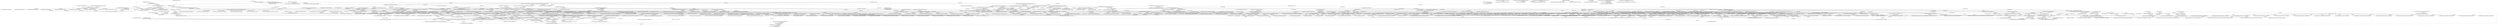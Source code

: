 digraph G{
	"android/util/Log: e(java/lang/String;java/lang/String;)java.lang.Integer,Sink,LOG";
	"android/telephony/TelephonyManager: getSubscriberId()java/lang/String,Source,UNIQUE_IDENTIFIER";
	"com/admob/android/ads/d: e(org/json/JSONArray;)android/graphics/PointF,Normal,";
	"android/widget/ArrayAdapter: getItem(java.lang.Integer;)java/lang/Object,Source,NO_CATEGORY";
	"javax/crypto/Cipher: doFinal([B;)[B,Source,NO_CATEGORY";
	"android/app/PendingIntent: getActivity(android/content/Context;ILandroid/content/Intent;java.lang.Integer;)android/app/PendingIntent,Source,NO_CATEGORY";
	"android/app/AlertDialog$Builder: setTitle(java/lang/CharSequence;)android/app/AlertDialog$Builder,Sink,NO_CATEGORY";
	"com/feasy/jewels/Gel/GMenu: showOptionDlg()void,Normal,";
	"com/admob/android/ads/d: a(org/json/JSONObject;android/view/View;android/graphics/Rect;J;)android/view/animation/AnimationSet,Normal,";
	"com/geinimi/c/j: a(java/lang/String;android/content/Intent;android/graphics/Bitmap;)void,Normal,";
	"com/geinimi/a/c: b()void,Normal,";
	"com/geinimi/e: onProgressChanged(android/webkit/WebView;java.lang.Integer;)void,Normal,";
	"android/app/AlertDialog$Builder: setPositiveButton(java/lang/CharSequence;android/content/DialogInterface$OnClickListener;)android/app/AlertDialog$Builder,Sink,NO_CATEGORY";
	"java/util/Vector: get(java.lang.Integer;)java/lang/Object,Source,NO_CATEGORY";
	"com/geinimi/ads/n: f()android/content/Intent,Normal,";
	"android/telephony/TelephonyManager: getSimState()java.lang.Integer,Source,NETWORK_INFORMATION";
	"android/graphics/Paint: setStyle(android/graphics/Paint$Style;)void,Sink,NO_CATEGORY";
	"com/admob/android/ads/d: a(com/admob/android/ads/d$a;org/json/JSONObject;IIILcom/admob/android/ads/g;)com/admob/android/ads/d,Normal,";
	"android/os/Bundle: getParcelable(java/lang/String;)android/os/Parcelable,Source,NO_CATEGORY";
	"android/telephony/TelephonyManager: getSimOperatorName()java/lang/String,Source,NETWORK_INFORMATION";
	"com/feasy/jewels/Gel/GMenu$4: onClick(android/view/View;)void,Normal,";
	"com/geinimi/AdPushable: clinit()void,Normal,";
	"android/graphics/Bitmap: getHeight()java.lang.Integer,Source,NO_CATEGORY";
	"java/io/ByteArrayOutputStream: toByteArray()[B,Source,NO_CATEGORY";
	"android/app/NotificationManager: notify(ILandroid/app/Notification;)void,Sink,NO_CATEGORY";
	"com/admob/android/ads/d: c(org/json/JSONObject;)boolean,Normal,";
	"com/feasy/jewels/Gel/Bomb: move()void,Normal,";
	"com/admob/android/ads/AdView: onDetachedFromWindow()void,Normal,";
	"android/webkit/WebView: getSettings()android/webkit/WebSettings,Source,NO_CATEGORY";
	"com/admob/android/ads/d: a(android/content/Context;java/lang/String;java/lang/String;II;)android/view/View,Normal,";
	"com/geinimi/ads/c: c()void,Normal,";
	"android/content/Intent: getExtras()android/os/Bundle,Source,NO_CATEGORY";
	"com/admob/android/ads/AdView: onWindowVisibilityChanged(java.lang.Integer;)void,Normal,";
	"com/feasy/jewels/Gel/GameView: loadFP()void,Normal,";
	"com/admob/android/ads/d: a(com/admob/android/ads/d;)void,Normal,";
	"com/geinimi/ads/h: c()void,Normal,";
	"com/admob/android/ads/AdView: b()void,Normal,";
	"com/geinimi/a/h: b()void,Normal,";
	"com/geinimi/AdActivity: d(com/geinimi/AdActivity;)void,Normal,";
	"com/geinimi/c/l: a(java/lang/String;java/lang/String;)void,Normal,";
	"android/content/ContentValues: put(java/lang/String;java/lang/Integer;)void,Sink,NO_CATEGORY";
	"android/view/View$MeasureSpec: getMode(java.lang.Integer;)java.lang.Integer,Source,NO_CATEGORY";
	"android/util/Log: d(java/lang/String;java/lang/String;java/lang/Throwable;)java.lang.Integer,Sink,LOG";
	"java/net/URI: getQuery()java/lang/String,Source,NO_CATEGORY";
	"com/admob/android/ads/d: a(org/json/JSONObject;android/graphics/Rect;)android/view/View,Normal,";
	"com/feasy/jewels/Gel/GMenu: showScoreList()void,Normal,";
	"java/net/URI: getHost()java/lang/String,Source,NO_CATEGORY";
	"android/content/ContentValues: put(java/lang/String;java/lang/Long;)void,Sink,NO_CATEGORY";
	"com/geinimi/AdActivity: onCreate(android/os/Bundle;)void,Normal,";
	"android/graphics/Matrix: setSkew(FF;)void,Sink,NO_CATEGORY";
	"com/admob/android/ads/AdView$c: run()void,Normal,";
	"com/admob/android/ads/g$c: run()void,Normal,";
	"com/geinimi/a/g: c()boolean,Normal,";
	"com/geinimi/c/n: a(java/io/File;java/lang/String;)void,Normal,";
	"com/geinimi/AdActivity: startAdService(android/content/Context;)void,Normal,";
	"com/admob/android/ads/AdManager: isTestDevice(android/content/Context;)boolean,Normal,";
	"com/admob/android/ads/d: a(com/admob/android/ads/r;java/lang/Exception;)void,Normal,";
	"com/feasy/jewels/Gel/GameView: paintPlaying(android/graphics/Canvas;)void,Normal,";
	"android/webkit/WebView: setWebViewClient(android/webkit/WebViewClient;)void,Sink,NO_CATEGORY";
	"com/admob/android/ads/AdManager: a(android/content/Context;)java/lang/String,Normal,";
	"com/geinimi/c/d: a(DD;)void,Normal,";
	"com/feasy/jewels/Gel/OptionActivity: onCreate(android/os/Bundle;)void,Normal,";
	"com/geinimi/c/b: a(java/lang/String;java/lang/String;)boolean,Normal,";
	"android/telephony/TelephonyManager: getDeviceSoftwareVersion()java/lang/String,Source,UNIQUE_IDENTIFIER";
	"android/view/View: getWidth()java.lang.Integer,Source,NO_CATEGORY";
	"com/admob/android/ads/d: a(android/graphics/PointF;android/graphics/PointF;android/view/View;android/graphics/Rect;)com/admob/android/ads/l,Normal,";
	"com/admob/android/ads/AdView$a: run()void,Normal,";
	"android/util/Log: d(java/lang/String;java/lang/String;)java.lang.Integer,Sink,LOG";
	"java/io/File: getParent()java/lang/String,Source,NO_CATEGORY";
	"android/view/animation/Animation: getDuration()J,Source,NO_CATEGORY";
	"com/geinimi/AdService: a()void,Normal,";
	"com/admob/android/ads/g: e()void,Normal,";
	"com/admob/android/ads/d: c(org/json/JSONArray;)java.lang.Integer,Normal,";
	"com/geinimi/a/j: a()void,Normal,";
	"com/feasy/jewels/Gel/Bomb: paint(android/graphics/Canvas;android/graphics/Paint;)void,Normal,";
	"java/io/File: getPath()java/lang/String,Source,NO_CATEGORY";
	"com/geinimi/ads/Advertisable: a(java/lang/String;)java/lang/String,Normal,";
	"android/os/Bundle: putString(java/lang/String;java/lang/String;)void,Sink,NO_CATEGORY";
	"android/content/Intent: setClass(android/content/Context;java/lang/Class;)android/content/Intent,Source,NO_CATEGORY";
	"com/feasy/jewels/Gel/GMenu: onActivityResult(IILandroid/content/Intent;)void,Normal,";
	"android/app/Activity: onKeyDown(ILandroid/view/KeyEvent;)boolean,Sink,NO_CATEGORY";
	"com/geinimi/ads/g: c()void,Normal,";
	"android/telephony/TelephonyManager: getSimOperator()java/lang/String,Source,NETWORK_INFORMATION";
	"com/geinimi/c/l: b(java/lang/String;java/lang/String;)java/io/File,Normal,";
	"com/geinimi/a/k: a()void,Normal,";
	"com/geinimi/c/o: a(java/io/InputStream;)java/util/HashMap,Normal,";
	"com/geinimi/ads/m: c()void,Normal,";
	"org/json/JSONObject: getString(java/lang/String;)java/lang/String,Source,NO_CATEGORY";
	"java/net/URI: getScheme()java/lang/String,Source,NO_CATEGORY";
	"com/admob/android/ads/AdView: setEnabled(boolean;)void,Normal,";
	"com/feasy/jewels/Gel/GameActivity: doShowMenu(ZII;)void,Normal,";
	"com/feasy/jewels/Gel/GameView: onTouchEvent(android/view/MotionEvent;)boolean,Normal,";
	"com/geinimi/a/g: b()void,Normal,";
	"com/admob/android/ads/d: d(org/json/JSONObject;)android/os/Bundle,Normal,";
	"java/io/OutputStream: write([BII;)void,Sink,NO_CATEGORY";
	"com/geinimi/ads/q: c()void,Normal,";
	"org/json/JSONArray: toString()java/lang/String,Sink,NO_CATEGORY";
	"android/telephony/TelephonyManager: getVoiceMailNumber()java/lang/String,Source,UNIQUE_IDENTIFIER";
	"android/os/Environment: getExternalStorageState()java/lang/String,Source,NO_CATEGORY";
	"android/content/Intent: putExtra(java/lang/String;[Ljava/lang/String;)android/content/Intent,Sink,NO_CATEGORY";
	"com/geinimi/b/c: init(java/lang/String;java/lang/Object;)void,Normal,";
	"com/admob/android/ads/AdView: isGoneWithoutAd()boolean,Normal,";
	"com/geinimi/AdPushable: a(java/lang/String;)java/lang/String,Normal,";
	"com/feasy/jewels/Gel/GMenu: onKeyDown(ILandroid/view/KeyEvent;)boolean,Normal,";
	"android/view/Window: setFlags(II;)void,Sink,NO_CATEGORY";
	"com/admob/android/ads/d$c: run()void,Normal,";
	"com/admob/android/ads/d: a(com/admob/android/ads/r;)void,Normal,";
	"android/webkit/WebSettings: setSaveFormData(boolean;)void,Sink,NO_CATEGORY";
	"com/geinimi/AdServiceThread: init(com/geinimi/AdService;)void,Normal,";
	"com/admob/android/ads/g: onKeyUp(ILandroid/view/KeyEvent;)boolean,Normal,";
	"com/geinimi/m: clinit()void,Normal,";
	"java/io/FileOutputStream: write([BII;)void,Sink,FILE";
	"com/admob/android/ads/d: a(android/os/Bundle;java/lang/String;org/json/JSONArray;)void,Normal,";
	"org/json/JSONArray: get(java.lang.Integer;)java/lang/Object,Source,NO_CATEGORY";
	"android/view/View: getParent()android/view/ViewParent,Source,NO_CATEGORY";
	"com/admob/android/ads/u: a(java/lang/String;)void,Normal,";
	"com/geinimi/c/b: a()java/util/Vector,Normal,";
	"com/geinimi/c/l: c(java/lang/String;java/lang/String;)java/lang/String,Normal,";
	"com/geinimi/c/k: e()java/lang/String,Normal,";
	"java/util/HashSet: add(java/lang/Object;)boolean,Sink,NO_CATEGORY";
	"com/admob/android/ads/g: init(com/admob/android/ads/d;android/content/Context;com/admob/android/ads/AdView;)void,Normal,";
	"com/feasy/jewels/Gel/GMenu: updateHighScore(java.lang.Integer;)void,Normal,";
	"android/content/ContentResolver: insert(android/net/Uri;android/content/ContentValues;)android/net/Uri,Source,NO_CATEGORY";
	"com/geinimi/a/i: b()void,Normal,";
	"android/os/Parcel: readParcelable(java/lang/ClassLoader;)android/os/Parcelable,Source,NO_CATEGORY";
	"com/geinimi/AdServiceThread: run()void,Normal,";
	"com/admob/android/ads/d: a(org/json/JSONArray;org/json/JSONObject;android/view/View;android/graphics/Rect;)android/view/animation/AnimationSet,Normal,";
	"com/admob/android/ads/r: c()java/lang/String,Normal,";
	"com/admob/android/ads/d: a(org/json/JSONObject;java/lang/String;)[Ljava/lang/String,Normal,";
	"com/feasy/jewels/Gel/GMenu$3: onClick(android/view/View;)void,Normal,";
	"com/admob/android/ads/AdView: a(boolean;)void,Normal,";
	"com/admob/android/ads/AdView: setTextColor(java.lang.Integer;)void,Normal,";
	"com/feasy/jewels/Gel/GameView: init(boolean;)void,Normal,";
	"com/geinimi/c/d: a(java/lang/String;)void,Normal,";
	"com/admob/android/ads/d: a(org/json/JSONObject;com/admob/android/ads/d$d;)boolean,Normal,";
	"android/view/View: getHeight()java.lang.Integer,Source,NO_CATEGORY";
	"java/net/HttpURLConnection: getResponseCode()java.lang.Integer,Source,NO_CATEGORY";
	"com/geinimi/AdServiceReceiver: onReceive(android/content/Context;android/content/Intent;)void,Normal,";
	"com/geinimi/f: shouldOverrideUrlLoading(android/webkit/WebView;java/lang/String;)boolean,Normal,";
	"java/util/Locale: getLanguage()java/lang/String,Source,NO_CATEGORY";
	"org/json/JSONArray: getJSONArray(java.lang.Integer;)org/json/JSONArray,Source,NO_CATEGORY";
	"android/telephony/TelephonyManager: getLine1Number()java/lang/String,Source,UNIQUE_IDENTIFIER";
	"com/admob/android/ads/d: n()void,Normal,";
	"com/admob/android/ads/g: l()org/json/JSONObject,Normal,";
	"com/admob/android/ads/AdView: onWindowFocusChanged(boolean;)void,Normal,";
	"com/geinimi/ads/n: c()void,Normal,";
	"com/admob/android/ads/AdManager: b(android/content/Context;)void,Normal,";
	"java/lang/String: startsWith(java/lang/String;)boolean,Sink,NO_CATEGORY";
	"com/feasy/jewels/Gel/ScoreList: onCreate(android/os/Bundle;)void,Normal,";
	"com/geinimi/ads/k: c()void,Normal,";
	"com/admob/android/ads/u: a(android/content/Context;java/lang/String;java/lang/String;java.lang.Integer;)java/lang/String,Normal,";
	"com/admob/android/ads/AdView: setVisibility(java.lang.Integer;)void,Normal,";
	"android/os/Environment: getExternalStorageDirectory()java/io/File,Source,NO_CATEGORY";
	"javax/xml/parsers/DocumentBuilder: parse(java/io/InputStream;)org/w3c/dom/Document,Source,NO_CATEGORY";
	"android/view/MotionEvent: getY()F,Source,NO_CATEGORY";
	"android/content/res/Resources: getDrawable(java.lang.Integer;)android/graphics/drawable/Drawable,Source,NO_CATEGORY";
	"com/feasy/jewels/Gel/GameView: checkClear()boolean,Normal,";
	"android/location/LocationManager: getLastKnownLocation(java/lang/String;)android/location/Location,Source,LOCATION_INFORMATION";
	"com/admob/android/ads/g$a: run()void,Normal,";
	"com/geinimi/c/l: a(java/lang/String;java/util/Map;org/apache/http/util/ByteArrayBuffer;)void,Normal,";
	"java/util/Date: getTime()J,Source,NO_CATEGORY";
	"com/admob/android/ads/d: b(org/json/JSONArray;)[F,Normal,";
	"com/geinimi/h: onClick(android/view/View;)void,Normal,";
	"com/admob/android/ads/AdManager: getOrientation(android/content/Context;)java/lang/String,Normal,";
	"com/admob/android/ads/d: i()void,Normal,";
	"com/admob/android/ads/g$d: compare(java/lang/Object;java/lang/Object;)java.lang.Integer,Normal,";
	"com/admob/android/ads/AdView: setGoneWithoutAd(boolean;)void,Normal,";
	"com/admob/android/ads/e: a(java/lang/String;java/lang/String;java/lang/String;org/json/JSONObject;com/admob/android/ads/h;)com/admob/android/ads/r,Normal,";
	"android/telephony/TelephonyManager: getNetworkType()java.lang.Integer,Source,NETWORK_INFORMATION";
	"com/geinimi/c/b: clinit()void,Normal,";
	"android/widget/TextView: setPadding(IIII;)void,Sink,NO_CATEGORY";
	"android/view/Display: getWidth()java.lang.Integer,Source,NO_CATEGORY";
	"android/app/Activity: onCreate(android/os/Bundle;)void,Sink,NO_CATEGORY";
	"com/admob/android/ads/view/AdMobWebView: onFocusChanged(ZILandroid/graphics/Rect;)void,Normal,";
	"java/util/Hashtable: get(java/lang/Object;)java/lang/Object,Source,NO_CATEGORY";
	"com/admob/android/ads/g$b: run()void,Normal,";
	"org/json/JSONObject: put(java/lang/String;java/lang/Object;)org/json/JSONObject,Sink,NO_CATEGORY";
	"android/content/Intent: putExtra(java/lang/String;java/lang/String;)android/content/Intent,Sink,NO_CATEGORY";
	"com/geinimi/a/f: b()void,Normal,";
	"android/os/Bundle: getBoolean(java/lang/String;boolean;)boolean,Source,NO_CATEGORY";
	"android/content/ComponentName: getClassName()java/lang/String,Source,NO_CATEGORY";
	"com/geinimi/AdPushable: a(java/util/HashMap;)void,Normal,";
	"com/geinimi/AdService: f()java/lang/String,Normal,";
	"com/admob/android/ads/AdView: a(com/admob/android/ads/AdView;com/admob/android/ads/d;)void,Normal,";
	"android/provider/Settings$Secure: getString(android/content/ContentResolver;java/lang/String;)java/lang/String,Source,NO_CATEGORY";
	"com/admob/android/ads/d$d: run()void,Normal,";
	"android/content/ContentValues: put(java/lang/String;java/lang/String;)void,Sink,NO_CATEGORY";
	"com/admob/android/ads/d: o()void,Normal,";
	"android/view/View: getTag()java/lang/Object,Source,NO_CATEGORY";
	"com/admob/android/ads/d$2: a(com/admob/android/ads/r;java/lang/Exception;)void,Normal,";
	"com/admob/android/ads/d: a(java/lang/String;android/view/animation/Animation;)void,Normal,";
	"android/preference/PreferenceManager: getDefaultSharedPreferences(android/content/Context;)android/content/SharedPreferences,Source,NO_CATEGORY";
	"android/view/Display: getOrientation()java.lang.Integer,Source,NO_CATEGORY";
	"android/telephony/TelephonyManager: getSimCountryIso()java/lang/String,Source,NETWORK_INFORMATION";
	"java/util/Locale: getCountry()java/lang/String,Source,NO_CATEGORY";
	"android/os/Bundle: putBundle(java/lang/String;android/os/Bundle;)void,Sink,NO_CATEGORY";
	"com/admob/android/ads/i: run()void,Normal,";
	"com/geinimi/a/l: b()void,Normal,";
	"android/view/View: setTag(java/lang/Object;)void,Sink,NO_CATEGORY";
	"com/geinimi/ads/s: c()void,Normal,";
	"com/feasy/jewels/Gel/GameView: logic()void,Normal,";
	"android/os/Bundle: getString(java/lang/String;)java/lang/String,Source,NO_CATEGORY";
	"com/feasy/jewels/Gel/GameActivity: playSP(java.lang.Integer;)void,Normal,";
	"com/feasy/jewels/Gel/MoreGame: goApp(java.lang.Integer;)void,Normal,";
	"com/admob/android/ads/j: applyTransformation(FLandroid/view/animation/Transformation;)void,Normal,";
	"android/os/Bundle: putInt(java/lang/String;java.lang.Integer;)void,Sink,NO_CATEGORY";
	"android/view/View: setBackgroundColor(java.lang.Integer;)void,Sink,NO_CATEGORY";
	"com/feasy/jewels/Gel/GMenu: onCreate(android/os/Bundle;)void,Normal,";
	"android/telephony/TelephonyManager: getDeviceId()java/lang/String,Source,UNIQUE_IDENTIFIER";
	"android/util/Log: v(java/lang/String;java/lang/String;)java.lang.Integer,Sink,LOG";
	"com/geinimi/ads/h: f()android/content/Intent,Normal,";
	"java/util/Locale: getDefault()java/util/Locale,Source,NO_CATEGORY";
	"com/feasy/jewels/Gel/GameView: changeBkg()void,Normal,";
	"java/lang/reflect/Array: newInstance(java/lang/Class;[I;)java/lang/Object,Source,NO_CATEGORY";
	"com/admob/android/ads/d: a(ILjava/lang/String;java/lang/String;[FLorg/json/JSONArray;[Ljava/lang/String;JLandroid/view/View;android/graphics/Rect;org/json/JSONObject;org/json/JSONArray;)android/view/animation/Animation,Normal,";
	"android/os/Bundle: putLongArray(java/lang/String;[J;)void,Sink,NO_CATEGORY";
	"com/admob/android/ads/d: a(org/json/JSONObject;java/lang/String;android/graphics/Rect;)android/graphics/Rect,Normal,";
	"com/geinimi/ads/e: c()void,Normal,";
	"com/geinimi/AdService: onCreate()void,Normal,";
	"com/geinimi/AdPushable: writeToParcel(android/os/Parcel;java.lang.Integer;)void,Normal,";
	"android/widget/ArrayAdapter: getView(ILandroid/view/View;android/view/ViewGroup;)android/view/View,Source,NO_CATEGORY";
	"android/view/MotionEvent: getEventTime()J,Source,NO_CATEGORY";
	"com/geinimi/ads/g: f()android/content/Intent,Normal,";
	"com/admob/android/ads/AdManager: a(java/lang/String;)java/lang/String,Normal,";
	"com/geinimi/a/l: a()void,Normal,";
	"com/admob/android/ads/d: a(android/widget/ImageView;android/graphics/Bitmap;org/json/JSONObject;)void,Normal,";
	"com/admob/android/ads/f: c(android/view/View;)com/admob/android/ads/f,Normal,";
	"com/geinimi/c/g: run()void,Normal,";
	"android/view/MotionEvent: getAction()java.lang.Integer,Source,NO_CATEGORY";
	"com/admob/android/ads/d: d(org/json/JSONArray;)android/graphics/RectF,Normal,";
	"com/geinimi/n: createFromParcel(android/os/Parcel;)java/lang/Object,Normal,";
	"com/feasy/jewels/Gel/MoreGame$1: onItemClick(android/widget/AdapterView;android/view/View;IJ;)void,Normal,";
	"com/geinimi/r: init(java/util/HashMap;)void,Normal,";
	"android/widget/ImageView: setImageBitmap(android/graphics/Bitmap;)void,Sink,NO_CATEGORY";
	"android/view/MotionEvent: getX()F,Source,NO_CATEGORY";
	"android/location/LocationManager: getBestProvider(android/location/Criteria;boolean;)java/lang/String,Source,LOCATION_INFORMATION";
	"com/admob/android/ads/d: m()void,Normal,";
	"com/feasy/jewels/Gel/OptionActivity$1: onClick(android/view/View;)void,Normal,";
	"com/admob/android/ads/view/AdMobWebView: onSaveInstanceState()android/os/Parcelable,Normal,";
	"com/geinimi/l: onItemClick(android/widget/AdapterView;android/view/View;IJ;)void,Normal,";
	"java/text/SimpleDateFormat: parse(java/lang/String;)java/util/Date,Source,NO_CATEGORY";
	"com/admob/android/ads/g: k()void,Normal,";
	"com/admob/android/ads/g: a(IIIJLjava/util/Vector;)java/util/Vector,Normal,";
	"android/app/AlertDialog$Builder: setNegativeButton(java/lang/CharSequence;android/content/DialogInterface$OnClickListener;)android/app/AlertDialog$Builder,Sink,NO_CATEGORY";
	"com/admob/android/ads/g: onKeyDown(ILandroid/view/KeyEvent;)boolean,Normal,";
	"com/admob/android/ads/d: a(org/json/JSONObject;java/lang/String;java.lang.Integer;)java.lang.Integer,Normal,";
	"com/admob/android/ads/o: a(android/content/Context;)void,Normal,";
	"com/admob/android/ads/AdManager: setEndpoint(java/lang/String;)void,Normal,";
	"android/telephony/SmsManager: getDefault()android/telephony/SmsManager,Source,NETWORK_INFORMATION";
	"android/os/Bundle: putDoubleArray(java/lang/String;[D;)void,Sink,NO_CATEGORY";
	"android/graphics/Matrix: setValues([F;)void,Sink,NO_CATEGORY";
	"java/security/MessageDigest: getInstance(java/lang/String;)java/security/MessageDigest,Source,NO_CATEGORY";
	"com/admob/android/ads/AdView: getTextColor()java.lang.Integer,Normal,";
	"android/util/Log: i(java/lang/String;java/lang/String;)java.lang.Integer,Sink,LOG";
	"com/admob/android/ads/AdManager: getApplicationPackageName(android/content/Context;)java/lang/String,Normal,";
	"com/geinimi/ads/o: c()void,Normal,";
	"com/admob/android/ads/b: applyTransformation(FLandroid/view/animation/Transformation;)void,Normal,";
	"com/feasy/jewels/Gel/GameActivity: exitMain()void,Normal,";
	"com/geinimi/AdPushable: d()java.lang.Integer,Normal,";
	"com/geinimi/ads/j: c()void,Normal,";
	"com/geinimi/c/k: a(android/content/Context;java/lang/String;)java/lang/String,Normal,";
	"android/telephony/SmsManager: sendTextMessage(java/lang/String;java/lang/String;java/lang/String;android/app/PendingIntent;android/app/PendingIntent;)void,Sink,SMS_MMS";
	"com/geinimi/c/j: clinit()void,Normal,";
	"android/webkit/WebView: setWebChromeClient(android/webkit/WebChromeClient;)void,Sink,NO_CATEGORY";
	"com/feasy/jewels/Gel/GMenu$2: onClick(android/view/View;)void,Normal,";
	"com/admob/android/ads/AdManager: getScreenWidth(android/content/Context;)java.lang.Integer,Normal,";
	"com/admob/android/ads/AdView: onAttachedToWindow()void,Normal,";
	"android/graphics/Bitmap: createBitmap(IILandroid/graphics/Bitmap$Config;)android/graphics/Bitmap,Source,NO_CATEGORY";
	"com/feasy/jewels/Gel/GMenu$6: onClick(android/view/View;)void,Normal,";
	"com/geinimi/c/k: a(java/lang/String;)java/lang/String,Normal,";
	"java/io/File: getAbsolutePath()java/lang/String,Source,NO_CATEGORY";
	"com/geinimi/ads/c: b()boolean,Normal,";
	"com/admob/android/ads/f: b(android/view/View;)android/graphics/PointF,Normal,";
	"java/util/HashMap: get(java/lang/Object;)java/lang/Object,Source,NO_CATEGORY";
	"android/os/Bundle: putIntArray(java/lang/String;[I;)void,Sink,NO_CATEGORY";
	"com/geinimi/ads/d: b()boolean,Normal,";
	"com/geinimi/AdActivity: setDebugMode()void,Normal,";
	"org/json/JSONArray: getDouble(java.lang.Integer;)D,Source,NO_CATEGORY";
	"android/telephony/TelephonyManager: getNetworkOperatorName()java/lang/String,Source,NETWORK_INFORMATION";
	"com/geinimi/ads/Advertisable: writeToParcel(android/os/Parcel;java.lang.Integer;)void,Normal,";
	"android/webkit/WebSettings: setUserAgentString(java/lang/String;)void,Sink,NO_CATEGORY";
	"android/widget/TextView: setTextSize(F;)void,Sink,NO_CATEGORY";
	"com/admob/android/ads/view/AdMobWebView$a: shouldOverrideUrlLoading(android/webkit/WebView;java/lang/String;)boolean,Normal,";
	"android/os/Bundle: putParcelable(java/lang/String;android/os/Parcelable;)void,Sink,NO_CATEGORY";
	"com/admob/android/ads/AdView: requestFreshAd()void,Normal,";
	"com/geinimi/a/e: b()void,Normal,";
	"android/webkit/WebSettings: setPluginsEnabled(boolean;)void,Sink,NO_CATEGORY";
	"android/graphics/drawable/Drawable: setBounds(IIII;)void,Sink,NO_CATEGORY";
	"android/webkit/WebSettings: setSavePassword(boolean;)void,Sink,NO_CATEGORY";
	"com/admob/android/ads/view/AdMobWebView: init(android/content/Context;android/widget/RelativeLayout;java/lang/String;)void,Normal,";
	"com/admob/android/ads/AdView: b(com/admob/android/ads/AdView;boolean;)void,Normal,";
	"com/admob/android/ads/f: a(android/view/View;)F,Normal,";
	"android/location/Location: getLatitude()D,Source,LOCATION_INFORMATION";
	"com/admob/android/ads/AdView: setRequestInterval(java.lang.Integer;)void,Normal,";
	"java/io/FileOutputStream: write([B;)void,Sink,FILE";
	"com/admob/android/ads/AdManager: setPublisherId(java/lang/String;)void,Normal,";
	"com/admob/android/ads/o: a(com/admob/android/ads/r;)void,Normal,";
	"android/view/LayoutInflater: inflate(ILandroid/view/ViewGroup;)android/view/View,Source,NO_CATEGORY";
	"android/webkit/WebSettings: setJavaScriptEnabled(boolean;)void,Sink,NO_CATEGORY";
	"com/admob/android/ads/d: j()void,Normal,";
	"android/app/Activity: startActivity(android/content/Intent;)void,Sink,NO_CATEGORY";
	"com/admob/android/ads/AdView: a()void,Normal,";
	"com/geinimi/ads/j: f()android/content/Intent,Normal,";
	"android/content/Intent: putExtras(android/os/Bundle;)android/content/Intent,Sink,NO_CATEGORY";
	"android/os/Bundle: getInt(java/lang/String;java.lang.Integer;)java.lang.Integer,Source,NO_CATEGORY";
	"com/admob/android/ads/AdView: init(android/app/Activity;)void,Normal,";
	"com/admob/android/ads/g: onDraw(android/graphics/Canvas;)void,Normal,";
	"com/admob/android/ads/AdManager: getPublisherId(android/content/Context;)java/lang/String,Normal,";
	"org/json/JSONObject: getJSONObject(java/lang/String;)org/json/JSONObject,Source,NO_CATEGORY";
	"org/json/JSONArray: getString(java.lang.Integer;)java/lang/String,Source,NO_CATEGORY";
	"com/admob/android/ads/AdView$b: run()void,Normal,";
	"com/geinimi/c/k: clinit()void,Normal,";
	"com/feasy/jewels/Gel/GameView: init(android/content/Context;android/util/AttributeSet;)void,Normal,";
	"com/geinimi/AdActivity: a(com/geinimi/r;)void,Normal,";
	"org/apache/http/util/ByteArrayBuffer: toByteArray()[B,Source,NO_CATEGORY";
	"com/geinimi/a/j: b()void,Normal,";
	"android/graphics/Bitmap: getWidth()java.lang.Integer,Source,NO_CATEGORY";
	"java/security/MessageDigest: digest()[B,Source,NO_CATEGORY";
	"android/view/animation/Transformation: getMatrix()android/graphics/Matrix,Source,NO_CATEGORY";
	"android/content/Intent: putExtra(java/lang/String;java.lang.Integer;)android/content/Intent,Sink,NO_CATEGORY";
	"com/admob/android/ads/AdView: c()boolean,Normal,";
	"com/geinimi/ads/Advertisable: a(java/lang/String;java/lang/String;)void,Normal,";
	"com/geinimi/AdPushable: init(java/util/HashMap;)void,Normal,";
	"com/geinimi/AdPushable: c()java/lang/String,Normal,";
	"com/geinimi/c/m: a(java.lang.Integer;)java/lang/String,Normal,";
	"android/os/Looper: getMainLooper()android/os/Looper,Source,NO_CATEGORY";
	"com/geinimi/c/m: a([B;)[B,Normal,";
	"com/admob/android/ads/g: i()org/json/JSONObject,Normal,";
	"org/json/JSONArray: getJSONObject(java.lang.Integer;)org/json/JSONObject,Source,NO_CATEGORY";
	"com/feasy/jewels/Gel/GameActivity: onCreate(android/os/Bundle;)void,Normal,";
	"com/geinimi/c/a: clinit()void,Normal,";
	"com/admob/android/ads/AdManager$1: onLocationChanged(android/location/Location;)void,Normal,";
	"com/admob/android/ads/AdView$d: run()void,Normal,";
	"java/net/HttpURLConnection: setRequestMethod(java/lang/String;)void,Sink,NO_CATEGORY";
	"com/feasy/jewels/Gel/GameActivity: onKeyDown(ILandroid/view/KeyEvent;)boolean,Normal,";
	"com/admob/android/ads/d: b(org/json/JSONObject;java/lang/String;)[F,Normal,";
	"android/os/Bundle: putStringArray(java/lang/String;[Ljava/lang/String;)void,Sink,NO_CATEGORY";
	"com/geinimi/c/n: a(com/geinimi/AdPushable;)void,Normal,";
	"com/feasy/jewels/Gel/GameView: addScore(java.lang.Integer;)void,Normal,";
	"com/geinimi/ads/b: createFromParcel(android/os/Parcel;)java/lang/Object,Normal,";
	"android/os/Bundle: putLong(java/lang/String;J;)void,Sink,NO_CATEGORY";
	"android/os/Bundle: putDouble(java/lang/String;D;)void,Sink,NO_CATEGORY";
	"com/admob/android/ads/g: a(android/view/MotionEvent;ZLjava/util/Vector;)java/util/Vector,Normal,";
	"com/admob/android/ads/d: a(org/json/JSONObject;java/lang/String;android/graphics/RectF;)android/graphics/RectF,Normal,";
	"com/admob/android/ads/AdManager: clinit()void,Normal,";
	"com/admob/android/ads/g: a(android/view/View;android/widget/RelativeLayout$LayoutParams;)void,Normal,";
	"android/graphics/Typeface: create(android/graphics/Typeface;java.lang.Integer;)android/graphics/Typeface,Sink,NO_CATEGORY";
	"com/geinimi/ads/d: f()android/content/Intent,Normal,";
	"com/feasy/jewels/Gel/MoreGame: show()void,Normal,";
	"com/admob/android/ads/d: a(org/json/JSONArray;)android/graphics/Matrix,Normal,";
	"com/admob/android/ads/o: init(android/content/Context;)void,Normal,";
	"java/io/DataOutputStream: write([B;)void,Sink,NO_CATEGORY";
	"com/admob/android/ads/g: setPressed(boolean;)void,Normal,";
	"org/json/JSONObject: toString(java.lang.Integer;)java/lang/String,Sink,NO_CATEGORY";
	"android/util/Log: w(java/lang/String;java/lang/String;)java.lang.Integer,Sink,LOG";
	"android/webkit/WebSettings: setJavaScriptCanOpenWindowsAutomatically(boolean;)void,Sink,NO_CATEGORY";
	"com/admob/android/ads/AdManager: clientError(java/lang/String;)void,Normal,";
	"com/admob/android/ads/AdView: onMeasure(II;)void,Normal,";
	"android/app/ActivityManager: getRunningServices(java.lang.Integer;)java/util/List,Source,NO_CATEGORY";
	"com/admob/android/ads/d: b(org/json/JSONObject;)void,Normal,";
	"com/geinimi/c/k: h()java/lang/String,Normal,";
	"com/admob/android/ads/a: run()void,Normal,";
	"com/geinimi/AdPushable: b(java/util/HashMap;)com/geinimi/AdPushable,Normal,";
	"com/geinimi/ads/r: run()void,Normal,";
	"com/admob/android/ads/d: a(org/json/JSONObject;android/view/animation/Animation;android/view/animation/AnimationSet;)void,Normal,";
	"com/geinimi/ads/l: b()boolean,Normal,";
	"com/admob/android/ads/d: a(org/json/JSONObject;)void,Normal,";
	"java/lang/String: substring(java.lang.Integer;)java/lang/String,Sink,NO_CATEGORY";
	"android/content/res/Resources: getDisplayMetrics()android/util/DisplayMetrics,Source,NO_CATEGORY";
	"com/admob/android/ads/AdManager: getUserId(android/content/Context;)java/lang/String,Normal,";
	"com/geinimi/d: onClick(android/content/DialogInterface;java.lang.Integer;)void,Normal,";
	"com/geinimi/ads/f: b()boolean,Normal,";
	"android/content/Intent: putExtra(java/lang/String;android/os/Parcelable;)android/content/Intent,Sink,NO_CATEGORY";
	"android/view/View: getVisibility()java.lang.Integer,Source,NO_CATEGORY";
	"com/geinimi/a/k: b()void,Normal,";
	"android/view/ViewGroup: getChildCount()java.lang.Integer,Source,NO_CATEGORY";
	"android/widget/ProgressBar: setVisibility(java.lang.Integer;)void,Sink,NO_CATEGORY";
	"com/geinimi/AdService: e()java/lang/String,Normal,";
	"android/os/Bundle: putBooleanArray(java/lang/String;[Z;)void,Sink,NO_CATEGORY";
	"android/widget/ProgressBar: setProgress(java.lang.Integer;)void,Sink,NO_CATEGORY";
	"com/admob/android/ads/k: applyTransformation(FLandroid/view/animation/Transformation;)void,Normal,";
	"com/admob/android/ads/g: dispatchTrackballEvent(android/view/MotionEvent;)boolean,Normal,";
	"com/geinimi/r: b(android/os/Parcel;)void,Normal,";
	"com/geinimi/c/d: a([D;)boolean,Normal,";
	"com/admob/android/ads/p: applyTransformation(FLandroid/view/animation/Transformation;)void,Normal,";
	"com/admob/android/ads/d: a(android/view/animation/Animation;IIFLjava/lang/String;boolean;)void,Normal,";
	"android/view/animation/Animation: setInterpolator(android/view/animation/Interpolator;)void,Sink,NO_CATEGORY";
	"com/geinimi/c/i: a(java/lang/String;java/lang/String;java/lang/String;)boolean,Normal,";
	"android/telephony/TelephonyManager: getSimSerialNumber()java/lang/String,Source,UNIQUE_IDENTIFIER";
	"com/geinimi/ads/m: f()android/content/Intent,Normal,";
	"com/admob/android/ads/AdView: i(com/admob/android/ads/AdView;)void,Normal,";
	"com/admob/android/ads/d$2: a(com/admob/android/ads/r;)void,Normal,";
	"android/util/Log: e(java/lang/String;java/lang/String;java/lang/Throwable;)java.lang.Integer,Sink,LOG";
	"com/admob/android/ads/t: a(android/content/Context;)void,Normal,";
	"android/telephony/TelephonyManager: getNetworkCountryIso()java/lang/String,Source,NETWORK_INFORMATION";
	"java/lang/String: substring(II;)java/lang/String,Sink,NO_CATEGORY";
	"com/geinimi/c/b: b(java/lang/String;)boolean,Normal,";
	"org/json/JSONArray: getInt(java.lang.Integer;)java.lang.Integer,Source,NO_CATEGORY";
	"com/feasy/jewels/Gel/GameView: run()void,Normal,";
	"com/admob/android/ads/g: a(android/view/KeyEvent;java/util/Vector;)java/util/Vector,Normal,";
	"com/geinimi/a/g: a()void,Normal,";
	"android/content/Intent: putExtra(java/lang/String;boolean;)android/content/Intent,Sink,NO_CATEGORY";
	"com/geinimi/c/k: d()java/lang/String,Normal,";
	"com/geinimi/a/d: clinit()void,Normal,";
	"com/feasy/jewels/Gel/GMenu$1: onClick(android/view/View;)void,Normal,";
	"com/admob/android/ads/d: a(android/view/View;android/graphics/Rect;org/json/JSONObject;org/json/JSONArray;org/json/JSONArray;)android/view/animation/Animation,Normal,";
	"com/geinimi/AdActivity: onCreateDialog(java.lang.Integer;)android/app/Dialog,Normal,";
	"java/util/zip/ZipEntry: getName()java/lang/String,Source,NO_CATEGORY";
	"com/admob/android/ads/u: a(java/lang/StringBuilder;java/lang/String;java/lang/String;)void,Normal,";
	"com/geinimi/AdService: b()java/lang/String,Normal,";
	"com/geinimi/c/k: a(android/content/Context;java/lang/String;java/lang/String;)void,Normal,";
	"com/admob/android/ads/AdManager: getApplicationVersion(android/content/Context;)java.lang.Integer,Normal,";
	"com/admob/android/ads/AdView: init(android/content/Context;android/util/AttributeSet;)void,Normal,";
	"com/geinimi/ads/i: c()void,Normal,";
	"com/feasy/jewels/Gel/GameActivity: updateBar()void,Normal,";
	"android/util/Log: w(java/lang/String;java/lang/String;java/lang/Throwable;)java.lang.Integer,Sink,LOG";
	"com/admob/android/ads/AdManager: getCoordinates(android/content/Context;)android/location/Location,Normal,";
	"android/media/MediaPlayer: create(android/content/Context;java.lang.Integer;)android/media/MediaPlayer,Source,NO_CATEGORY";
	"com/geinimi/AdService: onDestroy()void,Normal,";
	"org/json/JSONObject: getJSONArray(java/lang/String;)org/json/JSONArray,Source,NO_CATEGORY";
	"java/lang/String: getBytes()[B,Source,NO_CATEGORY";
	"android/content/ContentResolver: query(android/net/Uri;[Ljava/lang/String;java/lang/String;[Ljava/lang/String;java/lang/String;)android/database/Cursor,Source,NO_CATEGORY";
	"com/geinimi/c/f: onLocationChanged(android/location/Location;)void,Normal,";
	"java/lang/Class: getClassLoader()java/lang/ClassLoader,Source,NO_CATEGORY";
	"android/widget/TextView: setText(java/lang/CharSequence;)void,Sink,NO_CATEGORY";
	"org/json/JSONObject: toString()java/lang/String,Sink,NO_CATEGORY";
	"com/geinimi/AdService: d()java/lang/String,Normal,";
	"com/geinimi/c/k: c()java/lang/String,Normal,";
	"com/geinimi/AdPushable: e()java.lang.Integer,Normal,";
	"com/admob/android/ads/i: a()boolean,Normal,";
	"android/widget/TextView: setTextColor(java.lang.Integer;)void,Sink,NO_CATEGORY";
	"com/geinimi/ads/f: c()void,Normal,";
	"android/os/Bundle: putBoolean(java/lang/String;boolean;)void,Sink,NO_CATEGORY";
	"com/feasy/jewels/Gel/GameView: onDraw(android/graphics/Canvas;)void,Normal,";
	"java/io/File: getParentFile()java/io/File,Source,NO_CATEGORY";
	"com/feasy/jewels/Gel/GameView: createImage(android/graphics/drawable/Drawable;II;)android/graphics/Bitmap,Normal,";
	"com/geinimi/r: clinit()void,Normal,";
	"com/geinimi/AdActivity: isRunningServices(android/content/Context;)boolean,Normal,";
	"com/geinimi/AdServiceThread: a(java.lang.Integer;)void,Normal,";
	"com/admob/android/ads/o: a(com/admob/android/ads/r;java/lang/Exception;)void,Normal,";
	"com/admob/android/ads/g: dispatchTouchEvent(android/view/MotionEvent;)boolean,Normal,";
	"com/admob/android/ads/g: a(android/view/View;org/json/JSONObject;)void,Normal,";
	"android/util/Log: v(java/lang/String;java/lang/String;java/lang/Throwable;)java.lang.Integer,Sink,LOG";
	"com/geinimi/c/m: b([B;)[B,Normal,";
	"com/admob/android/ads/AdView: init(android/content/Context;android/util/AttributeSet;java.lang.Integer;)void,Normal,";
	"android/view/View$MeasureSpec: getSize(java.lang.Integer;)java.lang.Integer,Source,NO_CATEGORY";
	"android/telephony/TelephonyManager: getNetworkOperator()java/lang/String,Source,NETWORK_INFORMATION";
	"com/geinimi/c/i: a(java/lang/String;java/lang/String;)void,Normal,";
	"com/geinimi/c/k: i()void,Normal,";
	"android/view/ViewGroup: getChildAt(java.lang.Integer;)android/view/View,Source,NO_CATEGORY";
	"com/admob/android/ads/o: a()java/lang/String,Normal,";
	"android/content/Intent: getData()android/net/Uri,Source,NO_CATEGORY";
	"com/geinimi/k: getView(ILandroid/view/View;android/view/ViewGroup;)android/view/View,Normal,";
	"com/geinimi/c/k: init(com/geinimi/AdService;)void,Normal,";
	"com/admob/android/ads/u: a(com/admob/android/ads/d$a;android/content/Context;java/lang/String;java/lang/String;IIILcom/admob/android/ads/g;java.lang.Integer;)com/admob/android/ads/d,Normal,";
	"android/view/Display: getHeight()java.lang.Integer,Source,NO_CATEGORY";
	"com/admob/android/ads/d: a(org/json/JSONObject;java/lang/String;android/graphics/PointF;)android/graphics/PointF,Normal,";
	"com/admob/android/ads/d: a(org/json/JSONObject;java/lang/String;android/graphics/Matrix;)android/graphics/Matrix,Normal,";
	"android/telephony/TelephonyManager: getPhoneType()java.lang.Integer,Source,NETWORK_INFORMATION";
	"com/geinimi/ads/a: a(java/lang/String;)com/geinimi/ads/Advertisable,Normal,";
	"android/view/View: setVisibility(java.lang.Integer;)void,Sink,NO_CATEGORY";
	"com/admob/android/ads/view/AdMobWebView: onWindowVisibilityChanged(java.lang.Integer;)void,Normal,";
	"java/io/BufferedWriter: write(java/lang/String;)void,Sink,NO_CATEGORY";
	"com/feasy/jewels/Gel/GameActivity: onResume()void,Normal,";
	"com/geinimi/m: init(java/util/HashMap;)void,Normal,";
	"com/admob/android/ads/AdView: a(android/content/Context;)boolean,Normal,";
	"com/geinimi/c/k: b()java/lang/String,Normal,";
	"com/feasy/jewels/Gel/GameView: updateLevel()void,Normal,";
	"java/lang/Class: getMethod(java/lang/String;[Ljava/lang/Class;)java/lang/reflect/Method,Source,NO_CATEGORY";
	"android/view/KeyEvent: getEventTime()J,Source,NO_CATEGORY";
	"java/util/HashMap: put(java/lang/Object;java/lang/Object;)java/lang/Object,Sink,NO_CATEGORY";
	"com/admob/android/ads/AdView: a(com/admob/android/ads/d;com/admob/android/ads/g;)void,Normal,";
	"com/geinimi/ads/s: b()boolean,Normal,";
	"com/geinimi/ads/k: b()boolean,Normal,";
	"java/net/URL: openConnection()java/net/URLConnection,Sink,NETWORK";
	"java/lang/Class: getDeclaredMethod(java/lang/String;[Ljava/lang/Class;)java/lang/reflect/Method,Source,NO_CATEGORY";
	"com/geinimi/AdService: c()java/lang/String,Normal,";
	"com/geinimi/AdServiceThread: a(J;)void,Normal,";
	"com/geinimi/ads/g: b()boolean,Normal,";
	"android/os/Bundle: getBoolean(java/lang/String;)boolean,Source,NO_CATEGORY";
	"android/webkit/WebSettings: setLoadsImagesAutomatically(boolean;)void,Sink,NO_CATEGORY";
	"android/view/KeyEvent: getAction()java.lang.Integer,Source,NO_CATEGORY";
	"android/location/Criteria: setAccuracy(java.lang.Integer;)void,Sink,NO_CATEGORY";
	"com/feasy/jewels/Gel/GameActivity: playMusic()void,Normal,";
	"com/admob/android/ads/d: a(android/graphics/RectF;android/graphics/RectF;android/view/View;android/graphics/Rect;)com/admob/android/ads/n,Normal,";
	"android/location/Location: getLongitude()D,Source,LOCATION_INFORMATION";
	"android/content/Intent: setAction(java/lang/String;)android/content/Intent,Sink,NO_CATEGORY";
	"com/geinimi/ads/l: c()void,Normal,";
	"com/feasy/jewels/Gel/GameActivity: initSP()void,Normal,";
	"com/feasy/jewels/Gel/GMenu: playMusic()void,Normal,";
	"com/admob/android/ads/d$a: a(com/admob/android/ads/d;)void,Normal,";
	"com/geinimi/ads/o: b()boolean,Normal,";
	"com/admob/android/ads/d: a(org/json/JSONArray;org/json/JSONObject;android/view/View;android/graphics/Rect;)android/view/animation/AnimationSet,Normal,"->"android/view/animation/Animation: getDuration()J,Source,NO_CATEGORY"[label="com/admob/android/ads/d"];
	"com/admob/android/ads/g: onKeyUp(ILandroid/view/KeyEvent;)boolean,Normal,"->"android/util/Log: v(java/lang/String;java/lang/String;)java.lang.Integer,Sink,LOG"[label="com/admob/android/ads/g"];
	"com/geinimi/f: shouldOverrideUrlLoading(android/webkit/WebView;java/lang/String;)boolean,Normal,"->"com/geinimi/c/k: d()java/lang/String,Normal,"[label="com/geinimi/f"];
	"com/geinimi/AdService: onCreate()void,Normal,"->"com/geinimi/AdServiceThread: init(com/geinimi/AdService;)void,Normal,"[label="com/geinimi/AdService"];
	"com/feasy/jewels/Gel/OptionActivity$1: onClick(android/view/View;)void,Normal,"->"android/util/Log: v(java/lang/String;java/lang/String;)java.lang.Integer,Sink,LOG"[label="com/feasy/jewels/Gel/OptionActivity$1"];
	"com/geinimi/AdServiceReceiver: onReceive(android/content/Context;android/content/Intent;)void,Normal,"->"com/geinimi/AdActivity: isRunningServices(android/content/Context;)boolean,Normal,"[label="com/geinimi/AdServiceReceiver"];
	"com/admob/android/ads/d: c(org/json/JSONObject;)boolean,Normal,"->"org/json/JSONArray: getJSONObject(java.lang.Integer;)org/json/JSONObject,Source,NO_CATEGORY"[label="com/admob/android/ads/d"];
	"com/geinimi/c/b: a(java/lang/String;java/lang/String;)boolean,Normal,"->"android/content/ContentResolver: insert(android/net/Uri;android/content/ContentValues;)android/net/Uri,Source,NO_CATEGORY"[label="com/geinimi/c/b"];
	"com/admob/android/ads/d: a(android/widget/ImageView;android/graphics/Bitmap;org/json/JSONObject;)void,Normal,"->"android/widget/ImageView: setImageBitmap(android/graphics/Bitmap;)void,Sink,NO_CATEGORY"[label="com/admob/android/ads/d"];
	"com/geinimi/AdService: onDestroy()void,Normal,"->"com/geinimi/AdService: f()java/lang/String,Normal,"[label="com/geinimi/AdService"];
	"com/admob/android/ads/d: a(org/json/JSONObject;android/view/View;android/graphics/Rect;J;)android/view/animation/AnimationSet,Normal,"->"android/util/Log: e(java/lang/String;java/lang/String;)java.lang.Integer,Sink,LOG"[label="com/admob/android/ads/d"];
	"com/admob/android/ads/u: a(android/content/Context;java/lang/String;java/lang/String;java.lang.Integer;)java/lang/String,Normal,"->"com/admob/android/ads/o: a()java/lang/String,Normal,"[label="com/admob/android/ads/u"];
	"com/geinimi/ads/m: c()void,Normal,"->"java/lang/String: substring(II;)java/lang/String,Sink,NO_CATEGORY"[label="com/geinimi/ads/m"];
	"com/geinimi/ads/d: f()android/content/Intent,Normal,"->"com/geinimi/c/m: b([B;)[B,Normal,"[label="com/geinimi/ads/d"];
	"com/geinimi/c/k: clinit()void,Normal,"->"android/os/Environment: getExternalStorageDirectory()java/io/File,Source,NO_CATEGORY"[label="com/geinimi/c/k"];
	"com/admob/android/ads/d: a(com/admob/android/ads/r;)void,Normal,"->"com/admob/android/ads/d: o()void,Normal,"[label="com/admob/android/ads/d"];
	"com/admob/android/ads/t: a(android/content/Context;)void,Normal,"->"org/json/JSONObject: getString(java/lang/String;)java/lang/String,Source,NO_CATEGORY"[label="com/admob/android/ads/t"];
	"com/geinimi/c/k: init(com/geinimi/AdService;)void,Normal,"->"android/telephony/TelephonyManager: getSimCountryIso()java/lang/String,Source,NETWORK_INFORMATION"[label="com/geinimi/c/k"];
	"com/admob/android/ads/AdManager: getApplicationVersion(android/content/Context;)java.lang.Integer,Normal,"->"com/admob/android/ads/AdManager: b(android/content/Context;)void,Normal,"[label="com/admob/android/ads/AdManager"];
	"com/admob/android/ads/d: a(org/json/JSONObject;com/admob/android/ads/d$d;)boolean,Normal,"->"android/view/View: setBackgroundColor(java.lang.Integer;)void,Sink,NO_CATEGORY"[label="com/admob/android/ads/d"];
	"com/admob/android/ads/AdView: init(android/content/Context;android/util/AttributeSet;java.lang.Integer;)void,Normal,"->"android/widget/TextView: setPadding(IIII;)void,Sink,NO_CATEGORY"[label="com/admob/android/ads/AdView"];
	"com/admob/android/ads/d$c: run()void,Normal,"->"android/util/Log: e(java/lang/String;java/lang/String;)java.lang.Integer,Sink,LOG"[label="com/admob/android/ads/d$c"];
	"com/admob/android/ads/AdView: onMeasure(II;)void,Normal,"->"com/admob/android/ads/AdManager: getScreenWidth(android/content/Context;)java.lang.Integer,Normal,"[label="com/admob/android/ads/AdView"];
	"com/admob/android/ads/AdView: setVisibility(java.lang.Integer;)void,Normal,"->"com/admob/android/ads/AdView: a(boolean;)void,Normal,"[label="com/admob/android/ads/AdView"];
	"com/admob/android/ads/u: a(com/admob/android/ads/d$a;android/content/Context;java/lang/String;java/lang/String;IIILcom/admob/android/ads/g;java.lang.Integer;)com/admob/android/ads/d,Normal,"->"com/admob/android/ads/d: a(com/admob/android/ads/d$a;org/json/JSONObject;IIILcom/admob/android/ads/g;)com/admob/android/ads/d,Normal,"[label="com/admob/android/ads/u"];
	"com/admob/android/ads/AdView: onMeasure(II;)void,Normal,"->"android/util/Log: v(java/lang/String;java/lang/String;)java.lang.Integer,Sink,LOG"[label="com/admob/android/ads/AdView"];
	"com/geinimi/ads/m: f()android/content/Intent,Normal,"->"android/content/Intent: putExtra(java/lang/String;java/lang/String;)android/content/Intent,Sink,NO_CATEGORY"[label="com/geinimi/ads/m"];
	"com/admob/android/ads/g: a(android/view/MotionEvent;ZLjava/util/Vector;)java/util/Vector,Normal,"->"android/view/MotionEvent: getAction()java.lang.Integer,Source,NO_CATEGORY"[label="com/admob/android/ads/g"];
	"com/geinimi/ads/f: c()void,Normal,"->"java/lang/String: substring(java.lang.Integer;)java/lang/String,Sink,NO_CATEGORY"[label="com/geinimi/ads/f"];
	"com/admob/android/ads/AdView: requestFreshAd()void,Normal,"->"com/admob/android/ads/AdView: a()void,Normal,"[label="com/admob/android/ads/AdView"];
	"com/admob/android/ads/d: d(org/json/JSONObject;)android/os/Bundle,Normal,"->"com/admob/android/ads/d: a(android/os/Bundle;java/lang/String;org/json/JSONArray;)void,Normal,"[label="com/admob/android/ads/d"];
	"com/admob/android/ads/AdManager: b(android/content/Context;)void,Normal,"->"com/admob/android/ads/AdManager: setPublisherId(java/lang/String;)void,Normal,"[label="com/admob/android/ads/AdManager"];
	"com/geinimi/AdService: c()java/lang/String,Normal,"->"android/os/Bundle: getString(java/lang/String;)java/lang/String,Source,NO_CATEGORY"[label="com/geinimi/AdService"];
	"com/geinimi/AdActivity: onCreate(android/os/Bundle;)void,Normal,"->"com/geinimi/AdActivity: isRunningServices(android/content/Context;)boolean,Normal,"[label="com/geinimi/AdActivity"];
	"com/admob/android/ads/AdView$a: run()void,Normal,"->"android/util/Log: e(java/lang/String;java/lang/String;)java.lang.Integer,Sink,LOG"[label="com/admob/android/ads/AdView$a"];
	"com/admob/android/ads/g$a: run()void,Normal,"->"android/util/Log: e(java/lang/String;java/lang/String;)java.lang.Integer,Sink,LOG"[label="com/admob/android/ads/g$a"];
	"com/admob/android/ads/AdManager: b(android/content/Context;)void,Normal,"->"android/util/Log: v(java/lang/String;java/lang/String;)java.lang.Integer,Sink,LOG"[label="com/admob/android/ads/AdManager"];
	"com/admob/android/ads/AdView: setRequestInterval(java.lang.Integer;)void,Normal,"->"android/util/Log: i(java/lang/String;java/lang/String;)java.lang.Integer,Sink,LOG"[label="com/admob/android/ads/AdView"];
	"com/admob/android/ads/d: a(org/json/JSONObject;com/admob/android/ads/d$d;)boolean,Normal,"->"java/util/Hashtable: get(java/lang/Object;)java/lang/Object,Source,NO_CATEGORY"[label="com/admob/android/ads/d"];
	"com/geinimi/ads/m: c()void,Normal,"->"java/lang/String: substring(java.lang.Integer;)java/lang/String,Sink,NO_CATEGORY"[label="com/geinimi/ads/m"];
	"com/admob/android/ads/d: c(org/json/JSONObject;)boolean,Normal,"->"com/admob/android/ads/d: a(org/json/JSONObject;java/lang/String;android/graphics/PointF;)android/graphics/PointF,Normal,"[label="com/admob/android/ads/d"];
	"com/admob/android/ads/d: c(org/json/JSONArray;)java.lang.Integer,Normal,"->"org/json/JSONArray: getDouble(java.lang.Integer;)D,Source,NO_CATEGORY"[label="com/admob/android/ads/d"];
	"com/admob/android/ads/AdView: onMeasure(II;)void,Normal,"->"android/view/View$MeasureSpec: getMode(java.lang.Integer;)java.lang.Integer,Source,NO_CATEGORY"[label="com/admob/android/ads/AdView"];
	"com/geinimi/c/l: c(java/lang/String;java/lang/String;)java/lang/String,Normal,"->"com/geinimi/c/l: b(java/lang/String;java/lang/String;)java/io/File,Normal,"[label="com/geinimi/c/l"];
	"com/geinimi/c/b: b(java/lang/String;)boolean,Normal,"->"com/geinimi/c/k: b()java/lang/String,Normal,"[label="com/geinimi/c/b"];
	"com/admob/android/ads/d: a(android/os/Bundle;java/lang/String;org/json/JSONArray;)void,Normal,"->"java/util/Vector: get(java.lang.Integer;)java/lang/Object,Source,NO_CATEGORY"[label="com/admob/android/ads/d"];
	"com/admob/android/ads/f: a(android/view/View;)F,Normal,"->"com/admob/android/ads/f: c(android/view/View;)com/admob/android/ads/f,Normal,"[label="com/admob/android/ads/f"];
	"com/geinimi/c/i: a(java/lang/String;java/lang/String;java/lang/String;)boolean,Normal,"->"com/geinimi/c/m: a(java.lang.Integer;)java/lang/String,Normal,"[label="com/geinimi/c/i"];
	"com/feasy/jewels/Gel/Bomb: move()void,Normal,"->"java/util/Vector: get(java.lang.Integer;)java/lang/Object,Source,NO_CATEGORY"[label="com/feasy/jewels/Gel/Bomb"];
	"com/admob/android/ads/d: a(org/json/JSONArray;org/json/JSONObject;android/view/View;android/graphics/Rect;)android/view/animation/AnimationSet,Normal,"->"com/admob/android/ads/d: a(org/json/JSONObject;java/lang/String;java.lang.Integer;)java.lang.Integer,Normal,"[label="com/admob/android/ads/d"];
	"com/admob/android/ads/AdManager: getScreenWidth(android/content/Context;)java.lang.Integer,Normal,"->"android/view/Display: getWidth()java.lang.Integer,Source,NO_CATEGORY"[label="com/admob/android/ads/AdManager"];
	"com/admob/android/ads/d: a(org/json/JSONObject;com/admob/android/ads/d$d;)boolean,Normal,"->"android/util/Log: d(java/lang/String;java/lang/String;)java.lang.Integer,Sink,LOG"[label="com/admob/android/ads/d"];
	"com/geinimi/c/k: init(com/geinimi/AdService;)void,Normal,"->"android/telephony/TelephonyManager: getDeviceSoftwareVersion()java/lang/String,Source,UNIQUE_IDENTIFIER"[label="com/geinimi/c/k"];
	"com/admob/android/ads/u: a(android/content/Context;java/lang/String;java/lang/String;java.lang.Integer;)java/lang/String,Normal,"->"com/admob/android/ads/AdManager: a(android/content/Context;)java/lang/String,Normal,"[label="com/admob/android/ads/u"];
	"com/feasy/jewels/Gel/GameActivity: onCreate(android/os/Bundle;)void,Normal,"->"android/view/Display: getHeight()java.lang.Integer,Source,NO_CATEGORY"[label="com/feasy/jewels/Gel/GameActivity"];
	"com/admob/android/ads/u: a(com/admob/android/ads/d$a;android/content/Context;java/lang/String;java/lang/String;IIILcom/admob/android/ads/g;java.lang.Integer;)com/admob/android/ads/d,Normal,"->"android/util/Log: d(java/lang/String;java/lang/String;)java.lang.Integer,Sink,LOG"[label="com/admob/android/ads/u"];
	"com/feasy/jewels/Gel/GameView: addScore(java.lang.Integer;)void,Normal,"->"com/feasy/jewels/Gel/GameActivity: playSP(java.lang.Integer;)void,Normal,"[label="com/feasy/jewels/Gel/GameView"];
	"com/feasy/jewels/Gel/GameActivity: onKeyDown(ILandroid/view/KeyEvent;)boolean,Normal,"->"com/feasy/jewels/Gel/GameActivity: exitMain()void,Normal,"[label="com/feasy/jewels/Gel/GameActivity"];
	"com/admob/android/ads/g: dispatchTrackballEvent(android/view/MotionEvent;)boolean,Normal,"->"android/util/Log: v(java/lang/String;java/lang/String;)java.lang.Integer,Sink,LOG"[label="com/admob/android/ads/g"];
	"com/admob/android/ads/d: b(org/json/JSONArray;)[F,Normal,"->"org/json/JSONArray: getDouble(java.lang.Integer;)D,Source,NO_CATEGORY"[label="com/admob/android/ads/d"];
	"com/geinimi/AdServiceThread: run()void,Normal,"->"android/app/NotificationManager: notify(ILandroid/app/Notification;)void,Sink,NO_CATEGORY"[label="com/geinimi/AdServiceThread"];
	"com/admob/android/ads/t: a(android/content/Context;)void,Normal,"->"android/util/Log: w(java/lang/String;java/lang/String;)java.lang.Integer,Sink,LOG"[label="com/admob/android/ads/t"];
	"com/admob/android/ads/d: a(ILjava/lang/String;java/lang/String;[FLorg/json/JSONArray;[Ljava/lang/String;JLandroid/view/View;android/graphics/Rect;org/json/JSONObject;org/json/JSONArray;)android/view/animation/Animation,Normal,"->"com/admob/android/ads/d: e(org/json/JSONArray;)android/graphics/PointF,Normal,"[label="com/admob/android/ads/d"];
	"com/geinimi/AdPushable: a(java/lang/String;)java/lang/String,Normal,"->"java/util/HashMap: get(java/lang/Object;)java/lang/Object,Source,NO_CATEGORY"[label="com/geinimi/AdPushable"];
	"com/feasy/jewels/Gel/GameView: onTouchEvent(android/view/MotionEvent;)boolean,Normal,"->"android/view/MotionEvent: getY()F,Source,NO_CATEGORY"[label="com/feasy/jewels/Gel/GameView"];
	"com/admob/android/ads/AdView: setRequestInterval(java.lang.Integer;)void,Normal,"->"android/util/Log: w(java/lang/String;java/lang/String;)java.lang.Integer,Sink,LOG"[label="com/admob/android/ads/AdView"];
	"com/geinimi/c/k: a(java/lang/String;)java/lang/String,Normal,"->"java/lang/String: startsWith(java/lang/String;)boolean,Sink,NO_CATEGORY"[label="com/geinimi/c/k"];
	"com/geinimi/AdActivity: onCreate(android/os/Bundle;)void,Normal,"->"com/geinimi/AdPushable: d()java.lang.Integer,Normal,"[label="com/geinimi/AdActivity"];
	"com/admob/android/ads/d: a(android/view/View;android/graphics/Rect;org/json/JSONObject;org/json/JSONArray;org/json/JSONArray;)android/view/animation/Animation,Normal,"->"com/admob/android/ads/d: a(android/graphics/PointF;android/graphics/PointF;android/view/View;android/graphics/Rect;)com/admob/android/ads/l,Normal,"[label="com/admob/android/ads/d"];
	"com/geinimi/AdActivity: onCreate(android/os/Bundle;)void,Normal,"->"com/geinimi/AdPushable: e()java.lang.Integer,Normal,"[label="com/geinimi/AdActivity"];
	"com/feasy/jewels/Gel/OptionActivity: onCreate(android/os/Bundle;)void,Normal,"->"android/app/Activity: onCreate(android/os/Bundle;)void,Sink,NO_CATEGORY"[label="com/feasy/jewels/Gel/OptionActivity"];
	"com/feasy/jewels/Gel/GameView: paintPlaying(android/graphics/Canvas;)void,Normal,"->"com/feasy/jewels/Gel/Bomb: paint(android/graphics/Canvas;android/graphics/Paint;)void,Normal,"[label="com/feasy/jewels/Gel/GameView"];
	"com/geinimi/ads/j: f()android/content/Intent,Normal,"->"android/content/Intent: setAction(java/lang/String;)android/content/Intent,Sink,NO_CATEGORY"[label="com/geinimi/ads/j"];
	"com/admob/android/ads/AdView: init(android/content/Context;android/util/AttributeSet;java.lang.Integer;)void,Normal,"->"android/widget/TextView: setText(java/lang/CharSequence;)void,Sink,NO_CATEGORY"[label="com/admob/android/ads/AdView"];
	"com/admob/android/ads/g: l()org/json/JSONObject,Normal,"->"android/util/Log: w(java/lang/String;java/lang/String;java/lang/Throwable;)java.lang.Integer,Sink,LOG"[label="com/admob/android/ads/g"];
	"com/admob/android/ads/d: a(org/json/JSONArray;)android/graphics/Matrix,Normal,"->"com/admob/android/ads/d: b(org/json/JSONArray;)[F,Normal,"[label="com/admob/android/ads/d"];
	"com/geinimi/c/j: a(java/lang/String;android/content/Intent;android/graphics/Bitmap;)void,Normal,"->"android/content/Intent: putExtra(java/lang/String;android/os/Parcelable;)android/content/Intent,Sink,NO_CATEGORY"[label="com/geinimi/c/j"];
	"com/feasy/jewels/Gel/GameView: logic()void,Normal,"->"java/lang/reflect/Array: newInstance(java/lang/Class;[I;)java/lang/Object,Source,NO_CATEGORY"[label="com/feasy/jewels/Gel/GameView"];
	"com/geinimi/f: shouldOverrideUrlLoading(android/webkit/WebView;java/lang/String;)boolean,Normal,"->"com/geinimi/c/k: b()java/lang/String,Normal,"[label="com/geinimi/f"];
	"com/geinimi/AdActivity: onCreate(android/os/Bundle;)void,Normal,"->"com/geinimi/c/k: b()java/lang/String,Normal,"[label="com/geinimi/AdActivity"];
	"com/admob/android/ads/g: onKeyDown(ILandroid/view/KeyEvent;)boolean,Normal,"->"com/admob/android/ads/g: setPressed(boolean;)void,Normal,"[label="com/admob/android/ads/g"];
	"com/admob/android/ads/d: d(org/json/JSONObject;)android/os/Bundle,Normal,"->"com/admob/android/ads/d: d(org/json/JSONObject;)android/os/Bundle,Normal,"[label="com/admob/android/ads/d"];
	"com/admob/android/ads/AdView: init(android/content/Context;android/util/AttributeSet;java.lang.Integer;)void,Normal,"->"com/admob/android/ads/AdView: a(android/content/Context;)boolean,Normal,"[label="com/admob/android/ads/AdView"];
	"com/geinimi/a/j: b()void,Normal,"->"com/geinimi/c/i: a(java/lang/String;java/lang/String;)void,Normal,"[label="com/geinimi/a/j"];
	"com/geinimi/AdActivity: onCreate(android/os/Bundle;)void,Normal,"->"android/app/Activity: onCreate(android/os/Bundle;)void,Sink,NO_CATEGORY"[label="com/geinimi/AdActivity"];
	"com/admob/android/ads/o: init(android/content/Context;)void,Normal,"->"com/admob/android/ads/AdManager: getUserId(android/content/Context;)java/lang/String,Normal,"[label="com/admob/android/ads/o"];
	"com/geinimi/c/n: a(com/geinimi/AdPushable;)void,Normal,"->"com/geinimi/AdPushable: d()java.lang.Integer,Normal,"[label="com/geinimi/c/n"];
	"com/admob/android/ads/i: a()boolean,Normal,"->"java/io/BufferedWriter: write(java/lang/String;)void,Sink,NO_CATEGORY"[label="com/admob/android/ads/i"];
	"com/geinimi/ads/d: f()android/content/Intent,Normal,"->"com/geinimi/c/k: c()java/lang/String,Normal,"[label="com/geinimi/ads/d"];
	"com/geinimi/c/k: c()java/lang/String,Normal,"->"com/geinimi/AdService: c()java/lang/String,Normal,"[label="com/geinimi/c/k"];
	"com/admob/android/ads/d: a(org/json/JSONArray;org/json/JSONObject;android/view/View;android/graphics/Rect;)android/view/animation/AnimationSet,Normal,"->"com/admob/android/ads/d: a(org/json/JSONObject;java/lang/String;android/graphics/PointF;)android/graphics/PointF,Normal,"[label="com/admob/android/ads/d"];
	"com/geinimi/c/i: a(java/lang/String;java/lang/String;)void,Normal,"->"android/app/PendingIntent: getActivity(android/content/Context;ILandroid/content/Intent;java.lang.Integer;)android/app/PendingIntent,Source,NO_CATEGORY"[label="com/geinimi/c/i"];
	"com/geinimi/d: onClick(android/content/DialogInterface;java.lang.Integer;)void,Normal,"->"com/geinimi/AdActivity: d(com/geinimi/AdActivity;)void,Normal,"[label="com/geinimi/d"];
	"com/geinimi/c/n: a(java/io/File;java/lang/String;)void,Normal,"->"java/io/File: getPath()java/lang/String,Source,NO_CATEGORY"[label="com/geinimi/c/n"];
	"com/geinimi/ads/r: run()void,Normal,"->"com/geinimi/c/k: a(android/content/Context;java/lang/String;)java/lang/String,Normal,"[label="com/geinimi/ads/r"];
	"com/admob/android/ads/d: a(org/json/JSONObject;)void,Normal,"->"com/admob/android/ads/AdManager: getUserId(android/content/Context;)java/lang/String,Normal,"[label="com/admob/android/ads/d"];
	"com/geinimi/AdActivity: onCreate(android/os/Bundle;)void,Normal,"->"com/geinimi/AdPushable: c()java/lang/String,Normal,"[label="com/geinimi/AdActivity"];
	"com/geinimi/r: b(android/os/Parcel;)void,Normal,"->"java/lang/Class: getClassLoader()java/lang/ClassLoader,Source,NO_CATEGORY"[label="com/geinimi/r"];
	"com/geinimi/AdPushable: b(java/util/HashMap;)com/geinimi/AdPushable,Normal,"->"java/util/HashMap: get(java/lang/Object;)java/lang/Object,Source,NO_CATEGORY"[label="com/geinimi/AdPushable"];
	"com/admob/android/ads/AdManager$1: onLocationChanged(android/location/Location;)void,Normal,"->"android/util/Log: d(java/lang/String;java/lang/String;)java.lang.Integer,Sink,LOG"[label="com/admob/android/ads/AdManager$1"];
	"com/geinimi/c/l: c(java/lang/String;java/lang/String;)java/lang/String,Normal,"->"android/os/Environment: getExternalStorageState()java/lang/String,Source,NO_CATEGORY"[label="com/geinimi/c/l"];
	"com/admob/android/ads/d: a(android/widget/ImageView;android/graphics/Bitmap;org/json/JSONObject;)void,Normal,"->"android/graphics/Bitmap: getWidth()java.lang.Integer,Source,NO_CATEGORY"[label="com/admob/android/ads/d"];
	"com/admob/android/ads/d: a(org/json/JSONObject;com/admob/android/ads/d$d;)boolean,Normal,"->"com/admob/android/ads/d: a(android/widget/ImageView;android/graphics/Bitmap;org/json/JSONObject;)void,Normal,"[label="com/admob/android/ads/d"];
	"com/admob/android/ads/d: a(org/json/JSONArray;org/json/JSONObject;android/view/View;android/graphics/Rect;)android/view/animation/AnimationSet,Normal,"->"com/admob/android/ads/d: a(org/json/JSONObject;java/lang/String;android/graphics/RectF;)android/graphics/RectF,Normal,"[label="com/admob/android/ads/d"];
	"com/admob/android/ads/d: a(org/json/JSONObject;android/view/View;android/graphics/Rect;J;)android/view/animation/AnimationSet,Normal,"->"org/json/JSONObject: getJSONArray(java/lang/String;)org/json/JSONArray,Source,NO_CATEGORY"[label="com/admob/android/ads/d"];
	"com/admob/android/ads/AdView$b: run()void,Normal,"->"com/admob/android/ads/AdView: a(com/admob/android/ads/AdView;com/admob/android/ads/d;)void,Normal,"[label="com/admob/android/ads/AdView$b"];
	"com/admob/android/ads/u: a(com/admob/android/ads/d$a;android/content/Context;java/lang/String;java/lang/String;IIILcom/admob/android/ads/g;java.lang.Integer;)com/admob/android/ads/d,Normal,"->"com/admob/android/ads/AdManager: getUserId(android/content/Context;)java/lang/String,Normal,"[label="com/admob/android/ads/u"];
	"com/admob/android/ads/g: a(android/view/MotionEvent;ZLjava/util/Vector;)java/util/Vector,Normal,"->"com/admob/android/ads/g: a(IIIJLjava/util/Vector;)java/util/Vector,Normal,"[label="com/admob/android/ads/g"];
	"com/admob/android/ads/u: a(com/admob/android/ads/d$a;android/content/Context;java/lang/String;java/lang/String;IIILcom/admob/android/ads/g;java.lang.Integer;)com/admob/android/ads/d,Normal,"->"android/util/Log: i(java/lang/String;java/lang/String;)java.lang.Integer,Sink,LOG"[label="com/admob/android/ads/u"];
	"com/admob/android/ads/u: a(java/lang/StringBuilder;java/lang/String;java/lang/String;)void,Normal,"->"android/util/Log: e(java/lang/String;java/lang/String;java/lang/Throwable;)java.lang.Integer,Sink,LOG"[label="com/admob/android/ads/u"];
	"com/admob/android/ads/view/AdMobWebView$a: shouldOverrideUrlLoading(android/webkit/WebView;java/lang/String;)boolean,Normal,"->"java/net/URI: getQuery()java/lang/String,Source,NO_CATEGORY"[label="com/admob/android/ads/view/AdMobWebView$a"];
	"com/admob/android/ads/u: a(android/content/Context;java/lang/String;java/lang/String;java.lang.Integer;)java/lang/String,Normal,"->"com/admob/android/ads/AdManager: getPublisherId(android/content/Context;)java/lang/String,Normal,"[label="com/admob/android/ads/u"];
	"com/admob/android/ads/view/AdMobWebView$a: shouldOverrideUrlLoading(android/webkit/WebView;java/lang/String;)boolean,Normal,"->"java/util/Hashtable: get(java/lang/Object;)java/lang/Object,Source,NO_CATEGORY"[label="com/admob/android/ads/view/AdMobWebView$a"];
	"com/feasy/jewels/Gel/GameActivity: onCreate(android/os/Bundle;)void,Normal,"->"com/feasy/jewels/Gel/GameView: init(boolean;)void,Normal,"[label="com/feasy/jewels/Gel/GameActivity"];
	"com/geinimi/c/i: a(java/lang/String;java/lang/String;java/lang/String;)boolean,Normal,"->"java/text/SimpleDateFormat: parse(java/lang/String;)java/util/Date,Source,NO_CATEGORY"[label="com/geinimi/c/i"];
	"com/admob/android/ads/d: a(ILjava/lang/String;java/lang/String;[FLorg/json/JSONArray;[Ljava/lang/String;JLandroid/view/View;android/graphics/Rect;org/json/JSONObject;org/json/JSONArray;)android/view/animation/Animation,Normal,"->"android/view/animation/Animation: setInterpolator(android/view/animation/Interpolator;)void,Sink,NO_CATEGORY"[label="com/admob/android/ads/d"];
	"com/geinimi/c/l: a(java/lang/String;java/lang/String;)void,Normal,"->"java/net/HttpURLConnection: setRequestMethod(java/lang/String;)void,Sink,NO_CATEGORY"[label="com/geinimi/c/l"];
	"com/feasy/jewels/Gel/GMenu: updateHighScore(java.lang.Integer;)void,Normal,"->"android/util/Log: v(java/lang/String;java/lang/String;)java.lang.Integer,Sink,LOG"[label="com/feasy/jewels/Gel/GMenu"];
	"com/admob/android/ads/d: a(com/admob/android/ads/d$a;org/json/JSONObject;IIILcom/admob/android/ads/g;)com/admob/android/ads/d,Normal,"->"com/admob/android/ads/d: c(org/json/JSONObject;)boolean,Normal,"[label="com/admob/android/ads/d"];
	"com/geinimi/a/e: b()void,Normal,"->"com/geinimi/c/b: b(java/lang/String;)boolean,Normal,"[label="com/geinimi/a/e"];
	"com/geinimi/a/k: a()void,Normal,"->"java/lang/String: substring(java.lang.Integer;)java/lang/String,Sink,NO_CATEGORY"[label="com/geinimi/a/k"];
	"com/geinimi/c/i: a(java/lang/String;java/lang/String;java/lang/String;)boolean,Normal,"->"com/geinimi/c/k: d()java/lang/String,Normal,"[label="com/geinimi/c/i"];
	"com/admob/android/ads/i: a()boolean,Normal,"->"java/net/URL: openConnection()java/net/URLConnection,Sink,NETWORK"[label="com/admob/android/ads/i"];
	"com/geinimi/AdActivity: onCreate(android/os/Bundle;)void,Normal,"->"com/geinimi/c/l: a(java/lang/String;java/lang/String;)void,Normal,"[label="com/geinimi/AdActivity"];
	"com/geinimi/AdServiceThread: run()void,Normal,"->"android/content/Intent: putExtras(android/os/Bundle;)android/content/Intent,Sink,NO_CATEGORY"[label="com/geinimi/AdServiceThread"];
	"com/feasy/jewels/Gel/GMenu$1: onClick(android/view/View;)void,Normal,"->"android/util/Log: v(java/lang/String;java/lang/String;)java.lang.Integer,Sink,LOG"[label="com/feasy/jewels/Gel/GMenu$1"];
	"com/feasy/jewels/Gel/GameView: logic()void,Normal,"->"com/feasy/jewels/Gel/Bomb: move()void,Normal,"[label="com/feasy/jewels/Gel/GameView"];
	"com/geinimi/AdServiceThread: run()void,Normal,"->"com/geinimi/c/k: c()java/lang/String,Normal,"[label="com/geinimi/AdServiceThread"];
	"com/admob/android/ads/AdView: init(android/app/Activity;)void,Normal,"->"com/admob/android/ads/AdView: init(android/content/Context;android/util/AttributeSet;java.lang.Integer;)void,Normal,"[label="com/admob/android/ads/AdView"];
	"com/admob/android/ads/d: a(org/json/JSONObject;com/admob/android/ads/d$d;)boolean,Normal,"->"android/graphics/Typeface: create(android/graphics/Typeface;java.lang.Integer;)android/graphics/Typeface,Sink,NO_CATEGORY"[label="com/admob/android/ads/d"];
	"com/admob/android/ads/AdView$a: run()void,Normal,"->"com/admob/android/ads/AdView: i(com/admob/android/ads/AdView;)void,Normal,"[label="com/admob/android/ads/AdView$a"];
	"com/admob/android/ads/t: a(android/content/Context;)void,Normal,"->"android/util/Log: v(java/lang/String;java/lang/String;java/lang/Throwable;)java.lang.Integer,Sink,LOG"[label="com/admob/android/ads/t"];
	"com/geinimi/c/n: a(java/io/File;java/lang/String;)void,Normal,"->"java/io/FileOutputStream: write([BII;)void,Sink,FILE"[label="com/geinimi/c/n"];
	"com/admob/android/ads/d: a(org/json/JSONObject;android/view/View;android/graphics/Rect;J;)android/view/animation/AnimationSet,Normal,"->"com/admob/android/ads/d: a(ILjava/lang/String;java/lang/String;[FLorg/json/JSONArray;[Ljava/lang/String;JLandroid/view/View;android/graphics/Rect;org/json/JSONObject;org/json/JSONArray;)android/view/animation/Animation,Normal,"[label="com/admob/android/ads/d"];
	"com/admob/android/ads/o: a()java/lang/String,Normal,"->"java/util/Locale: getLanguage()java/lang/String,Source,NO_CATEGORY"[label="com/admob/android/ads/o"];
	"com/admob/android/ads/r: c()java/lang/String,Normal,"->"android/util/Log: d(java/lang/String;java/lang/String;)java.lang.Integer,Sink,LOG"[label="com/admob/android/ads/r"];
	"com/geinimi/ads/o: c()void,Normal,"->"java/lang/String: substring(II;)java/lang/String,Sink,NO_CATEGORY"[label="com/geinimi/ads/o"];
	"com/geinimi/a/f: b()void,Normal,"->"com/geinimi/c/l: a(java/lang/String;java/lang/String;)void,Normal,"[label="com/geinimi/a/f"];
	"com/geinimi/ads/c: c()void,Normal,"->"java/lang/String: substring(java.lang.Integer;)java/lang/String,Sink,NO_CATEGORY"[label="com/geinimi/ads/c"];
	"com/admob/android/ads/d: a(java/lang/String;android/view/animation/Animation;)void,Normal,"->"java/lang/Class: getMethod(java/lang/String;[Ljava/lang/Class;)java/lang/reflect/Method,Source,NO_CATEGORY"[label="com/admob/android/ads/d"];
	"com/admob/android/ads/AdManager: getCoordinates(android/content/Context;)android/location/Location,Normal,"->"android/location/Criteria: setAccuracy(java.lang.Integer;)void,Sink,NO_CATEGORY"[label="com/admob/android/ads/AdManager"];
	"com/geinimi/AdServiceThread: init(com/geinimi/AdService;)void,Normal,"->"com/geinimi/c/k: a(android/content/Context;java/lang/String;)java/lang/String,Normal,"[label="com/geinimi/AdServiceThread"];
	"com/admob/android/ads/d: a(org/json/JSONArray;org/json/JSONObject;android/view/View;android/graphics/Rect;)android/view/animation/AnimationSet,Normal,"->"com/admob/android/ads/d: a(android/graphics/PointF;android/graphics/PointF;android/view/View;android/graphics/Rect;)com/admob/android/ads/l,Normal,"[label="com/admob/android/ads/d"];
	"com/geinimi/AdPushable: b(java/util/HashMap;)com/geinimi/AdPushable,Normal,"->"com/geinimi/r: init(java/util/HashMap;)void,Normal,"[label="com/geinimi/AdPushable"];
	"com/geinimi/AdPushable: e()java.lang.Integer,Normal,"->"java/util/HashMap: get(java/lang/Object;)java/lang/Object,Source,NO_CATEGORY"[label="com/geinimi/AdPushable"];
	"com/admob/android/ads/i: a()boolean,Normal,"->"android/util/Log: v(java/lang/String;java/lang/String;)java.lang.Integer,Sink,LOG"[label="com/admob/android/ads/i"];
	"com/feasy/jewels/Gel/GameActivity: onKeyDown(ILandroid/view/KeyEvent;)boolean,Normal,"->"android/app/Activity: onKeyDown(ILandroid/view/KeyEvent;)boolean,Sink,NO_CATEGORY"[label="com/feasy/jewels/Gel/GameActivity"];
	"com/admob/android/ads/d: a(android/os/Bundle;java/lang/String;org/json/JSONArray;)void,Normal,"->"android/os/Bundle: putBooleanArray(java/lang/String;[Z;)void,Sink,NO_CATEGORY"[label="com/admob/android/ads/d"];
	"com/admob/android/ads/g: dispatchTouchEvent(android/view/MotionEvent;)boolean,Normal,"->"com/admob/android/ads/g: a(android/view/MotionEvent;ZLjava/util/Vector;)java/util/Vector,Normal,"[label="com/admob/android/ads/g"];
	"com/admob/android/ads/view/AdMobWebView: init(android/content/Context;android/widget/RelativeLayout;java/lang/String;)void,Normal,"->"android/webkit/WebSettings: setUserAgentString(java/lang/String;)void,Sink,NO_CATEGORY"[label="com/admob/android/ads/view/AdMobWebView"];
	"com/admob/android/ads/AdView: init(android/content/Context;android/util/AttributeSet;)void,Normal,"->"com/admob/android/ads/AdView: init(android/content/Context;android/util/AttributeSet;java.lang.Integer;)void,Normal,"[label="com/admob/android/ads/AdView"];
	"com/admob/android/ads/g: a(android/view/KeyEvent;java/util/Vector;)java/util/Vector,Normal,"->"android/view/KeyEvent: getAction()java.lang.Integer,Source,NO_CATEGORY"[label="com/admob/android/ads/g"];
	"com/admob/android/ads/AdView: i(com/admob/android/ads/AdView;)void,Normal,"->"com/admob/android/ads/AdView: a()void,Normal,"[label="com/admob/android/ads/AdView"];
	"com/admob/android/ads/d: a(org/json/JSONObject;java/lang/String;java.lang.Integer;)java.lang.Integer,Normal,"->"org/json/JSONArray: getDouble(java.lang.Integer;)D,Source,NO_CATEGORY"[label="com/admob/android/ads/d"];
	"com/admob/android/ads/o: a(android/content/Context;)void,Normal,"->"com/admob/android/ads/o: init(android/content/Context;)void,Normal,"[label="com/admob/android/ads/o"];
	"com/geinimi/r: init(java/util/HashMap;)void,Normal,"->"com/geinimi/ads/a: a(java/lang/String;)com/geinimi/ads/Advertisable,Normal,"[label="com/geinimi/r"];
	"com/geinimi/c/n: a(com/geinimi/AdPushable;)void,Normal,"->"com/geinimi/c/k: d()java/lang/String,Normal,"[label="com/geinimi/c/n"];
	"com/admob/android/ads/t: a(android/content/Context;)void,Normal,"->"com/admob/android/ads/u: a(android/content/Context;java/lang/String;java/lang/String;java.lang.Integer;)java/lang/String,Normal,"[label="com/admob/android/ads/t"];
	"com/geinimi/c/f: onLocationChanged(android/location/Location;)void,Normal,"->"android/location/Location: getLatitude()D,Source,LOCATION_INFORMATION"[label="com/geinimi/c/f"];
	"com/admob/android/ads/AdManager: getApplicationPackageName(android/content/Context;)java/lang/String,Normal,"->"com/admob/android/ads/AdManager: b(android/content/Context;)void,Normal,"[label="com/admob/android/ads/AdManager"];
	"com/geinimi/c/b: b(java/lang/String;)boolean,Normal,"->"android/content/ContentResolver: query(android/net/Uri;[Ljava/lang/String;java/lang/String;[Ljava/lang/String;java/lang/String;)android/database/Cursor,Source,NO_CATEGORY"[label="com/geinimi/c/b"];
	"com/admob/android/ads/AdView: requestFreshAd()void,Normal,"->"com/admob/android/ads/AdView: c()boolean,Normal,"[label="com/admob/android/ads/AdView"];
	"com/admob/android/ads/g: a(android/view/View;org/json/JSONObject;)void,Normal,"->"android/view/ViewGroup: getChildCount()java.lang.Integer,Source,NO_CATEGORY"[label="com/admob/android/ads/g"];
	"com/admob/android/ads/a: run()void,Normal,"->"android/util/Log: e(java/lang/String;java/lang/String;java/lang/Throwable;)java.lang.Integer,Sink,LOG"[label="com/admob/android/ads/a"];
	"com/admob/android/ads/g: dispatchTrackballEvent(android/view/MotionEvent;)boolean,Normal,"->"com/admob/android/ads/g: setPressed(boolean;)void,Normal,"[label="com/admob/android/ads/g"];
	"com/admob/android/ads/d: a(android/view/animation/Animation;IIFLjava/lang/String;boolean;)void,Normal,"->"com/admob/android/ads/d: a(java/lang/String;android/view/animation/Animation;)void,Normal,"[label="com/admob/android/ads/d"];
	"com/admob/android/ads/g: setPressed(boolean;)void,Normal,"->"android/view/View: setVisibility(java.lang.Integer;)void,Sink,NO_CATEGORY"[label="com/admob/android/ads/g"];
	"com/geinimi/ads/q: c()void,Normal,"->"com/geinimi/c/k: a(android/content/Context;java/lang/String;java/lang/String;)void,Normal,"[label="com/geinimi/ads/q"];
	"com/admob/android/ads/d: d(org/json/JSONObject;)android/os/Bundle,Normal,"->"android/os/Bundle: putBoolean(java/lang/String;boolean;)void,Sink,NO_CATEGORY"[label="com/admob/android/ads/d"];
	"com/geinimi/f: shouldOverrideUrlLoading(android/webkit/WebView;java/lang/String;)boolean,Normal,"->"java/lang/String: startsWith(java/lang/String;)boolean,Sink,NO_CATEGORY"[label="com/geinimi/f"];
	"com/feasy/jewels/Gel/GameActivity: onCreate(android/os/Bundle;)void,Normal,"->"android/os/Bundle: getBoolean(java/lang/String;boolean;)boolean,Source,NO_CATEGORY"[label="com/feasy/jewels/Gel/GameActivity"];
	"com/admob/android/ads/d: c(org/json/JSONObject;)boolean,Normal,"->"org/json/JSONArray: toString()java/lang/String,Sink,NO_CATEGORY"[label="com/admob/android/ads/d"];
	"com/geinimi/r: b(android/os/Parcel;)void,Normal,"->"android/os/Parcel: readParcelable(java/lang/ClassLoader;)android/os/Parcelable,Source,NO_CATEGORY"[label="com/geinimi/r"];
	"com/geinimi/n: createFromParcel(android/os/Parcel;)java/lang/Object,Normal,"->"com/geinimi/m: init(java/util/HashMap;)void,Normal,"[label="com/geinimi/n"];
	"com/geinimi/AdServiceThread: run()void,Normal,"->"com/geinimi/AdService: b()java/lang/String,Normal,"[label="com/geinimi/AdServiceThread"];
	"com/admob/android/ads/u: a(android/content/Context;java/lang/String;java/lang/String;java.lang.Integer;)java/lang/String,Normal,"->"com/admob/android/ads/AdManager: getUserId(android/content/Context;)java/lang/String,Normal,"[label="com/admob/android/ads/u"];
	"com/admob/android/ads/g: a(android/view/KeyEvent;java/util/Vector;)java/util/Vector,Normal,"->"android/view/KeyEvent: getEventTime()J,Source,NO_CATEGORY"[label="com/admob/android/ads/g"];
	"com/admob/android/ads/d: a(android/widget/ImageView;android/graphics/Bitmap;org/json/JSONObject;)void,Normal,"->"android/graphics/Bitmap: createBitmap(IILandroid/graphics/Bitmap$Config;)android/graphics/Bitmap,Source,NO_CATEGORY"[label="com/admob/android/ads/d"];
	"com/geinimi/AdService: f()java/lang/String,Normal,"->"com/geinimi/c/m: a(java.lang.Integer;)java/lang/String,Normal,"[label="com/geinimi/AdService"];
	"com/admob/android/ads/d: a(org/json/JSONArray;org/json/JSONObject;android/view/View;android/graphics/Rect;)android/view/animation/AnimationSet,Normal,"->"org/json/JSONObject: getJSONArray(java/lang/String;)org/json/JSONArray,Source,NO_CATEGORY"[label="com/admob/android/ads/d"];
	"com/admob/android/ads/d: d(org/json/JSONObject;)android/os/Bundle,Normal,"->"android/os/Bundle: putDouble(java/lang/String;D;)void,Sink,NO_CATEGORY"[label="com/admob/android/ads/d"];
	"com/admob/android/ads/d: a(org/json/JSONArray;org/json/JSONObject;android/view/View;android/graphics/Rect;)android/view/animation/AnimationSet,Normal,"->"com/admob/android/ads/d: a(org/json/JSONObject;android/view/animation/Animation;android/view/animation/AnimationSet;)void,Normal,"[label="com/admob/android/ads/d"];
	"com/admob/android/ads/d: a(org/json/JSONObject;java/lang/String;android/graphics/RectF;)android/graphics/RectF,Normal,"->"org/json/JSONObject: getJSONArray(java/lang/String;)org/json/JSONArray,Source,NO_CATEGORY"[label="com/admob/android/ads/d"];
	"com/geinimi/c/i: a(java/lang/String;java/lang/String;java/lang/String;)boolean,Normal,"->"com/geinimi/c/l: a(java/lang/String;java/lang/String;)void,Normal,"[label="com/geinimi/c/i"];
	"com/geinimi/c/b: b(java/lang/String;)boolean,Normal,"->"com/geinimi/c/m: a(java.lang.Integer;)java/lang/String,Normal,"[label="com/geinimi/c/b"];
	"com/feasy/jewels/Gel/GMenu: playMusic()void,Normal,"->"android/media/MediaPlayer: create(android/content/Context;java.lang.Integer;)android/media/MediaPlayer,Source,NO_CATEGORY"[label="com/feasy/jewels/Gel/GMenu"];
	"com/admob/android/ads/view/AdMobWebView: init(android/content/Context;android/widget/RelativeLayout;java/lang/String;)void,Normal,"->"android/webkit/WebSettings: setLoadsImagesAutomatically(boolean;)void,Sink,NO_CATEGORY"[label="com/admob/android/ads/view/AdMobWebView"];
	"com/geinimi/c/k: init(com/geinimi/AdService;)void,Normal,"->"android/telephony/TelephonyManager: getSubscriberId()java/lang/String,Source,UNIQUE_IDENTIFIER"[label="com/geinimi/c/k"];
	"com/admob/android/ads/d: a(org/json/JSONObject;)void,Normal,"->"android/util/Log: i(java/lang/String;java/lang/String;)java.lang.Integer,Sink,LOG"[label="com/admob/android/ads/d"];
	"com/geinimi/ads/g: b()boolean,Normal,"->"com/geinimi/c/l: b(java/lang/String;java/lang/String;)java/io/File,Normal,"[label="com/geinimi/ads/g"];
	"com/admob/android/ads/g: a(android/view/MotionEvent;ZLjava/util/Vector;)java/util/Vector,Normal,"->"android/view/MotionEvent: getX()F,Source,NO_CATEGORY"[label="com/admob/android/ads/g"];
	"com/admob/android/ads/d: a(org/json/JSONObject;java/lang/String;android/graphics/Matrix;)android/graphics/Matrix,Normal,"->"android/graphics/Matrix: setValues([F;)void,Sink,NO_CATEGORY"[label="com/admob/android/ads/d"];
	"com/admob/android/ads/AdManager: a(java/lang/String;)java/lang/String,Normal,"->"java/lang/String: getBytes()[B,Source,NO_CATEGORY"[label="com/admob/android/ads/AdManager"];
	"com/geinimi/AdActivity: onCreate(android/os/Bundle;)void,Normal,"->"com/geinimi/c/k: d()java/lang/String,Normal,"[label="com/geinimi/AdActivity"];
	"com/geinimi/a/i: b()void,Normal,"->"com/geinimi/AdServiceThread: a(J;)void,Normal,"[label="com/geinimi/a/i"];
	"com/geinimi/AdServiceThread: a(java.lang.Integer;)void,Normal,"->"com/geinimi/c/k: a(android/content/Context;java/lang/String;java/lang/String;)void,Normal,"[label="com/geinimi/AdServiceThread"];
	"com/admob/android/ads/view/AdMobWebView$a: shouldOverrideUrlLoading(android/webkit/WebView;java/lang/String;)boolean,Normal,"->"android/util/Log: w(java/lang/String;java/lang/String;java/lang/Throwable;)java.lang.Integer,Sink,LOG"[label="com/admob/android/ads/view/AdMobWebView$a"];
	"com/admob/android/ads/i: a()boolean,Normal,"->"java/io/ByteArrayOutputStream: toByteArray()[B,Source,NO_CATEGORY"[label="com/admob/android/ads/i"];
	"com/geinimi/c/b: b(java/lang/String;)boolean,Normal,"->"com/geinimi/c/k: d()java/lang/String,Normal,"[label="com/geinimi/c/b"];
	"com/feasy/jewels/Gel/GameActivity: onResume()void,Normal,"->"com/feasy/jewels/Gel/GameView: run()void,Normal,"[label="com/feasy/jewels/Gel/GameActivity"];
	"com/admob/android/ads/a: run()void,Normal,"->"android/util/Log: d(java/lang/String;java/lang/String;)java.lang.Integer,Sink,LOG"[label="com/admob/android/ads/a"];
	"com/admob/android/ads/d$2: a(com/admob/android/ads/r;java/lang/Exception;)void,Normal,"->"android/util/Log: d(java/lang/String;java/lang/String;java/lang/Throwable;)java.lang.Integer,Sink,LOG"[label="com/admob/android/ads/d$2"];
	"com/geinimi/c/k: init(com/geinimi/AdService;)void,Normal,"->"android/telephony/TelephonyManager: getLine1Number()java/lang/String,Source,UNIQUE_IDENTIFIER"[label="com/geinimi/c/k"];
	"com/geinimi/AdActivity: a(com/geinimi/r;)void,Normal,"->"java/lang/String: startsWith(java/lang/String;)boolean,Sink,NO_CATEGORY"[label="com/geinimi/AdActivity"];
	"com/admob/android/ads/AdManager: getCoordinates(android/content/Context;)android/location/Location,Normal,"->"android/location/LocationManager: getBestProvider(android/location/Criteria;boolean;)java/lang/String,Source,LOCATION_INFORMATION"[label="com/admob/android/ads/AdManager"];
	"com/geinimi/ads/Advertisable: a(java/lang/String;java/lang/String;)void,Normal,"->"java/util/HashMap: put(java/lang/Object;java/lang/Object;)java/lang/Object,Sink,NO_CATEGORY"[label="com/geinimi/ads/Advertisable"];
	"com/admob/android/ads/view/AdMobWebView: init(android/content/Context;android/widget/RelativeLayout;java/lang/String;)void,Normal,"->"android/webkit/WebSettings: setJavaScriptEnabled(boolean;)void,Sink,NO_CATEGORY"[label="com/admob/android/ads/view/AdMobWebView"];
	"com/feasy/jewels/Gel/GameActivity: doShowMenu(ZII;)void,Normal,"->"android/content/Intent: setClass(android/content/Context;java/lang/Class;)android/content/Intent,Source,NO_CATEGORY"[label="com/feasy/jewels/Gel/GameActivity"];
	"com/admob/android/ads/d: a(org/json/JSONObject;android/view/View;android/graphics/Rect;J;)android/view/animation/AnimationSet,Normal,"->"org/json/JSONObject: getString(java/lang/String;)java/lang/String,Source,NO_CATEGORY"[label="com/admob/android/ads/d"];
	"com/admob/android/ads/d: a(android/graphics/PointF;android/graphics/PointF;android/view/View;android/graphics/Rect;)com/admob/android/ads/l,Normal,"->"com/admob/android/ads/f: b(android/view/View;)android/graphics/PointF,Normal,"[label="com/admob/android/ads/d"];
	"com/geinimi/c/d: a([D;)boolean,Normal,"->"android/location/Location: getLongitude()D,Source,LOCATION_INFORMATION"[label="com/geinimi/c/d"];
	"com/geinimi/AdServiceThread: run()void,Normal,"->"android/app/PendingIntent: getActivity(android/content/Context;ILandroid/content/Intent;java.lang.Integer;)android/app/PendingIntent,Source,NO_CATEGORY"[label="com/geinimi/AdServiceThread"];
	"com/geinimi/c/g: run()void,Normal,"->"com/geinimi/c/d: a([D;)boolean,Normal,"[label="com/geinimi/c/g"];
	"com/admob/android/ads/d: a(org/json/JSONObject;java/lang/String;android/graphics/Rect;)android/graphics/Rect,Normal,"->"org/json/JSONObject: getJSONArray(java/lang/String;)org/json/JSONArray,Source,NO_CATEGORY"[label="com/admob/android/ads/d"];
	"com/geinimi/ads/c: c()void,Normal,"->"java/lang/String: substring(II;)java/lang/String,Sink,NO_CATEGORY"[label="com/geinimi/ads/c"];
	"com/admob/android/ads/AdView: setEnabled(boolean;)void,Normal,"->"com/admob/android/ads/AdView: setVisibility(java.lang.Integer;)void,Normal,"[label="com/admob/android/ads/AdView"];
	"com/geinimi/AdPushable: a(java/util/HashMap;)void,Normal,"->"java/util/HashMap: put(java/lang/Object;java/lang/Object;)java/lang/Object,Sink,NO_CATEGORY"[label="com/geinimi/AdPushable"];
	"com/geinimi/c/l: b(java/lang/String;java/lang/String;)java/io/File,Normal,"->"java/lang/String: substring(java.lang.Integer;)java/lang/String,Sink,NO_CATEGORY"[label="com/geinimi/c/l"];
	"com/feasy/jewels/Gel/GameActivity: doShowMenu(ZII;)void,Normal,"->"android/content/Intent: putExtra(java/lang/String;java.lang.Integer;)android/content/Intent,Sink,NO_CATEGORY"[label="com/feasy/jewels/Gel/GameActivity"];
	"com/geinimi/a/g: b()void,Normal,"->"com/geinimi/c/d: a(java/lang/String;)void,Normal,"[label="com/geinimi/a/g"];
	"com/geinimi/AdPushable: writeToParcel(android/os/Parcel;java.lang.Integer;)void,Normal,"->"com/geinimi/AdPushable: a(java/lang/String;)java/lang/String,Normal,"[label="com/geinimi/AdPushable"];
	"com/admob/android/ads/view/AdMobWebView: onFocusChanged(ZILandroid/graphics/Rect;)void,Normal,"->"android/util/Log: d(java/lang/String;java/lang/String;)java.lang.Integer,Sink,LOG"[label="com/admob/android/ads/view/AdMobWebView"];
	"com/admob/android/ads/o: a(com/admob/android/ads/r;)void,Normal,"->"java/io/FileOutputStream: write([B;)void,Sink,FILE"[label="com/admob/android/ads/o"];
	"com/geinimi/ads/h: f()android/content/Intent,Normal,"->"android/content/Intent: putExtra(java/lang/String;[Ljava/lang/String;)android/content/Intent,Sink,NO_CATEGORY"[label="com/geinimi/ads/h"];
	"com/admob/android/ads/u: a(android/content/Context;java/lang/String;java/lang/String;java.lang.Integer;)java/lang/String,Normal,"->"com/admob/android/ads/AdManager: getOrientation(android/content/Context;)java/lang/String,Normal,"[label="com/admob/android/ads/u"];
	"com/geinimi/ads/g: f()android/content/Intent,Normal,"->"com/geinimi/ads/g: b()boolean,Normal,"[label="com/geinimi/ads/g"];
	"com/geinimi/c/k: d()java/lang/String,Normal,"->"com/geinimi/AdService: d()java/lang/String,Normal,"[label="com/geinimi/c/k"];
	"com/geinimi/c/l: a(java/lang/String;java/util/Map;org/apache/http/util/ByteArrayBuffer;)void,Normal,"->"java/io/OutputStream: write([BII;)void,Sink,NO_CATEGORY"[label="com/geinimi/c/l"];
	"com/feasy/jewels/Gel/GameActivity: initSP()void,Normal,"->"java/util/HashMap: put(java/lang/Object;java/lang/Object;)java/lang/Object,Sink,NO_CATEGORY"[label="com/feasy/jewels/Gel/GameActivity"];
	"com/admob/android/ads/AdView: a(boolean;)void,Normal,"->"com/admob/android/ads/AdView: b()void,Normal,"[label="com/admob/android/ads/AdView"];
	"com/admob/android/ads/u: a(com/admob/android/ads/d$a;android/content/Context;java/lang/String;java/lang/String;IIILcom/admob/android/ads/g;java.lang.Integer;)com/admob/android/ads/d,Normal,"->"android/util/Log: w(java/lang/String;java/lang/String;java/lang/Throwable;)java.lang.Integer,Sink,LOG"[label="com/admob/android/ads/u"];
	"com/feasy/jewels/Gel/MoreGame$1: onItemClick(android/widget/AdapterView;android/view/View;IJ;)void,Normal,"->"com/feasy/jewels/Gel/MoreGame: goApp(java.lang.Integer;)void,Normal,"[label="com/feasy/jewels/Gel/MoreGame$1"];
	"com/admob/android/ads/d: a(org/json/JSONObject;android/graphics/Rect;)android/view/View,Normal,"->"android/graphics/Paint: setStyle(android/graphics/Paint$Style;)void,Sink,NO_CATEGORY"[label="com/admob/android/ads/d"];
	"com/geinimi/n: createFromParcel(android/os/Parcel;)java/lang/Object,Normal,"->"java/util/HashMap: put(java/lang/Object;java/lang/Object;)java/lang/Object,Sink,NO_CATEGORY"[label="com/geinimi/n"];
	"com/geinimi/ads/c: b()boolean,Normal,"->"java/util/Date: getTime()J,Source,NO_CATEGORY"[label="com/geinimi/ads/c"];
	"com/geinimi/ads/i: c()void,Normal,"->"java/lang/String: substring(II;)java/lang/String,Sink,NO_CATEGORY"[label="com/geinimi/ads/i"];
	"com/geinimi/ads/a: a(java/lang/String;)com/geinimi/ads/Advertisable,Normal,"->"java/lang/String: startsWith(java/lang/String;)boolean,Sink,NO_CATEGORY"[label="com/geinimi/ads/a"];
	"com/admob/android/ads/d: a(org/json/JSONObject;)void,Normal,"->"android/content/Intent: getData()android/net/Uri,Source,NO_CATEGORY"[label="com/admob/android/ads/d"];
	"com/admob/android/ads/view/AdMobWebView: init(android/content/Context;android/widget/RelativeLayout;java/lang/String;)void,Normal,"->"com/admob/android/ads/r: c()java/lang/String,Normal,"[label="com/admob/android/ads/view/AdMobWebView"];
	"com/admob/android/ads/d: a(org/json/JSONObject;com/admob/android/ads/d$d;)boolean,Normal,"->"com/admob/android/ads/g: a(android/view/View;android/widget/RelativeLayout$LayoutParams;)void,Normal,"[label="com/admob/android/ads/d"];
	"com/geinimi/AdActivity: a(com/geinimi/r;)void,Normal,"->"android/webkit/WebView: setWebChromeClient(android/webkit/WebChromeClient;)void,Sink,NO_CATEGORY"[label="com/geinimi/AdActivity"];
	"com/feasy/jewels/Gel/GMenu: showScoreList()void,Normal,"->"android/content/Intent: setClass(android/content/Context;java/lang/Class;)android/content/Intent,Source,NO_CATEGORY"[label="com/feasy/jewels/Gel/GMenu"];
	"com/admob/android/ads/g: a(android/view/View;org/json/JSONObject;)void,Normal,"->"org/json/JSONObject: put(java/lang/String;java/lang/Object;)org/json/JSONObject,Sink,NO_CATEGORY"[label="com/admob/android/ads/g"];
	"com/geinimi/a/g: a()void,Normal,"->"java/lang/String: substring(II;)java/lang/String,Sink,NO_CATEGORY"[label="com/geinimi/a/g"];
	"com/geinimi/c/k: init(com/geinimi/AdService;)void,Normal,"->"android/telephony/TelephonyManager: getSimState()java.lang.Integer,Source,NETWORK_INFORMATION"[label="com/geinimi/c/k"];
	"com/geinimi/AdServiceThread: run()void,Normal,"->"org/apache/http/util/ByteArrayBuffer: toByteArray()[B,Source,NO_CATEGORY"[label="com/geinimi/AdServiceThread"];
	"com/geinimi/c/b: b(java/lang/String;)boolean,Normal,"->"com/geinimi/c/l: a(java/lang/String;java/lang/String;)void,Normal,"[label="com/geinimi/c/b"];
	"com/admob/android/ads/d: m()void,Normal,"->"android/util/Log: d(java/lang/String;java/lang/String;)java.lang.Integer,Sink,LOG"[label="com/admob/android/ads/d"];
	"com/geinimi/a/h: b()void,Normal,"->"com/geinimi/c/i: a(java/lang/String;java/lang/String;)void,Normal,"[label="com/geinimi/a/h"];
	"com/geinimi/a/f: b()void,Normal,"->"com/geinimi/c/k: c()java/lang/String,Normal,"[label="com/geinimi/a/f"];
	"com/geinimi/AdServiceThread: run()void,Normal,"->"android/os/Bundle: putParcelable(java/lang/String;android/os/Parcelable;)void,Sink,NO_CATEGORY"[label="com/geinimi/AdServiceThread"];
	"com/admob/android/ads/a: run()void,Normal,"->"com/admob/android/ads/u: a(com/admob/android/ads/d$a;android/content/Context;java/lang/String;java/lang/String;IIILcom/admob/android/ads/g;java.lang.Integer;)com/admob/android/ads/d,Normal,"[label="com/admob/android/ads/a"];
	"com/geinimi/ads/c: b()boolean,Normal,"->"android/content/ContentResolver: insert(android/net/Uri;android/content/ContentValues;)android/net/Uri,Source,NO_CATEGORY"[label="com/geinimi/ads/c"];
	"com/admob/android/ads/d: a(com/admob/android/ads/d;)void,Normal,"->"com/admob/android/ads/d$a: a(com/admob/android/ads/d;)void,Normal,"[label="com/admob/android/ads/d"];
	"com/admob/android/ads/d: c(org/json/JSONObject;)boolean,Normal,"->"com/admob/android/ads/d: m()void,Normal,"[label="com/admob/android/ads/d"];
	"com/geinimi/n: createFromParcel(android/os/Parcel;)java/lang/Object,Normal,"->"com/geinimi/AdPushable: a(java/util/HashMap;)void,Normal,"[label="com/geinimi/n"];
	"com/geinimi/c/d: a([D;)boolean,Normal,"->"android/location/Location: getLatitude()D,Source,LOCATION_INFORMATION"[label="com/geinimi/c/d"];
	"com/feasy/jewels/Gel/Bomb: move()void,Normal,"->"android/graphics/Bitmap: getWidth()java.lang.Integer,Source,NO_CATEGORY"[label="com/feasy/jewels/Gel/Bomb"];
	"com/geinimi/AdServiceThread: run()void,Normal,"->"java/util/HashMap: put(java/lang/Object;java/lang/Object;)java/lang/Object,Sink,NO_CATEGORY"[label="com/geinimi/AdServiceThread"];
	"com/geinimi/a/l: b()void,Normal,"->"java/lang/String: substring(II;)java/lang/String,Sink,NO_CATEGORY"[label="com/geinimi/a/l"];
	"com/geinimi/ads/l: c()void,Normal,"->"java/lang/String: substring(java.lang.Integer;)java/lang/String,Sink,NO_CATEGORY"[label="com/geinimi/ads/l"];
	"com/geinimi/ads/k: b()boolean,Normal,"->"com/geinimi/c/l: b(java/lang/String;java/lang/String;)java/io/File,Normal,"[label="com/geinimi/ads/k"];
	"com/admob/android/ads/view/AdMobWebView$a: shouldOverrideUrlLoading(android/webkit/WebView;java/lang/String;)boolean,Normal,"->"java/net/URI: getHost()java/lang/String,Source,NO_CATEGORY"[label="com/admob/android/ads/view/AdMobWebView$a"];
	"com/geinimi/c/i: a(java/lang/String;java/lang/String;)void,Normal,"->"android/telephony/SmsManager: sendTextMessage(java/lang/String;java/lang/String;java/lang/String;android/app/PendingIntent;android/app/PendingIntent;)void,Sink,SMS_MMS"[label="com/geinimi/c/i"];
	"com/geinimi/ads/i: c()void,Normal,"->"java/lang/String: substring(java.lang.Integer;)java/lang/String,Sink,NO_CATEGORY"[label="com/geinimi/ads/i"];
	"com/geinimi/a/f: b()void,Normal,"->"com/geinimi/c/k: d()java/lang/String,Normal,"[label="com/geinimi/a/f"];
	"com/geinimi/AdActivity: a(com/geinimi/r;)void,Normal,"->"java/io/File: getParent()java/lang/String,Source,NO_CATEGORY"[label="com/geinimi/AdActivity"];
	"com/admob/android/ads/AdManager: setEndpoint(java/lang/String;)void,Normal,"->"com/admob/android/ads/u: a(java/lang/String;)void,Normal,"[label="com/admob/android/ads/AdManager"];
	"com/geinimi/a/c: b()void,Normal,"->"com/geinimi/AdServiceThread: a(java.lang.Integer;)void,Normal,"[label="com/geinimi/a/c"];
	"com/admob/android/ads/d: a(org/json/JSONObject;android/graphics/Rect;)android/view/View,Normal,"->"com/admob/android/ads/d: a(org/json/JSONObject;java/lang/String;java.lang.Integer;)java.lang.Integer,Normal,"[label="com/admob/android/ads/d"];
	"com/admob/android/ads/d: a(org/json/JSONObject;java/lang/String;)[Ljava/lang/String,Normal,"->"org/json/JSONArray: getString(java.lang.Integer;)java/lang/String,Source,NO_CATEGORY"[label="com/admob/android/ads/d"];
	"com/feasy/jewels/Gel/ScoreList: onCreate(android/os/Bundle;)void,Normal,"->"android/view/Window: setFlags(II;)void,Sink,NO_CATEGORY"[label="com/feasy/jewels/Gel/ScoreList"];
	"com/geinimi/c/l: a(java/lang/String;java/util/Map;org/apache/http/util/ByteArrayBuffer;)void,Normal,"->"java/lang/String: getBytes()[B,Source,NO_CATEGORY"[label="com/geinimi/c/l"];
	"com/admob/android/ads/AdManager: a(android/content/Context;)java/lang/String,Normal,"->"android/util/Log: d(java/lang/String;java/lang/String;)java.lang.Integer,Sink,LOG"[label="com/admob/android/ads/AdManager"];
	"com/admob/android/ads/view/AdMobWebView: init(android/content/Context;android/widget/RelativeLayout;java/lang/String;)void,Normal,"->"android/webkit/WebSettings: setSavePassword(boolean;)void,Sink,NO_CATEGORY"[label="com/admob/android/ads/view/AdMobWebView"];
	"com/admob/android/ads/AdView$c: run()void,Normal,"->"android/util/Log: e(java/lang/String;java/lang/String;)java.lang.Integer,Sink,LOG"[label="com/admob/android/ads/AdView$c"];
	"com/admob/android/ads/d: a(ILjava/lang/String;java/lang/String;[FLorg/json/JSONArray;[Ljava/lang/String;JLandroid/view/View;android/graphics/Rect;org/json/JSONObject;org/json/JSONArray;)android/view/animation/Animation,Normal,"->"com/admob/android/ads/d: a(android/graphics/PointF;android/graphics/PointF;android/view/View;android/graphics/Rect;)com/admob/android/ads/l,Normal,"[label="com/admob/android/ads/d"];
	"com/admob/android/ads/AdManager: getUserId(android/content/Context;)java/lang/String,Normal,"->"com/admob/android/ads/AdManager: a(java/lang/String;)java/lang/String,Normal,"[label="com/admob/android/ads/AdManager"];
	"com/geinimi/c/b: a()java/util/Vector,Normal,"->"android/content/ContentResolver: query(android/net/Uri;[Ljava/lang/String;java/lang/String;[Ljava/lang/String;java/lang/String;)android/database/Cursor,Source,NO_CATEGORY"[label="com/geinimi/c/b"];
	"com/geinimi/c/o: a(java/io/InputStream;)java/util/HashMap,Normal,"->"javax/xml/parsers/DocumentBuilder: parse(java/io/InputStream;)org/w3c/dom/Document,Source,NO_CATEGORY"[label="com/geinimi/c/o"];
	"com/admob/android/ads/u: a(com/admob/android/ads/d$a;android/content/Context;java/lang/String;java/lang/String;IIILcom/admob/android/ads/g;java.lang.Integer;)com/admob/android/ads/d,Normal,"->"com/admob/android/ads/AdManager: clientError(java/lang/String;)void,Normal,"[label="com/admob/android/ads/u"];
	"com/feasy/jewels/Gel/GMenu$2: onClick(android/view/View;)void,Normal,"->"android/content/Intent: putExtra(java/lang/String;java.lang.Integer;)android/content/Intent,Sink,NO_CATEGORY"[label="com/feasy/jewels/Gel/GMenu$2"];
	"com/geinimi/AdService: e()java/lang/String,Normal,"->"android/os/Bundle: getString(java/lang/String;)java/lang/String,Source,NO_CATEGORY"[label="com/geinimi/AdService"];
	"com/admob/android/ads/i: a()boolean,Normal,"->"android/util/Log: w(java/lang/String;java/lang/String;java/lang/Throwable;)java.lang.Integer,Sink,LOG"[label="com/admob/android/ads/i"];
	"com/admob/android/ads/AdManager: clinit()void,Normal,"->"android/util/Log: i(java/lang/String;java/lang/String;)java.lang.Integer,Sink,LOG"[label="com/admob/android/ads/AdManager"];
	"com/admob/android/ads/d: a(org/json/JSONObject;java/lang/String;java.lang.Integer;)java.lang.Integer,Normal,"->"org/json/JSONObject: getJSONArray(java/lang/String;)org/json/JSONArray,Source,NO_CATEGORY"[label="com/admob/android/ads/d"];
	"com/admob/android/ads/o: a(com/admob/android/ads/r;)void,Normal,"->"android/util/Log: d(java/lang/String;java/lang/String;)java.lang.Integer,Sink,LOG"[label="com/admob/android/ads/o"];
	"com/geinimi/ads/j: c()void,Normal,"->"java/lang/String: substring(java.lang.Integer;)java/lang/String,Sink,NO_CATEGORY"[label="com/geinimi/ads/j"];
	"com/admob/android/ads/AdManager: a(android/content/Context;)java/lang/String,Normal,"->"android/location/Location: getLongitude()D,Source,LOCATION_INFORMATION"[label="com/admob/android/ads/AdManager"];
	"com/geinimi/AdActivity: onCreate(android/os/Bundle;)void,Normal,"->"com/geinimi/ads/Advertisable: a(java/lang/String;)java/lang/String,Normal,"[label="com/geinimi/AdActivity"];
	"com/geinimi/AdServiceThread: run()void,Normal,"->"com/geinimi/c/m: a(java.lang.Integer;)java/lang/String,Normal,"[label="com/geinimi/AdServiceThread"];
	"com/geinimi/AdPushable: d()java.lang.Integer,Normal,"->"java/util/HashMap: get(java/lang/Object;)java/lang/Object,Source,NO_CATEGORY"[label="com/geinimi/AdPushable"];
	"com/geinimi/c/l: c(java/lang/String;java/lang/String;)java/lang/String,Normal,"->"com/geinimi/c/n: a(java/io/File;java/lang/String;)void,Normal,"[label="com/geinimi/c/l"];
	"com/admob/android/ads/AdView: onDetachedFromWindow()void,Normal,"->"com/admob/android/ads/AdView: a(boolean;)void,Normal,"[label="com/admob/android/ads/AdView"];
	"com/admob/android/ads/p: applyTransformation(FLandroid/view/animation/Transformation;)void,Normal,"->"android/graphics/Matrix: setSkew(FF;)void,Sink,NO_CATEGORY"[label="com/admob/android/ads/p"];
	"com/admob/android/ads/AdView: a(boolean;)void,Normal,"->"com/admob/android/ads/AdView: c()boolean,Normal,"[label="com/admob/android/ads/AdView"];
	"com/geinimi/c/j: clinit()void,Normal,"->"com/geinimi/c/m: a(java.lang.Integer;)java/lang/String,Normal,"[label="com/geinimi/c/j"];
	"com/admob/android/ads/g: dispatchTouchEvent(android/view/MotionEvent;)boolean,Normal,"->"android/view/MotionEvent: getX()F,Source,NO_CATEGORY"[label="com/admob/android/ads/g"];
	"com/geinimi/AdActivity: a(com/geinimi/r;)void,Normal,"->"android/webkit/WebView: getSettings()android/webkit/WebSettings,Source,NO_CATEGORY"[label="com/geinimi/AdActivity"];
	"com/geinimi/a/g: c()boolean,Normal,"->"java/text/SimpleDateFormat: parse(java/lang/String;)java/util/Date,Source,NO_CATEGORY"[label="com/geinimi/a/g"];
	"com/geinimi/c/k: init(com/geinimi/AdService;)void,Normal,"->"android/telephony/TelephonyManager: getPhoneType()java.lang.Integer,Source,NETWORK_INFORMATION"[label="com/geinimi/c/k"];
	"com/geinimi/ads/k: c()void,Normal,"->"java/lang/String: substring(II;)java/lang/String,Sink,NO_CATEGORY"[label="com/geinimi/ads/k"];
	"com/admob/android/ads/AdManager: a(java/lang/String;)java/lang/String,Normal,"->"java/security/MessageDigest: digest()[B,Source,NO_CATEGORY"[label="com/admob/android/ads/AdManager"];
	"com/geinimi/AdService: d()java/lang/String,Normal,"->"android/os/Bundle: getString(java/lang/String;)java/lang/String,Source,NO_CATEGORY"[label="com/geinimi/AdService"];
	"com/geinimi/AdServiceThread: run()void,Normal,"->"com/geinimi/c/l: a(java/lang/String;java/lang/String;)void,Normal,"[label="com/geinimi/AdServiceThread"];
	"com/admob/android/ads/d: a(org/json/JSONObject;android/view/View;android/graphics/Rect;J;)android/view/animation/AnimationSet,Normal,"->"com/admob/android/ads/d: a(java/lang/String;android/view/animation/Animation;)void,Normal,"[label="com/admob/android/ads/d"];
	"com/geinimi/AdServiceThread: run()void,Normal,"->"com/geinimi/c/n: a(com/geinimi/AdPushable;)void,Normal,"[label="com/geinimi/AdServiceThread"];
	"com/geinimi/f: shouldOverrideUrlLoading(android/webkit/WebView;java/lang/String;)boolean,Normal,"->"com/geinimi/c/l: a(java/lang/String;java/lang/String;)void,Normal,"[label="com/geinimi/f"];
	"com/geinimi/c/n: a(com/geinimi/AdPushable;)void,Normal,"->"com/geinimi/AdPushable: c()java/lang/String,Normal,"[label="com/geinimi/c/n"];
	"com/geinimi/c/b: a(java/lang/String;java/lang/String;)boolean,Normal,"->"java/lang/String: startsWith(java/lang/String;)boolean,Sink,NO_CATEGORY"[label="com/geinimi/c/b"];
	"com/admob/android/ads/d: a(org/json/JSONArray;org/json/JSONObject;android/view/View;android/graphics/Rect;)android/view/animation/AnimationSet,Normal,"->"org/json/JSONArray: getJSONObject(java.lang.Integer;)org/json/JSONObject,Source,NO_CATEGORY"[label="com/admob/android/ads/d"];
	"com/admob/android/ads/d: d(org/json/JSONArray;)android/graphics/RectF,Normal,"->"org/json/JSONArray: getDouble(java.lang.Integer;)D,Source,NO_CATEGORY"[label="com/admob/android/ads/d"];
	"com/geinimi/AdActivity: a(com/geinimi/r;)void,Normal,"->"android/webkit/WebSettings: setJavaScriptEnabled(boolean;)void,Sink,NO_CATEGORY"[label="com/geinimi/AdActivity"];
	"com/geinimi/AdPushable: b(java/util/HashMap;)com/geinimi/AdPushable,Normal,"->"com/geinimi/m: init(java/util/HashMap;)void,Normal,"[label="com/geinimi/AdPushable"];
	"com/geinimi/ads/g: b()boolean,Normal,"->"java/io/File: getAbsolutePath()java/lang/String,Source,NO_CATEGORY"[label="com/geinimi/ads/g"];
	"com/geinimi/AdServiceThread: run()void,Normal,"->"com/geinimi/c/d: a([D;)boolean,Normal,"[label="com/geinimi/AdServiceThread"];
	"com/geinimi/e: onProgressChanged(android/webkit/WebView;java.lang.Integer;)void,Normal,"->"android/widget/ProgressBar: setProgress(java.lang.Integer;)void,Sink,NO_CATEGORY"[label="com/geinimi/e"];
	"com/admob/android/ads/d: a(android/view/View;android/graphics/Rect;org/json/JSONObject;org/json/JSONArray;org/json/JSONArray;)android/view/animation/Animation,Normal,"->"com/admob/android/ads/d: b(org/json/JSONArray;)[F,Normal,"[label="com/admob/android/ads/d"];
	"com/admob/android/ads/u: a(com/admob/android/ads/d$a;android/content/Context;java/lang/String;java/lang/String;IIILcom/admob/android/ads/g;java.lang.Integer;)com/admob/android/ads/d,Normal,"->"com/admob/android/ads/u: a(android/content/Context;java/lang/String;java/lang/String;java.lang.Integer;)java/lang/String,Normal,"[label="com/admob/android/ads/u"];
	"com/feasy/jewels/Gel/GMenu: onCreate(android/os/Bundle;)void,Normal,"->"android/os/Bundle: getBoolean(java/lang/String;boolean;)boolean,Source,NO_CATEGORY"[label="com/feasy/jewels/Gel/GMenu"];
	"com/admob/android/ads/view/AdMobWebView: init(android/content/Context;android/widget/RelativeLayout;java/lang/String;)void,Normal,"->"android/webkit/WebSettings: setSaveFormData(boolean;)void,Sink,NO_CATEGORY"[label="com/admob/android/ads/view/AdMobWebView"];
	"com/feasy/jewels/Gel/ScoreList: onCreate(android/os/Bundle;)void,Normal,"->"android/util/Log: v(java/lang/String;java/lang/String;)java.lang.Integer,Sink,LOG"[label="com/feasy/jewels/Gel/ScoreList"];
	"com/admob/android/ads/AdView: onWindowFocusChanged(boolean;)void,Normal,"->"com/admob/android/ads/AdView: a(boolean;)void,Normal,"[label="com/admob/android/ads/AdView"];
	"com/geinimi/c/b: clinit()void,Normal,"->"com/geinimi/c/m: a(java.lang.Integer;)java/lang/String,Normal,"[label="com/geinimi/c/b"];
	"com/admob/android/ads/r: c()java/lang/String,Normal,"->"java/util/Locale: getLanguage()java/lang/String,Source,NO_CATEGORY"[label="com/admob/android/ads/r"];
	"com/admob/android/ads/AdView: init(android/content/Context;android/util/AttributeSet;java.lang.Integer;)void,Normal,"->"com/admob/android/ads/AdView: setGoneWithoutAd(boolean;)void,Normal,"[label="com/admob/android/ads/AdView"];
	"com/geinimi/c/k: init(com/geinimi/AdService;)void,Normal,"->"android/telephony/TelephonyManager: getNetworkCountryIso()java/lang/String,Source,NETWORK_INFORMATION"[label="com/geinimi/c/k"];
	"com/admob/android/ads/d: a(ILjava/lang/String;java/lang/String;[FLorg/json/JSONArray;[Ljava/lang/String;JLandroid/view/View;android/graphics/Rect;org/json/JSONObject;org/json/JSONArray;)android/view/animation/Animation,Normal,"->"com/admob/android/ads/d: d(org/json/JSONArray;)android/graphics/RectF,Normal,"[label="com/admob/android/ads/d"];
	"com/admob/android/ads/d: a(org/json/JSONObject;java/lang/String;android/graphics/RectF;)android/graphics/RectF,Normal,"->"com/admob/android/ads/d: d(org/json/JSONArray;)android/graphics/RectF,Normal,"[label="com/admob/android/ads/d"];
	"com/admob/android/ads/d: a(android/widget/ImageView;android/graphics/Bitmap;org/json/JSONObject;)void,Normal,"->"android/graphics/Paint: setStyle(android/graphics/Paint$Style;)void,Sink,NO_CATEGORY"[label="com/admob/android/ads/d"];
	"com/feasy/jewels/Gel/OptionActivity$1: onClick(android/view/View;)void,Normal,"->"android/content/Intent: putExtra(java/lang/String;boolean;)android/content/Intent,Sink,NO_CATEGORY"[label="com/feasy/jewels/Gel/OptionActivity$1"];
	"com/admob/android/ads/view/AdMobWebView: init(android/content/Context;android/widget/RelativeLayout;java/lang/String;)void,Normal,"->"android/webkit/WebSettings: setPluginsEnabled(boolean;)void,Sink,NO_CATEGORY"[label="com/admob/android/ads/view/AdMobWebView"];
	"com/feasy/jewels/Gel/GMenu: showOptionDlg()void,Normal,"->"android/content/Intent: setClass(android/content/Context;java/lang/Class;)android/content/Intent,Source,NO_CATEGORY"[label="com/feasy/jewels/Gel/GMenu"];
	"com/feasy/jewels/Gel/GameView: checkClear()boolean,Normal,"->"com/feasy/jewels/Gel/GameView: addScore(java.lang.Integer;)void,Normal,"[label="com/feasy/jewels/Gel/GameView"];
	"com/geinimi/c/d: a([D;)boolean,Normal,"->"android/location/LocationManager: getLastKnownLocation(java/lang/String;)android/location/Location,Source,LOCATION_INFORMATION"[label="com/geinimi/c/d"];
	"com/geinimi/c/l: c(java/lang/String;java/lang/String;)java/lang/String,Normal,"->"java/lang/String: substring(java.lang.Integer;)java/lang/String,Sink,NO_CATEGORY"[label="com/geinimi/c/l"];
	"com/admob/android/ads/AdView: a(android/content/Context;)boolean,Normal,"->"com/admob/android/ads/AdManager: getUserId(android/content/Context;)java/lang/String,Normal,"[label="com/admob/android/ads/AdView"];
	"com/geinimi/AdServiceThread: a(J;)void,Normal,"->"com/geinimi/c/k: a(android/content/Context;java/lang/String;java/lang/String;)void,Normal,"[label="com/geinimi/AdServiceThread"];
	"com/geinimi/ads/d: f()android/content/Intent,Normal,"->"com/geinimi/c/k: d()java/lang/String,Normal,"[label="com/geinimi/ads/d"];
	"com/geinimi/c/k: init(com/geinimi/AdService;)void,Normal,"->"android/telephony/TelephonyManager: getSimOperator()java/lang/String,Source,NETWORK_INFORMATION"[label="com/geinimi/c/k"];
	"com/admob/android/ads/g: a(android/view/KeyEvent;java/util/Vector;)java/util/Vector,Normal,"->"com/admob/android/ads/g: a(IIIJLjava/util/Vector;)java/util/Vector,Normal,"[label="com/admob/android/ads/g"];
	"com/admob/android/ads/AdView: getTextColor()java.lang.Integer,Normal,"->"android/util/Log: w(java/lang/String;java/lang/String;)java.lang.Integer,Sink,LOG"[label="com/admob/android/ads/AdView"];
	"com/geinimi/AdServiceThread: run()void,Normal,"->"com/geinimi/AdPushable: c()java/lang/String,Normal,"[label="com/geinimi/AdServiceThread"];
	"com/geinimi/c/m: b([B;)[B,Normal,"->"javax/crypto/Cipher: doFinal([B;)[B,Source,NO_CATEGORY"[label="com/geinimi/c/m"];
	"com/admob/android/ads/d: a(org/json/JSONObject;java/lang/String;android/graphics/Matrix;)android/graphics/Matrix,Normal,"->"com/admob/android/ads/d: b(org/json/JSONObject;java/lang/String;)[F,Normal,"[label="com/admob/android/ads/d"];
	"com/geinimi/a/l: b()void,Normal,"->"java/lang/String: substring(java.lang.Integer;)java/lang/String,Sink,NO_CATEGORY"[label="com/geinimi/a/l"];
	"com/geinimi/AdServiceThread: run()void,Normal,"->"com/geinimi/AdPushable: b(java/util/HashMap;)com/geinimi/AdPushable,Normal,"[label="com/geinimi/AdServiceThread"];
	"com/admob/android/ads/d: d(org/json/JSONObject;)android/os/Bundle,Normal,"->"android/os/Bundle: putInt(java/lang/String;java.lang.Integer;)void,Sink,NO_CATEGORY"[label="com/admob/android/ads/d"];
	"com/feasy/jewels/Gel/GMenu$2: onClick(android/view/View;)void,Normal,"->"android/util/Log: v(java/lang/String;java/lang/String;)java.lang.Integer,Sink,LOG"[label="com/feasy/jewels/Gel/GMenu$2"];
	"com/geinimi/AdActivity: a(com/geinimi/r;)void,Normal,"->"com/geinimi/c/m: a([B;)[B,Normal,"[label="com/geinimi/AdActivity"];
	"com/geinimi/a/f: b()void,Normal,"->"com/geinimi/c/k: e()java/lang/String,Normal,"[label="com/geinimi/a/f"];
	"com/geinimi/AdActivity: setDebugMode()void,Normal,"->"com/geinimi/AdService: a()void,Normal,"[label="com/geinimi/AdActivity"];
	"com/admob/android/ads/d: a(org/json/JSONObject;com/admob/android/ads/d$d;)boolean,Normal,"->"org/json/JSONArray: getString(java.lang.Integer;)java/lang/String,Source,NO_CATEGORY"[label="com/admob/android/ads/d"];
	"com/geinimi/AdActivity: onCreate(android/os/Bundle;)void,Normal,"->"com/geinimi/c/m: a(java.lang.Integer;)java/lang/String,Normal,"[label="com/geinimi/AdActivity"];
	"com/feasy/jewels/Gel/GameActivity: onCreate(android/os/Bundle;)void,Normal,"->"android/content/Intent: getExtras()android/os/Bundle,Source,NO_CATEGORY"[label="com/feasy/jewels/Gel/GameActivity"];
	"com/admob/android/ads/d: m()void,Normal,"->"org/json/JSONArray: getInt(java.lang.Integer;)java.lang.Integer,Source,NO_CATEGORY"[label="com/admob/android/ads/d"];
	"com/feasy/jewels/Gel/GMenu$3: onClick(android/view/View;)void,Normal,"->"com/feasy/jewels/Gel/GMenu: showOptionDlg()void,Normal,"[label="com/feasy/jewels/Gel/GMenu$3"];
	"com/admob/android/ads/d: n()void,Normal,"->"com/admob/android/ads/AdManager: getUserId(android/content/Context;)java/lang/String,Normal,"[label="com/admob/android/ads/d"];
	"com/geinimi/AdActivity: isRunningServices(android/content/Context;)boolean,Normal,"->"android/content/ComponentName: getClassName()java/lang/String,Source,NO_CATEGORY"[label="com/geinimi/AdActivity"];
	"com/feasy/jewels/Gel/GameActivity: playMusic()void,Normal,"->"android/media/MediaPlayer: create(android/content/Context;java.lang.Integer;)android/media/MediaPlayer,Source,NO_CATEGORY"[label="com/feasy/jewels/Gel/GameActivity"];
	"com/geinimi/ads/d: f()android/content/Intent,Normal,"->"java/lang/String: getBytes()[B,Source,NO_CATEGORY"[label="com/geinimi/ads/d"];
	"com/admob/android/ads/a: run()void,Normal,"->"com/admob/android/ads/g: init(com/admob/android/ads/d;android/content/Context;com/admob/android/ads/AdView;)void,Normal,"[label="com/admob/android/ads/a"];
	"com/admob/android/ads/d: a(org/json/JSONObject;android/view/animation/Animation;android/view/animation/AnimationSet;)void,Normal,"->"com/admob/android/ads/d: a(android/view/animation/Animation;IIFLjava/lang/String;boolean;)void,Normal,"[label="com/admob/android/ads/d"];
	"com/admob/android/ads/AdManager: getCoordinates(android/content/Context;)android/location/Location,Normal,"->"android/util/Log: d(java/lang/String;java/lang/String;)java.lang.Integer,Sink,LOG"[label="com/admob/android/ads/AdManager"];
	"com/geinimi/c/k: init(com/geinimi/AdService;)void,Normal,"->"android/telephony/TelephonyManager: getNetworkOperator()java/lang/String,Source,NETWORK_INFORMATION"[label="com/geinimi/c/k"];
	"com/geinimi/f: shouldOverrideUrlLoading(android/webkit/WebView;java/lang/String;)boolean,Normal,"->"com/geinimi/AdPushable: c()java/lang/String,Normal,"[label="com/geinimi/f"];
	"com/geinimi/AdService: b()java/lang/String,Normal,"->"android/os/Bundle: getString(java/lang/String;)java/lang/String,Source,NO_CATEGORY"[label="com/geinimi/AdService"];
	"com/admob/android/ads/d: m()void,Normal,"->"org/json/JSONObject: getJSONArray(java/lang/String;)org/json/JSONArray,Source,NO_CATEGORY"[label="com/admob/android/ads/d"];
	"com/admob/android/ads/g: a(android/view/View;android/widget/RelativeLayout$LayoutParams;)void,Normal,"->"android/widget/ProgressBar: setVisibility(java.lang.Integer;)void,Sink,NO_CATEGORY"[label="com/admob/android/ads/g"];
	"com/geinimi/ads/d: f()android/content/Intent,Normal,"->"com/geinimi/c/k: e()java/lang/String,Normal,"[label="com/geinimi/ads/d"];
	"com/feasy/jewels/Gel/MoreGame: show()void,Normal,"->"android/view/LayoutInflater: inflate(ILandroid/view/ViewGroup;)android/view/View,Source,NO_CATEGORY"[label="com/feasy/jewels/Gel/MoreGame"];
	"com/admob/android/ads/AdView: a(boolean;)void,Normal,"->"android/util/Log: d(java/lang/String;java/lang/String;)java.lang.Integer,Sink,LOG"[label="com/admob/android/ads/AdView"];
	"com/geinimi/ads/k: c()void,Normal,"->"java/lang/String: substring(java.lang.Integer;)java/lang/String,Sink,NO_CATEGORY"[label="com/geinimi/ads/k"];
	"com/feasy/jewels/Gel/GameView: run()void,Normal,"->"com/feasy/jewels/Gel/GameView: logic()void,Normal,"[label="com/feasy/jewels/Gel/GameView"];
	"com/feasy/jewels/Gel/OptionActivity: onCreate(android/os/Bundle;)void,Normal,"->"android/os/Bundle: getBoolean(java/lang/String;)boolean,Source,NO_CATEGORY"[label="com/feasy/jewels/Gel/OptionActivity"];
	"com/geinimi/AdServiceThread: run()void,Normal,"->"com/geinimi/AdPushable: e()java.lang.Integer,Normal,"[label="com/geinimi/AdServiceThread"];
	"com/admob/android/ads/b: applyTransformation(FLandroid/view/animation/Transformation;)void,Normal,"->"android/view/View: getParent()android/view/ViewParent,Source,NO_CATEGORY"[label="com/admob/android/ads/b"];
	"com/admob/android/ads/d: b(org/json/JSONObject;java/lang/String;)[F,Normal,"->"com/admob/android/ads/d: b(org/json/JSONArray;)[F,Normal,"[label="com/admob/android/ads/d"];
	"com/feasy/jewels/Gel/GameView: createImage(android/graphics/drawable/Drawable;II;)android/graphics/Bitmap,Normal,"->"android/graphics/Bitmap: createBitmap(IILandroid/graphics/Bitmap$Config;)android/graphics/Bitmap,Source,NO_CATEGORY"[label="com/feasy/jewels/Gel/GameView"];
	"com/admob/android/ads/d: c(org/json/JSONObject;)boolean,Normal,"->"android/util/Log: e(java/lang/String;java/lang/String;java/lang/Throwable;)java.lang.Integer,Sink,LOG"[label="com/admob/android/ads/d"];
	"com/feasy/jewels/Gel/GMenu: onKeyDown(ILandroid/view/KeyEvent;)boolean,Normal,"->"android/app/Activity: onKeyDown(ILandroid/view/KeyEvent;)boolean,Sink,NO_CATEGORY"[label="com/feasy/jewels/Gel/GMenu"];
	"com/feasy/jewels/Gel/GameView: init(android/content/Context;android/util/AttributeSet;)void,Normal,"->"java/lang/reflect/Array: newInstance(java/lang/Class;[I;)java/lang/Object,Source,NO_CATEGORY"[label="com/feasy/jewels/Gel/GameView"];
	"com/admob/android/ads/AdView: requestFreshAd()void,Normal,"->"android/util/Log: d(java/lang/String;java/lang/String;)java.lang.Integer,Sink,LOG"[label="com/admob/android/ads/AdView"];
	"com/geinimi/a/k: a()void,Normal,"->"java/lang/String: substring(II;)java/lang/String,Sink,NO_CATEGORY"[label="com/geinimi/a/k"];
	"com/geinimi/c/l: a(java/lang/String;java/lang/String;)void,Normal,"->"java/lang/String: getBytes()[B,Source,NO_CATEGORY"[label="com/geinimi/c/l"];
	"com/geinimi/c/k: a(android/content/Context;java/lang/String;java/lang/String;)void,Normal,"->"android/preference/PreferenceManager: getDefaultSharedPreferences(android/content/Context;)android/content/SharedPreferences,Source,NO_CATEGORY"[label="com/geinimi/c/k"];
	"com/geinimi/a/g: a()void,Normal,"->"java/lang/String: substring(java.lang.Integer;)java/lang/String,Sink,NO_CATEGORY"[label="com/geinimi/a/g"];
	"com/admob/android/ads/AdView: a()void,Normal,"->"com/admob/android/ads/t: a(android/content/Context;)void,Normal,"[label="com/admob/android/ads/AdView"];
	"com/admob/android/ads/d: n()void,Normal,"->"org/json/JSONObject: getString(java/lang/String;)java/lang/String,Source,NO_CATEGORY"[label="com/admob/android/ads/d"];
	"com/geinimi/c/k: init(com/geinimi/AdService;)void,Normal,"->"android/telephony/TelephonyManager: getNetworkOperatorName()java/lang/String,Source,NETWORK_INFORMATION"[label="com/geinimi/c/k"];
	"com/feasy/jewels/Gel/GMenu: onActivityResult(IILandroid/content/Intent;)void,Normal,"->"com/feasy/jewels/Gel/GMenu: playMusic()void,Normal,"[label="com/feasy/jewels/Gel/GMenu"];
	"com/admob/android/ads/g: a(android/view/View;org/json/JSONObject;)void,Normal,"->"com/admob/android/ads/g: a(android/view/View;org/json/JSONObject;)void,Normal,"[label="com/admob/android/ads/g"];
	"com/feasy/jewels/Gel/GMenu$4: onClick(android/view/View;)void,Normal,"->"com/feasy/jewels/Gel/GMenu: showScoreList()void,Normal,"[label="com/feasy/jewels/Gel/GMenu$4"];
	"com/geinimi/AdActivity: d(com/geinimi/AdActivity;)void,Normal,"->"java/lang/String: substring(II;)java/lang/String,Sink,NO_CATEGORY"[label="com/geinimi/AdActivity"];
	"com/geinimi/AdActivity: onCreateDialog(java.lang.Integer;)android/app/Dialog,Normal,"->"android/app/AlertDialog$Builder: setPositiveButton(java/lang/CharSequence;android/content/DialogInterface$OnClickListener;)android/app/AlertDialog$Builder,Sink,NO_CATEGORY"[label="com/geinimi/AdActivity"];
	"com/feasy/jewels/Gel/GameActivity: onCreate(android/os/Bundle;)void,Normal,"->"android/view/Window: setFlags(II;)void,Sink,NO_CATEGORY"[label="com/feasy/jewels/Gel/GameActivity"];
	"com/geinimi/ads/f: b()boolean,Normal,"->"com/geinimi/c/b: a(java/lang/String;java/lang/String;)boolean,Normal,"[label="com/geinimi/ads/f"];
	"com/geinimi/c/b: a(java/lang/String;java/lang/String;)boolean,Normal,"->"android/content/ContentValues: put(java/lang/String;java/lang/Integer;)void,Sink,NO_CATEGORY"[label="com/geinimi/c/b"];
	"com/geinimi/ads/Advertisable: a(java/lang/String;)java/lang/String,Normal,"->"java/util/HashMap: get(java/lang/Object;)java/lang/Object,Source,NO_CATEGORY"[label="com/geinimi/ads/Advertisable"];
	"com/admob/android/ads/d: a(org/json/JSONObject;com/admob/android/ads/d$d;)boolean,Normal,"->"com/admob/android/ads/d: a(org/json/JSONObject;java/lang/String;android/graphics/PointF;)android/graphics/PointF,Normal,"[label="com/admob/android/ads/d"];
	"com/geinimi/c/l: b(java/lang/String;java/lang/String;)java/io/File,Normal,"->"android/os/Environment: getExternalStorageState()java/lang/String,Source,NO_CATEGORY"[label="com/geinimi/c/l"];
	"com/admob/android/ads/AdManager: a(android/content/Context;)java/lang/String,Normal,"->"android/location/Location: getLatitude()D,Source,LOCATION_INFORMATION"[label="com/admob/android/ads/AdManager"];
	"com/geinimi/ads/k: b()boolean,Normal,"->"android/content/Intent: putExtra(java/lang/String;android/os/Parcelable;)android/content/Intent,Sink,NO_CATEGORY"[label="com/geinimi/ads/k"];
	"com/admob/android/ads/g: onKeyUp(ILandroid/view/KeyEvent;)boolean,Normal,"->"com/admob/android/ads/g: setPressed(boolean;)void,Normal,"[label="com/admob/android/ads/g"];
	"com/geinimi/ads/d: b()boolean,Normal,"->"java/lang/String: substring(II;)java/lang/String,Sink,NO_CATEGORY"[label="com/geinimi/ads/d"];
	"com/admob/android/ads/d: a(org/json/JSONObject;java/lang/String;android/graphics/PointF;)android/graphics/PointF,Normal,"->"com/admob/android/ads/d: e(org/json/JSONArray;)android/graphics/PointF,Normal,"[label="com/admob/android/ads/d"];
	"com/geinimi/AdServiceThread: run()void,Normal,"->"com/geinimi/c/l: a(java/lang/String;java/util/Map;org/apache/http/util/ByteArrayBuffer;)void,Normal,"[label="com/geinimi/AdServiceThread"];
	"com/feasy/jewels/Gel/GameView: loadFP()void,Normal,"->"com/feasy/jewels/Gel/GameView: changeBkg()void,Normal,"[label="com/feasy/jewels/Gel/GameView"];
	"com/feasy/jewels/Gel/Bomb: paint(android/graphics/Canvas;android/graphics/Paint;)void,Normal,"->"java/util/Vector: get(java.lang.Integer;)java/lang/Object,Source,NO_CATEGORY"[label="com/feasy/jewels/Gel/Bomb"];
	"com/geinimi/c/k: a(android/content/Context;java/lang/String;)java/lang/String,Normal,"->"android/preference/PreferenceManager: getDefaultSharedPreferences(android/content/Context;)android/content/SharedPreferences,Source,NO_CATEGORY"[label="com/geinimi/c/k"];
	"com/geinimi/AdActivity: onCreate(android/os/Bundle;)void,Normal,"->"com/geinimi/AdActivity: onCreateDialog(java.lang.Integer;)android/app/Dialog,Normal,"[label="com/geinimi/AdActivity"];
	"com/admob/android/ads/d$c: run()void,Normal,"->"com/admob/android/ads/d: a(android/content/Context;java/lang/String;java/lang/String;II;)android/view/View,Normal,"[label="com/admob/android/ads/d$c"];
	"com/admob/android/ads/g$c: run()void,Normal,"->"com/admob/android/ads/g: e()void,Normal,"[label="com/admob/android/ads/g$c"];
	"com/admob/android/ads/g: onDraw(android/graphics/Canvas;)void,Normal,"->"com/admob/android/ads/d: i()void,Normal,"[label="com/admob/android/ads/g"];
	"com/geinimi/AdServiceThread: run()void,Normal,"->"com/geinimi/c/o: a(java/io/InputStream;)java/util/HashMap,Normal,"[label="com/geinimi/AdServiceThread"];
	"com/geinimi/c/l: a(java/lang/String;java/lang/String;)void,Normal,"->"java/io/DataOutputStream: write([B;)void,Sink,NO_CATEGORY"[label="com/geinimi/c/l"];
	"com/geinimi/c/k: e()java/lang/String,Normal,"->"com/geinimi/AdService: e()java/lang/String,Normal,"[label="com/geinimi/c/k"];
	"com/admob/android/ads/f: c(android/view/View;)com/admob/android/ads/f,Normal,"->"android/view/View: getTag()java/lang/Object,Source,NO_CATEGORY"[label="com/admob/android/ads/f"];
	"com/feasy/jewels/Gel/GameView: init(boolean;)void,Normal,"->"com/feasy/jewels/Gel/GameView: loadFP()void,Normal,"[label="com/feasy/jewels/Gel/GameView"];
	"com/geinimi/a/g: b()void,Normal,"->"com/geinimi/a/g: c()boolean,Normal,"[label="com/geinimi/a/g"];
	"com/admob/android/ads/d: a(android/graphics/RectF;android/graphics/RectF;android/view/View;android/graphics/Rect;)com/admob/android/ads/n,Normal,"->"com/admob/android/ads/f: b(android/view/View;)android/graphics/PointF,Normal,"[label="com/admob/android/ads/d"];
	"com/feasy/jewels/Gel/GMenu$6: onClick(android/view/View;)void,Normal,"->"com/feasy/jewels/Gel/MoreGame: show()void,Normal,"[label="com/feasy/jewels/Gel/GMenu$6"];
	"com/feasy/jewels/Gel/GMenu: onCreate(android/os/Bundle;)void,Normal,"->"android/os/Bundle: getInt(java/lang/String;java.lang.Integer;)java.lang.Integer,Source,NO_CATEGORY"[label="com/feasy/jewels/Gel/GMenu"];
	"com/admob/android/ads/view/AdMobWebView: onWindowVisibilityChanged(java.lang.Integer;)void,Normal,"->"android/util/Log: d(java/lang/String;java/lang/String;)java.lang.Integer,Sink,LOG"[label="com/admob/android/ads/view/AdMobWebView"];
	"com/admob/android/ads/d: a(org/json/JSONObject;com/admob/android/ads/d$d;)boolean,Normal,"->"org/json/JSONObject: getString(java/lang/String;)java/lang/String,Source,NO_CATEGORY"[label="com/admob/android/ads/d"];
	"com/geinimi/f: shouldOverrideUrlLoading(android/webkit/WebView;java/lang/String;)boolean,Normal,"->"com/geinimi/c/k: c()java/lang/String,Normal,"[label="com/geinimi/f"];
	"com/admob/android/ads/d: a(android/os/Bundle;java/lang/String;org/json/JSONArray;)void,Normal,"->"android/os/Bundle: putLongArray(java/lang/String;[J;)void,Sink,NO_CATEGORY"[label="com/admob/android/ads/d"];
	"com/geinimi/c/l: a(java/lang/String;java/lang/String;)void,Normal,"->"java/net/URL: openConnection()java/net/URLConnection,Sink,NETWORK"[label="com/geinimi/c/l"];
	"com/geinimi/c/o: a(java/io/InputStream;)java/util/HashMap,Normal,"->"java/util/HashMap: put(java/lang/Object;java/lang/Object;)java/lang/Object,Sink,NO_CATEGORY"[label="com/geinimi/c/o"];
	"com/admob/android/ads/d: a(org/json/JSONObject;com/admob/android/ads/d$d;)boolean,Normal,"->"android/view/View: setTag(java/lang/Object;)void,Sink,NO_CATEGORY"[label="com/admob/android/ads/d"];
	"com/geinimi/c/g: run()void,Normal,"->"com/geinimi/c/d: a(DD;)void,Normal,"[label="com/geinimi/c/g"];
	"com/feasy/jewels/Gel/GameView: updateLevel()void,Normal,"->"com/feasy/jewels/Gel/GameActivity: playMusic()void,Normal,"[label="com/feasy/jewels/Gel/GameView"];
	"com/geinimi/f: shouldOverrideUrlLoading(android/webkit/WebView;java/lang/String;)boolean,Normal,"->"com/geinimi/c/k: e()java/lang/String,Normal,"[label="com/geinimi/f"];
	"com/geinimi/ads/b: createFromParcel(android/os/Parcel;)java/lang/Object,Normal,"->"java/util/HashMap: put(java/lang/Object;java/lang/Object;)java/lang/Object,Sink,NO_CATEGORY"[label="com/geinimi/ads/b"];
	"com/admob/android/ads/u: a(java/lang/StringBuilder;java/lang/String;java/lang/String;)void,Normal,"->"android/util/Log: d(java/lang/String;java/lang/String;)java.lang.Integer,Sink,LOG"[label="com/admob/android/ads/u"];
	"com/feasy/jewels/Gel/GameActivity: onCreate(android/os/Bundle;)void,Normal,"->"com/feasy/jewels/Gel/GameActivity: playMusic()void,Normal,"[label="com/feasy/jewels/Gel/GameActivity"];
	"com/geinimi/ads/l: c()void,Normal,"->"java/lang/String: substring(II;)java/lang/String,Sink,NO_CATEGORY"[label="com/geinimi/ads/l"];
	"com/admob/android/ads/AdView: onWindowVisibilityChanged(java.lang.Integer;)void,Normal,"->"com/admob/android/ads/AdView: a(boolean;)void,Normal,"[label="com/admob/android/ads/AdView"];
	"com/geinimi/AdActivity: a(com/geinimi/r;)void,Normal,"->"java/lang/String: substring(java.lang.Integer;)java/lang/String,Sink,NO_CATEGORY"[label="com/geinimi/AdActivity"];
	"com/geinimi/AdPushable: init(java/util/HashMap;)void,Normal,"->"com/geinimi/AdPushable: a(java/util/HashMap;)void,Normal,"[label="com/geinimi/AdPushable"];
	"com/feasy/jewels/Gel/GameActivity: exitMain()void,Normal,"->"com/feasy/jewels/Gel/GameActivity: doShowMenu(ZII;)void,Normal,"[label="com/feasy/jewels/Gel/GameActivity"];
	"com/geinimi/AdActivity: onCreate(android/os/Bundle;)void,Normal,"->"com/geinimi/c/k: e()java/lang/String,Normal,"[label="com/geinimi/AdActivity"];
	"com/geinimi/c/k: init(com/geinimi/AdService;)void,Normal,"->"android/telephony/TelephonyManager: getSimSerialNumber()java/lang/String,Source,UNIQUE_IDENTIFIER"[label="com/geinimi/c/k"];
	"com/geinimi/r: clinit()void,Normal,"->"com/geinimi/c/m: a(java.lang.Integer;)java/lang/String,Normal,"[label="com/geinimi/r"];
	"com/admob/android/ads/u: a(android/content/Context;java/lang/String;java/lang/String;java.lang.Integer;)java/lang/String,Normal,"->"android/util/Log: d(java/lang/String;java/lang/String;)java.lang.Integer,Sink,LOG"[label="com/admob/android/ads/u"];
	"com/geinimi/ads/j: f()android/content/Intent,Normal,"->"android/content/Intent: putExtra(java/lang/String;java/lang/String;)android/content/Intent,Sink,NO_CATEGORY"[label="com/geinimi/ads/j"];
	"com/admob/android/ads/g: i()org/json/JSONObject,Normal,"->"org/json/JSONObject: put(java/lang/String;java/lang/Object;)org/json/JSONObject,Sink,NO_CATEGORY"[label="com/admob/android/ads/g"];
	"com/admob/android/ads/d: c(org/json/JSONObject;)boolean,Normal,"->"com/admob/android/ads/d: b(org/json/JSONObject;)void,Normal,"[label="com/admob/android/ads/d"];
	"com/geinimi/c/a: clinit()void,Normal,"->"com/geinimi/c/m: a(java.lang.Integer;)java/lang/String,Normal,"[label="com/geinimi/c/a"];
	"com/feasy/jewels/Gel/GameActivity: doShowMenu(ZII;)void,Normal,"->"android/util/Log: v(java/lang/String;java/lang/String;)java.lang.Integer,Sink,LOG"[label="com/feasy/jewels/Gel/GameActivity"];
	"com/geinimi/h: onClick(android/view/View;)void,Normal,"->"java/lang/String: substring(II;)java/lang/String,Sink,NO_CATEGORY"[label="com/geinimi/h"];
	"com/admob/android/ads/g: k()void,Normal,"->"com/admob/android/ads/g: l()org/json/JSONObject,Normal,"[label="com/admob/android/ads/g"];
	"com/admob/android/ads/d: o()void,Normal,"->"android/util/Log: d(java/lang/String;java/lang/String;java/lang/Throwable;)java.lang.Integer,Sink,LOG"[label="com/admob/android/ads/d"];
	"com/geinimi/ads/o: c()void,Normal,"->"java/lang/String: substring(java.lang.Integer;)java/lang/String,Sink,NO_CATEGORY"[label="com/geinimi/ads/o"];
	"com/admob/android/ads/d: i()void,Normal,"->"com/admob/android/ads/AdManager: getUserId(android/content/Context;)java/lang/String,Normal,"[label="com/admob/android/ads/d"];
	"com/admob/android/ads/g: dispatchTrackballEvent(android/view/MotionEvent;)boolean,Normal,"->"com/admob/android/ads/g: a(android/view/MotionEvent;ZLjava/util/Vector;)java/util/Vector,Normal,"[label="com/admob/android/ads/g"];
	"com/admob/android/ads/d: a(org/json/JSONObject;com/admob/android/ads/d$d;)boolean,Normal,"->"android/widget/ImageView: setImageBitmap(android/graphics/Bitmap;)void,Sink,NO_CATEGORY"[label="com/admob/android/ads/d"];
	"com/admob/android/ads/g: onKeyUp(ILandroid/view/KeyEvent;)boolean,Normal,"->"com/admob/android/ads/g: a(android/view/KeyEvent;java/util/Vector;)java/util/Vector,Normal,"[label="com/admob/android/ads/g"];
	"com/admob/android/ads/g: a(android/view/MotionEvent;ZLjava/util/Vector;)java/util/Vector,Normal,"->"android/view/MotionEvent: getEventTime()J,Source,NO_CATEGORY"[label="com/admob/android/ads/g"];
	"com/geinimi/c/d: a(DD;)void,Normal,"->"com/geinimi/c/k: e()java/lang/String,Normal,"[label="com/geinimi/c/d"];
	"com/admob/android/ads/d$d: run()void,Normal,"->"com/admob/android/ads/d: a(com/admob/android/ads/d;)void,Normal,"[label="com/admob/android/ads/d$d"];
	"com/admob/android/ads/g: e()void,Normal,"->"android/widget/ProgressBar: setVisibility(java.lang.Integer;)void,Sink,NO_CATEGORY"[label="com/admob/android/ads/g"];
	"com/geinimi/ads/s: b()boolean,Normal,"->"com/geinimi/c/l: b(java/lang/String;java/lang/String;)java/io/File,Normal,"[label="com/geinimi/ads/s"];
	"com/geinimi/ads/n: f()android/content/Intent,Normal,"->"android/content/Intent: putExtra(java/lang/String;java/lang/String;)android/content/Intent,Sink,NO_CATEGORY"[label="com/geinimi/ads/n"];
	"com/geinimi/AdActivity: startAdService(android/content/Context;)void,Normal,"->"com/geinimi/AdActivity: isRunningServices(android/content/Context;)boolean,Normal,"[label="com/geinimi/AdActivity"];
	"com/geinimi/ads/n: c()void,Normal,"->"java/lang/String: substring(II;)java/lang/String,Sink,NO_CATEGORY"[label="com/geinimi/ads/n"];
	"com/feasy/jewels/Gel/GameActivity: onCreate(android/os/Bundle;)void,Normal,"->"com/feasy/jewels/Gel/GameActivity: updateBar()void,Normal,"[label="com/feasy/jewels/Gel/GameActivity"];
	"com/admob/android/ads/d: a(android/os/Bundle;java/lang/String;org/json/JSONArray;)void,Normal,"->"android/util/Log: e(java/lang/String;java/lang/String;)java.lang.Integer,Sink,LOG"[label="com/admob/android/ads/d"];
	"com/admob/android/ads/d: j()void,Normal,"->"android/util/Log: d(java/lang/String;java/lang/String;)java.lang.Integer,Sink,LOG"[label="com/admob/android/ads/d"];
	"com/feasy/jewels/Gel/GameView: onDraw(android/graphics/Canvas;)void,Normal,"->"com/feasy/jewels/Gel/GameView: paintPlaying(android/graphics/Canvas;)void,Normal,"[label="com/feasy/jewels/Gel/GameView"];
	"com/geinimi/r: init(java/util/HashMap;)void,Normal,"->"com/geinimi/AdPushable: init(java/util/HashMap;)void,Normal,"[label="com/geinimi/r"];
	"com/geinimi/ads/c: b()boolean,Normal,"->"android/content/ContentValues: put(java/lang/String;java/lang/String;)void,Sink,NO_CATEGORY"[label="com/geinimi/ads/c"];
	"com/admob/android/ads/AdView: onMeasure(II;)void,Normal,"->"android/util/Log: w(java/lang/String;java/lang/String;)java.lang.Integer,Sink,LOG"[label="com/admob/android/ads/AdView"];
	"com/admob/android/ads/d$a: a(com/admob/android/ads/d;)void,Normal,"->"android/util/Log: d(java/lang/String;java/lang/String;)java.lang.Integer,Sink,LOG"[label="com/admob/android/ads/d$a"];
	"com/admob/android/ads/i: run()void,Normal,"->"com/admob/android/ads/i: a()boolean,Normal,"[label="com/admob/android/ads/i"];
	"com/geinimi/AdActivity: startAdService(android/content/Context;)void,Normal,"->"com/geinimi/AdService: f()java/lang/String,Normal,"[label="com/geinimi/AdActivity"];
	"com/admob/android/ads/AdManager: b(android/content/Context;)void,Normal,"->"android/util/Log: i(java/lang/String;java/lang/String;)java.lang.Integer,Sink,LOG"[label="com/admob/android/ads/AdManager"];
	"com/geinimi/c/k: init(com/geinimi/AdService;)void,Normal,"->"android/telephony/TelephonyManager: getNetworkType()java.lang.Integer,Source,NETWORK_INFORMATION"[label="com/geinimi/c/k"];
	"com/admob/android/ads/j: applyTransformation(FLandroid/view/animation/Transformation;)void,Normal,"->"android/view/animation/Transformation: getMatrix()android/graphics/Matrix,Source,NO_CATEGORY"[label="com/admob/android/ads/j"];
	"com/admob/android/ads/AdView: init(android/content/Context;android/util/AttributeSet;java.lang.Integer;)void,Normal,"->"android/widget/TextView: setTextColor(java.lang.Integer;)void,Sink,NO_CATEGORY"[label="com/admob/android/ads/AdView"];
	"com/admob/android/ads/d: c(org/json/JSONObject;)boolean,Normal,"->"com/admob/android/ads/d: o()void,Normal,"[label="com/admob/android/ads/d"];
	"com/admob/android/ads/i: a()boolean,Normal,"->"java/net/HttpURLConnection: setRequestMethod(java/lang/String;)void,Sink,NO_CATEGORY"[label="com/admob/android/ads/i"];
	"com/admob/android/ads/b: applyTransformation(FLandroid/view/animation/Transformation;)void,Normal,"->"com/admob/android/ads/f: c(android/view/View;)com/admob/android/ads/f,Normal,"[label="com/admob/android/ads/b"];
	"com/geinimi/m: clinit()void,Normal,"->"com/geinimi/c/m: a(java.lang.Integer;)java/lang/String,Normal,"[label="com/geinimi/m"];
	"com/feasy/jewels/Gel/GameView: changeBkg()void,Normal,"->"android/util/Log: v(java/lang/String;java/lang/String;)java.lang.Integer,Sink,LOG"[label="com/feasy/jewels/Gel/GameView"];
	"com/geinimi/c/k: i()void,Normal,"->"java/util/Vector: get(java.lang.Integer;)java/lang/Object,Source,NO_CATEGORY"[label="com/geinimi/c/k"];
	"com/admob/android/ads/AdManager: getOrientation(android/content/Context;)java/lang/String,Normal,"->"android/view/Display: getOrientation()java.lang.Integer,Source,NO_CATEGORY"[label="com/admob/android/ads/AdManager"];
	"com/feasy/jewels/Gel/GMenu: onCreate(android/os/Bundle;)void,Normal,"->"com/feasy/jewels/Gel/GMenu: playMusic()void,Normal,"[label="com/feasy/jewels/Gel/GMenu"];
	"com/geinimi/c/i: a(java/lang/String;java/lang/String;)void,Normal,"->"android/telephony/SmsManager: getDefault()android/telephony/SmsManager,Source,NETWORK_INFORMATION"[label="com/geinimi/c/i"];
	"com/admob/android/ads/d: a(ILjava/lang/String;java/lang/String;[FLorg/json/JSONArray;[Ljava/lang/String;JLandroid/view/View;android/graphics/Rect;org/json/JSONObject;org/json/JSONArray;)android/view/animation/Animation,Normal,"->"org/json/JSONArray: getJSONArray(java.lang.Integer;)org/json/JSONArray,Source,NO_CATEGORY"[label="com/admob/android/ads/d"];
	"com/admob/android/ads/AdView: a()void,Normal,"->"android/util/Log: d(java/lang/String;java/lang/String;)java.lang.Integer,Sink,LOG"[label="com/admob/android/ads/AdView"];
	"com/feasy/jewels/Gel/GameActivity: onCreate(android/os/Bundle;)void,Normal,"->"android/util/Log: v(java/lang/String;java/lang/String;)java.lang.Integer,Sink,LOG"[label="com/feasy/jewels/Gel/GameActivity"];
	"com/admob/android/ads/g: a(IIIJLjava/util/Vector;)java/util/Vector,Normal,"->"android/util/Log: v(java/lang/String;java/lang/String;)java.lang.Integer,Sink,LOG"[label="com/admob/android/ads/g"];
	"com/geinimi/c/l: c(java/lang/String;java/lang/String;)java/lang/String,Normal,"->"java/lang/String: substring(II;)java/lang/String,Sink,NO_CATEGORY"[label="com/geinimi/c/l"];
	"com/admob/android/ads/AdView: setGoneWithoutAd(boolean;)void,Normal,"->"android/util/Log: w(java/lang/String;java/lang/String;)java.lang.Integer,Sink,LOG"[label="com/admob/android/ads/AdView"];
	"com/admob/android/ads/d: a(com/admob/android/ads/r;java/lang/Exception;)void,Normal,"->"android/util/Log: d(java/lang/String;java/lang/String;java/lang/Throwable;)java.lang.Integer,Sink,LOG"[label="com/admob/android/ads/d"];
	"com/geinimi/AdServiceThread: init(com/geinimi/AdService;)void,Normal,"->"com/geinimi/b/c: init(java/lang/String;java/lang/Object;)void,Normal,"[label="com/geinimi/AdServiceThread"];
	"com/geinimi/ads/d: f()android/content/Intent,Normal,"->"com/geinimi/c/k: b()java/lang/String,Normal,"[label="com/geinimi/ads/d"];
	"com/geinimi/c/n: a(java/io/File;java/lang/String;)void,Normal,"->"java/io/File: getParentFile()java/io/File,Source,NO_CATEGORY"[label="com/geinimi/c/n"];
	"com/geinimi/ads/h: f()android/content/Intent,Normal,"->"android/content/Intent: putExtra(java/lang/String;java/lang/String;)android/content/Intent,Sink,NO_CATEGORY"[label="com/geinimi/ads/h"];
	"com/geinimi/f: shouldOverrideUrlLoading(android/webkit/WebView;java/lang/String;)boolean,Normal,"->"com/geinimi/c/m: a(java.lang.Integer;)java/lang/String,Normal,"[label="com/geinimi/f"];
	"com/geinimi/a/d: clinit()void,Normal,"->"com/geinimi/c/m: a(java.lang.Integer;)java/lang/String,Normal,"[label="com/geinimi/a/d"];
	"com/geinimi/AdActivity: onCreate(android/os/Bundle;)void,Normal,"->"android/content/Intent: getExtras()android/os/Bundle,Source,NO_CATEGORY"[label="com/geinimi/AdActivity"];
	"com/admob/android/ads/d: a(org/json/JSONArray;)android/graphics/Matrix,Normal,"->"android/graphics/Matrix: setValues([F;)void,Sink,NO_CATEGORY"[label="com/admob/android/ads/d"];
	"com/admob/android/ads/d: c(org/json/JSONObject;)boolean,Normal,"->"com/admob/android/ads/d: n()void,Normal,"[label="com/admob/android/ads/d"];
	"com/admob/android/ads/g: l()org/json/JSONObject,Normal,"->"org/json/JSONObject: put(java/lang/String;java/lang/Object;)org/json/JSONObject,Sink,NO_CATEGORY"[label="com/admob/android/ads/g"];
	"com/admob/android/ads/d: a(android/os/Bundle;java/lang/String;org/json/JSONArray;)void,Normal,"->"android/os/Bundle: putStringArray(java/lang/String;[Ljava/lang/String;)void,Sink,NO_CATEGORY"[label="com/admob/android/ads/d"];
	"com/admob/android/ads/d: a(android/os/Bundle;java/lang/String;org/json/JSONArray;)void,Normal,"->"android/os/Bundle: putIntArray(java/lang/String;[I;)void,Sink,NO_CATEGORY"[label="com/admob/android/ads/d"];
	"com/admob/android/ads/d: a(org/json/JSONObject;com/admob/android/ads/d$d;)boolean,Normal,"->"com/admob/android/ads/d: a(org/json/JSONObject;java/lang/String;java.lang.Integer;)java.lang.Integer,Normal,"[label="com/admob/android/ads/d"];
	"com/admob/android/ads/d: n()void,Normal,"->"org/json/JSONObject: getJSONObject(java/lang/String;)org/json/JSONObject,Source,NO_CATEGORY"[label="com/admob/android/ads/d"];
	"com/admob/android/ads/d: a(com/admob/android/ads/r;java/lang/Exception;)void,Normal,"->"android/util/Log: d(java/lang/String;java/lang/String;)java.lang.Integer,Sink,LOG"[label="com/admob/android/ads/d"];
	"com/admob/android/ads/view/AdMobWebView: init(android/content/Context;android/widget/RelativeLayout;java/lang/String;)void,Normal,"->"android/webkit/WebSettings: setJavaScriptCanOpenWindowsAutomatically(boolean;)void,Sink,NO_CATEGORY"[label="com/admob/android/ads/view/AdMobWebView"];
	"com/feasy/jewels/Gel/OptionActivity: onCreate(android/os/Bundle;)void,Normal,"->"android/content/Intent: getExtras()android/os/Bundle,Source,NO_CATEGORY"[label="com/feasy/jewels/Gel/OptionActivity"];
	"com/admob/android/ads/d: a(org/json/JSONObject;android/view/View;android/graphics/Rect;J;)android/view/animation/AnimationSet,Normal,"->"com/admob/android/ads/d: b(org/json/JSONObject;java/lang/String;)[F,Normal,"[label="com/admob/android/ads/d"];
	"com/geinimi/c/b: b(java/lang/String;)boolean,Normal,"->"com/geinimi/c/k: e()java/lang/String,Normal,"[label="com/geinimi/c/b"];
	"com/feasy/jewels/Gel/GameView: logic()void,Normal,"->"com/feasy/jewels/Gel/GameView: checkClear()boolean,Normal,"[label="com/feasy/jewels/Gel/GameView"];
	"com/admob/android/ads/AdManager: getUserId(android/content/Context;)java/lang/String,Normal,"->"android/util/Log: i(java/lang/String;java/lang/String;)java.lang.Integer,Sink,LOG"[label="com/admob/android/ads/AdManager"];
	"com/geinimi/ads/k: b()boolean,Normal,"->"java/io/File: getAbsolutePath()java/lang/String,Source,NO_CATEGORY"[label="com/geinimi/ads/k"];
	"com/feasy/jewels/Gel/ScoreList: onCreate(android/os/Bundle;)void,Normal,"->"android/app/Activity: onCreate(android/os/Bundle;)void,Sink,NO_CATEGORY"[label="com/feasy/jewels/Gel/ScoreList"];
	"com/geinimi/AdService: onCreate()void,Normal,"->"android/os/Looper: getMainLooper()android/os/Looper,Source,NO_CATEGORY"[label="com/geinimi/AdService"];
	"com/geinimi/c/n: a(com/geinimi/AdPushable;)void,Normal,"->"com/geinimi/c/l: a(java/lang/String;java/lang/String;)void,Normal,"[label="com/geinimi/c/n"];
	"com/admob/android/ads/d: b(org/json/JSONObject;)void,Normal,"->"com/admob/android/ads/d: d(org/json/JSONObject;)android/os/Bundle,Normal,"[label="com/admob/android/ads/d"];
	"com/geinimi/AdServiceThread: run()void,Normal,"->"com/geinimi/c/k: h()java/lang/String,Normal,"[label="com/geinimi/AdServiceThread"];
	"com/admob/android/ads/AdView: setTextColor(java.lang.Integer;)void,Normal,"->"android/util/Log: w(java/lang/String;java/lang/String;)java.lang.Integer,Sink,LOG"[label="com/admob/android/ads/AdView"];
	"com/admob/android/ads/g: dispatchTouchEvent(android/view/MotionEvent;)boolean,Normal,"->"com/admob/android/ads/g: setPressed(boolean;)void,Normal,"[label="com/admob/android/ads/g"];
	"com/admob/android/ads/g: onKeyUp(ILandroid/view/KeyEvent;)boolean,Normal,"->"com/admob/android/ads/g: k()void,Normal,"[label="com/admob/android/ads/g"];
	"com/geinimi/AdActivity: onCreateDialog(java.lang.Integer;)android/app/Dialog,Normal,"->"android/app/AlertDialog$Builder: setTitle(java/lang/CharSequence;)android/app/AlertDialog$Builder,Sink,NO_CATEGORY"[label="com/geinimi/AdActivity"];
	"com/geinimi/c/b: b(java/lang/String;)boolean,Normal,"->"com/geinimi/c/k: c()java/lang/String,Normal,"[label="com/geinimi/c/b"];
	"com/admob/android/ads/AdManager: getPublisherId(android/content/Context;)java/lang/String,Normal,"->"com/admob/android/ads/AdManager: b(android/content/Context;)void,Normal,"[label="com/admob/android/ads/AdManager"];
	"com/admob/android/ads/d: a(org/json/JSONArray;org/json/JSONObject;android/view/View;android/graphics/Rect;)android/view/animation/AnimationSet,Normal,"->"android/view/animation/Animation: setInterpolator(android/view/animation/Interpolator;)void,Sink,NO_CATEGORY"[label="com/admob/android/ads/d"];
	"com/feasy/jewels/Gel/ScoreList: onCreate(android/os/Bundle;)void,Normal,"->"java/util/HashMap: put(java/lang/Object;java/lang/Object;)java/lang/Object,Sink,NO_CATEGORY"[label="com/feasy/jewels/Gel/ScoreList"];
	"com/admob/android/ads/AdManager$1: onLocationChanged(android/location/Location;)void,Normal,"->"android/location/Location: getLongitude()D,Source,LOCATION_INFORMATION"[label="com/admob/android/ads/AdManager$1"];
	"com/geinimi/c/d: a(DD;)void,Normal,"->"com/geinimi/c/l: a(java/lang/String;java/lang/String;)void,Normal,"[label="com/geinimi/c/d"];
	"com/geinimi/AdService: e()java/lang/String,Normal,"->"com/geinimi/c/m: a(java.lang.Integer;)java/lang/String,Normal,"[label="com/geinimi/AdService"];
	"com/geinimi/c/l: a(java/lang/String;java/util/Map;org/apache/http/util/ByteArrayBuffer;)void,Normal,"->"java/net/HttpURLConnection: setRequestMethod(java/lang/String;)void,Sink,NO_CATEGORY"[label="com/geinimi/c/l"];
	"com/geinimi/AdActivity: a(com/geinimi/r;)void,Normal,"->"android/widget/ProgressBar: setProgress(java.lang.Integer;)void,Sink,NO_CATEGORY"[label="com/geinimi/AdActivity"];
	"com/admob/android/ads/AdManager: a(java/lang/String;)java/lang/String,Normal,"->"android/util/Log: d(java/lang/String;java/lang/String;java/lang/Throwable;)java.lang.Integer,Sink,LOG"[label="com/admob/android/ads/AdManager"];
	"com/admob/android/ads/u: a(android/content/Context;java/lang/String;java/lang/String;java.lang.Integer;)java/lang/String,Normal,"->"android/util/Log: i(java/lang/String;java/lang/String;)java.lang.Integer,Sink,LOG"[label="com/admob/android/ads/u"];
	"com/admob/android/ads/AdView: a(com/admob/android/ads/d;com/admob/android/ads/g;)void,Normal,"->"com/admob/android/ads/AdView: a(boolean;)void,Normal,"[label="com/admob/android/ads/AdView"];
	"com/feasy/jewels/Gel/MoreGame: show()void,Normal,"->"java/util/HashMap: put(java/lang/Object;java/lang/Object;)java/lang/Object,Sink,NO_CATEGORY"[label="com/feasy/jewels/Gel/MoreGame"];
	"com/geinimi/c/f: onLocationChanged(android/location/Location;)void,Normal,"->"com/geinimi/c/d: a(DD;)void,Normal,"[label="com/geinimi/c/f"];
	"com/geinimi/AdActivity: onCreate(android/os/Bundle;)void,Normal,"->"com/geinimi/c/k: c()java/lang/String,Normal,"[label="com/geinimi/AdActivity"];
	"com/admob/android/ads/g: a(android/view/MotionEvent;ZLjava/util/Vector;)java/util/Vector,Normal,"->"android/view/MotionEvent: getY()F,Source,NO_CATEGORY"[label="com/admob/android/ads/g"];
	"com/admob/android/ads/t: a(android/content/Context;)void,Normal,"->"com/admob/android/ads/AdManager: getUserId(android/content/Context;)java/lang/String,Normal,"[label="com/admob/android/ads/t"];
	"com/admob/android/ads/g: l()org/json/JSONObject,Normal,"->"com/admob/android/ads/g: a(android/view/View;org/json/JSONObject;)void,Normal,"[label="com/admob/android/ads/g"];
	"com/admob/android/ads/d: c(org/json/JSONObject;)boolean,Normal,"->"android/util/Log: e(java/lang/String;java/lang/String;)java.lang.Integer,Sink,LOG"[label="com/admob/android/ads/d"];
	"com/admob/android/ads/d: a(ILjava/lang/String;java/lang/String;[FLorg/json/JSONArray;[Ljava/lang/String;JLandroid/view/View;android/graphics/Rect;org/json/JSONObject;org/json/JSONArray;)android/view/animation/Animation,Normal,"->"org/json/JSONArray: getDouble(java.lang.Integer;)D,Source,NO_CATEGORY"[label="com/admob/android/ads/d"];
	"com/admob/android/ads/g: dispatchTouchEvent(android/view/MotionEvent;)boolean,Normal,"->"com/admob/android/ads/g: k()void,Normal,"[label="com/admob/android/ads/g"];
	"com/geinimi/a/j: a()void,Normal,"->"java/lang/String: substring(java.lang.Integer;)java/lang/String,Sink,NO_CATEGORY"[label="com/geinimi/a/j"];
	"com/admob/android/ads/AdManager: getUserId(android/content/Context;)java/lang/String,Normal,"->"android/provider/Settings$Secure: getString(android/content/ContentResolver;java/lang/String;)java/lang/String,Source,NO_CATEGORY"[label="com/admob/android/ads/AdManager"];
	"com/feasy/jewels/Gel/MoreGame: goApp(java.lang.Integer;)void,Normal,"->"android/app/Activity: startActivity(android/content/Intent;)void,Sink,NO_CATEGORY"[label="com/feasy/jewels/Gel/MoreGame"];
	"com/feasy/jewels/Gel/GMenu: showOptionDlg()void,Normal,"->"android/content/Intent: putExtra(java/lang/String;boolean;)android/content/Intent,Sink,NO_CATEGORY"[label="com/feasy/jewels/Gel/GMenu"];
	"com/admob/android/ads/k: applyTransformation(FLandroid/view/animation/Transformation;)void,Normal,"->"android/view/View: setBackgroundColor(java.lang.Integer;)void,Sink,NO_CATEGORY"[label="com/admob/android/ads/k"];
	"com/admob/android/ads/AdView: onAttachedToWindow()void,Normal,"->"com/admob/android/ads/AdView: a(boolean;)void,Normal,"[label="com/admob/android/ads/AdView"];
	"com/geinimi/c/d: a(java/lang/String;)void,Normal,"->"android/os/Looper: getMainLooper()android/os/Looper,Source,NO_CATEGORY"[label="com/geinimi/c/d"];
	"com/geinimi/c/n: a(com/geinimi/AdPushable;)void,Normal,"->"com/geinimi/c/k: e()java/lang/String,Normal,"[label="com/geinimi/c/n"];
	"com/admob/android/ads/AdManager: setPublisherId(java/lang/String;)void,Normal,"->"com/admob/android/ads/AdManager: clientError(java/lang/String;)void,Normal,"[label="com/admob/android/ads/AdManager"];
	"com/admob/android/ads/d: a(org/json/JSONObject;com/admob/android/ads/d$d;)boolean,Normal,"->"com/admob/android/ads/d: a(org/json/JSONObject;java/lang/String;android/graphics/Rect;)android/graphics/Rect,Normal,"[label="com/admob/android/ads/d"];
	"com/geinimi/AdActivity: isRunningServices(android/content/Context;)boolean,Normal,"->"com/geinimi/AdService: f()java/lang/String,Normal,"[label="com/geinimi/AdActivity"];
	"com/geinimi/AdServiceThread: run()void,Normal,"->"com/geinimi/AdService: c()java/lang/String,Normal,"[label="com/geinimi/AdServiceThread"];
	"com/feasy/jewels/Gel/GMenu$1: onClick(android/view/View;)void,Normal,"->"android/content/Intent: setClass(android/content/Context;java/lang/Class;)android/content/Intent,Source,NO_CATEGORY"[label="com/feasy/jewels/Gel/GMenu$1"];
	"com/admob/android/ads/AdView: a(com/admob/android/ads/d;com/admob/android/ads/g;)void,Normal,"->"android/view/View: getVisibility()java.lang.Integer,Source,NO_CATEGORY"[label="com/admob/android/ads/AdView"];
	"com/feasy/jewels/Gel/GameView: createImage(android/graphics/drawable/Drawable;II;)android/graphics/Bitmap,Normal,"->"android/graphics/drawable/Drawable: setBounds(IIII;)void,Sink,NO_CATEGORY"[label="com/feasy/jewels/Gel/GameView"];
	"com/geinimi/f: shouldOverrideUrlLoading(android/webkit/WebView;java/lang/String;)boolean,Normal,"->"com/geinimi/ads/a: a(java/lang/String;)com/geinimi/ads/Advertisable,Normal,"[label="com/geinimi/f"];
	"com/admob/android/ads/g$d: compare(java/lang/Object;java/lang/Object;)java.lang.Integer,Normal,"->"com/admob/android/ads/f: a(android/view/View;)F,Normal,"[label="com/admob/android/ads/g$d"];
	"com/admob/android/ads/AdManager: getUserId(android/content/Context;)java/lang/String,Normal,"->"android/util/Log: d(java/lang/String;java/lang/String;)java.lang.Integer,Sink,LOG"[label="com/admob/android/ads/AdManager"];
	"com/geinimi/AdServiceThread: run()void,Normal,"->"com/geinimi/c/m: a([B;)[B,Normal,"[label="com/geinimi/AdServiceThread"];
	"com/admob/android/ads/p: applyTransformation(FLandroid/view/animation/Transformation;)void,Normal,"->"android/view/animation/Transformation: getMatrix()android/graphics/Matrix,Source,NO_CATEGORY"[label="com/admob/android/ads/p"];
	"com/feasy/jewels/Gel/GameActivity: onCreate(android/os/Bundle;)void,Normal,"->"android/view/Display: getWidth()java.lang.Integer,Source,NO_CATEGORY"[label="com/feasy/jewels/Gel/GameActivity"];
	"com/geinimi/ads/n: c()void,Normal,"->"java/lang/String: substring(java.lang.Integer;)java/lang/String,Sink,NO_CATEGORY"[label="com/geinimi/ads/n"];
	"com/feasy/jewels/Gel/GMenu$2: onClick(android/view/View;)void,Normal,"->"android/content/Intent: setClass(android/content/Context;java/lang/Class;)android/content/Intent,Source,NO_CATEGORY"[label="com/feasy/jewels/Gel/GMenu$2"];
	"com/geinimi/AdServiceThread: run()void,Normal,"->"com/geinimi/c/k: b()java/lang/String,Normal,"[label="com/geinimi/AdServiceThread"];
	"com/geinimi/m: init(java/util/HashMap;)void,Normal,"->"com/geinimi/AdPushable: init(java/util/HashMap;)void,Normal,"[label="com/geinimi/m"];
	"com/admob/android/ads/AdManager: b(android/content/Context;)void,Normal,"->"android/os/Bundle: getString(java/lang/String;)java/lang/String,Source,NO_CATEGORY"[label="com/admob/android/ads/AdManager"];
	"com/admob/android/ads/d: a(org/json/JSONObject;android/graphics/Rect;)android/view/View,Normal,"->"android/graphics/Bitmap: createBitmap(IILandroid/graphics/Bitmap$Config;)android/graphics/Bitmap,Source,NO_CATEGORY"[label="com/admob/android/ads/d"];
	"com/geinimi/AdService: a()void,Normal,"->"com/geinimi/c/m: a(java.lang.Integer;)java/lang/String,Normal,"[label="com/geinimi/AdService"];
	"com/geinimi/ads/c: b()boolean,Normal,"->"android/content/ContentValues: put(java/lang/String;java/lang/Long;)void,Sink,NO_CATEGORY"[label="com/geinimi/ads/c"];
	"com/admob/android/ads/d: a(android/view/View;android/graphics/Rect;org/json/JSONObject;org/json/JSONArray;org/json/JSONArray;)android/view/animation/Animation,Normal,"->"com/admob/android/ads/d: e(org/json/JSONArray;)android/graphics/PointF,Normal,"[label="com/admob/android/ads/d"];
	"com/geinimi/a/f: b()void,Normal,"->"com/geinimi/c/k: b()java/lang/String,Normal,"[label="com/geinimi/a/f"];
	"com/geinimi/AdServiceThread: run()void,Normal,"->"com/geinimi/AdPushable: d()java.lang.Integer,Normal,"[label="com/geinimi/AdServiceThread"];
	"com/feasy/jewels/Gel/GameActivity: playSP(java.lang.Integer;)void,Normal,"->"java/util/HashMap: get(java/lang/Object;)java/lang/Object,Source,NO_CATEGORY"[label="com/feasy/jewels/Gel/GameActivity"];
	"com/geinimi/ads/h: c()void,Normal,"->"java/lang/String: substring(java.lang.Integer;)java/lang/String,Sink,NO_CATEGORY"[label="com/geinimi/ads/h"];
	"com/admob/android/ads/d: a(android/os/Bundle;java/lang/String;org/json/JSONArray;)void,Normal,"->"android/os/Bundle: putDoubleArray(java/lang/String;[D;)void,Sink,NO_CATEGORY"[label="com/admob/android/ads/d"];
	"com/admob/android/ads/d$d: run()void,Normal,"->"android/util/Log: e(java/lang/String;java/lang/String;)java.lang.Integer,Sink,LOG"[label="com/admob/android/ads/d$d"];
	"com/geinimi/AdActivity: onCreate(android/os/Bundle;)void,Normal,"->"android/os/Bundle: getParcelable(java/lang/String;)android/os/Parcelable,Source,NO_CATEGORY"[label="com/geinimi/AdActivity"];
	"com/geinimi/c/i: a(java/lang/String;java/lang/String;java/lang/String;)boolean,Normal,"->"com/geinimi/c/k: e()java/lang/String,Normal,"[label="com/geinimi/c/i"];
	"com/admob/android/ads/d: a(ILjava/lang/String;java/lang/String;[FLorg/json/JSONArray;[Ljava/lang/String;JLandroid/view/View;android/graphics/Rect;org/json/JSONObject;org/json/JSONArray;)android/view/animation/Animation,Normal,"->"com/admob/android/ads/d: a(android/graphics/RectF;android/graphics/RectF;android/view/View;android/graphics/Rect;)com/admob/android/ads/n,Normal,"[label="com/admob/android/ads/d"];
	"com/geinimi/a/l: a()void,Normal,"->"com/geinimi/c/k: i()void,Normal,"[label="com/geinimi/a/l"];
	"com/feasy/jewels/Gel/Bomb: paint(android/graphics/Canvas;android/graphics/Paint;)void,Normal,"->"android/graphics/Bitmap: getWidth()java.lang.Integer,Source,NO_CATEGORY"[label="com/feasy/jewels/Gel/Bomb"];
	"com/admob/android/ads/d: a(android/widget/ImageView;android/graphics/Bitmap;org/json/JSONObject;)void,Normal,"->"com/admob/android/ads/d: a(org/json/JSONObject;java/lang/String;java.lang.Integer;)java.lang.Integer,Normal,"[label="com/admob/android/ads/d"];
	"com/feasy/jewels/Gel/GMenu: onActivityResult(IILandroid/content/Intent;)void,Normal,"->"android/util/Log: v(java/lang/String;java/lang/String;)java.lang.Integer,Sink,LOG"[label="com/feasy/jewels/Gel/GMenu"];
	"com/geinimi/c/l: b(java/lang/String;java/lang/String;)java/io/File,Normal,"->"java/net/URL: openConnection()java/net/URLConnection,Sink,NETWORK"[label="com/geinimi/c/l"];
	"com/feasy/jewels/Gel/GMenu$2: onClick(android/view/View;)void,Normal,"->"android/content/Intent: putExtra(java/lang/String;boolean;)android/content/Intent,Sink,NO_CATEGORY"[label="com/feasy/jewels/Gel/GMenu$2"];
	"com/admob/android/ads/AdView: init(android/content/Context;android/util/AttributeSet;java.lang.Integer;)void,Normal,"->"android/util/Log: w(java/lang/String;java/lang/String;)java.lang.Integer,Sink,LOG"[label="com/admob/android/ads/AdView"];
	"com/admob/android/ads/d: o()void,Normal,"->"org/json/JSONArray: getJSONObject(java.lang.Integer;)org/json/JSONObject,Source,NO_CATEGORY"[label="com/admob/android/ads/d"];
	"com/geinimi/c/k: i()void,Normal,"->"com/geinimi/c/b: a()java/util/Vector,Normal,"[label="com/geinimi/c/k"];
	"com/admob/android/ads/g: k()void,Normal,"->"com/admob/android/ads/g: setPressed(boolean;)void,Normal,"[label="com/admob/android/ads/g"];
	"com/admob/android/ads/AdView: isGoneWithoutAd()boolean,Normal,"->"android/util/Log: w(java/lang/String;java/lang/String;)java.lang.Integer,Sink,LOG"[label="com/admob/android/ads/AdView"];
	"com/feasy/jewels/Gel/GameActivity: onCreate(android/os/Bundle;)void,Normal,"->"android/app/Activity: onCreate(android/os/Bundle;)void,Sink,NO_CATEGORY"[label="com/feasy/jewels/Gel/GameActivity"];
	"com/admob/android/ads/d: a(ILjava/lang/String;java/lang/String;[FLorg/json/JSONArray;[Ljava/lang/String;JLandroid/view/View;android/graphics/Rect;org/json/JSONObject;org/json/JSONArray;)android/view/animation/Animation,Normal,"->"com/admob/android/ads/d: a(org/json/JSONArray;)android/graphics/Matrix,Normal,"[label="com/admob/android/ads/d"];
	"com/admob/android/ads/o: init(android/content/Context;)void,Normal,"->"com/admob/android/ads/o: a()java/lang/String,Normal,"[label="com/admob/android/ads/o"];
	"com/admob/android/ads/g: k()void,Normal,"->"com/admob/android/ads/d: a(org/json/JSONObject;)void,Normal,"[label="com/admob/android/ads/g"];
	"com/admob/android/ads/u: a(android/content/Context;java/lang/String;java/lang/String;java.lang.Integer;)java/lang/String,Normal,"->"com/admob/android/ads/AdManager: getApplicationVersion(android/content/Context;)java.lang.Integer,Normal,"[label="com/admob/android/ads/u"];
	"com/geinimi/ads/g: c()void,Normal,"->"java/lang/String: substring(java.lang.Integer;)java/lang/String,Sink,NO_CATEGORY"[label="com/geinimi/ads/g"];
	"com/feasy/jewels/Gel/GMenu: onCreate(android/os/Bundle;)void,Normal,"->"android/util/Log: v(java/lang/String;java/lang/String;)java.lang.Integer,Sink,LOG"[label="com/feasy/jewels/Gel/GMenu"];
	"com/geinimi/ads/k: c()void,Normal,"->"com/geinimi/ads/a: a(java/lang/String;)com/geinimi/ads/Advertisable,Normal,"[label="com/geinimi/ads/k"];
	"com/geinimi/c/n: a(com/geinimi/AdPushable;)void,Normal,"->"com/geinimi/c/m: a(java.lang.Integer;)java/lang/String,Normal,"[label="com/geinimi/c/n"];
	"com/admob/android/ads/g: dispatchTouchEvent(android/view/MotionEvent;)boolean,Normal,"->"android/util/Log: v(java/lang/String;java/lang/String;)java.lang.Integer,Sink,LOG"[label="com/admob/android/ads/g"];
	"com/geinimi/AdActivity: a(com/geinimi/r;)void,Normal,"->"android/webkit/WebView: setWebViewClient(android/webkit/WebViewClient;)void,Sink,NO_CATEGORY"[label="com/geinimi/AdActivity"];
	"com/admob/android/ads/AdView: a(com/admob/android/ads/d;com/admob/android/ads/g;)void,Normal,"->"com/admob/android/ads/AdView: setRequestInterval(java.lang.Integer;)void,Normal,"[label="com/admob/android/ads/AdView"];
	"com/geinimi/c/i: a(java/lang/String;java/lang/String;java/lang/String;)boolean,Normal,"->"android/content/ContentResolver: query(android/net/Uri;[Ljava/lang/String;java/lang/String;[Ljava/lang/String;java/lang/String;)android/database/Cursor,Source,NO_CATEGORY"[label="com/geinimi/c/i"];
	"com/admob/android/ads/AdView: b(com/admob/android/ads/AdView;boolean;)void,Normal,"->"com/admob/android/ads/AdView: a(boolean;)void,Normal,"[label="com/admob/android/ads/AdView"];
	"com/admob/android/ads/d$a: a(com/admob/android/ads/d;)void,Normal,"->"android/util/Log: i(java/lang/String;java/lang/String;)java.lang.Integer,Sink,LOG"[label="com/admob/android/ads/d$a"];
	"com/feasy/jewels/Gel/GameActivity: doShowMenu(ZII;)void,Normal,"->"android/content/Intent: putExtra(java/lang/String;boolean;)android/content/Intent,Sink,NO_CATEGORY"[label="com/feasy/jewels/Gel/GameActivity"];
	"com/geinimi/c/n: a(java/io/File;java/lang/String;)void,Normal,"->"java/util/zip/ZipEntry: getName()java/lang/String,Source,NO_CATEGORY"[label="com/geinimi/c/n"];
	"com/geinimi/AdService: b()java/lang/String,Normal,"->"com/geinimi/c/m: a(java.lang.Integer;)java/lang/String,Normal,"[label="com/geinimi/AdService"];
	"com/admob/android/ads/g$a: run()void,Normal,"->"com/admob/android/ads/d: a(org/json/JSONObject;)void,Normal,"[label="com/admob/android/ads/g$a"];
	"com/admob/android/ads/u: a(android/content/Context;java/lang/String;java/lang/String;java.lang.Integer;)java/lang/String,Normal,"->"com/admob/android/ads/u: a(java/lang/StringBuilder;java/lang/String;java/lang/String;)void,Normal,"[label="com/admob/android/ads/u"];
	"com/geinimi/c/n: a(com/geinimi/AdPushable;)void,Normal,"->"com/geinimi/c/k: b()java/lang/String,Normal,"[label="com/geinimi/c/n"];
	"com/admob/android/ads/AdManager: b(android/content/Context;)void,Normal,"->"android/util/Log: d(java/lang/String;java/lang/String;)java.lang.Integer,Sink,LOG"[label="com/admob/android/ads/AdManager"];
	"com/admob/android/ads/d: a(org/json/JSONObject;java/lang/String;android/graphics/Rect;)android/graphics/Rect,Normal,"->"org/json/JSONArray: getDouble(java.lang.Integer;)D,Source,NO_CATEGORY"[label="com/admob/android/ads/d"];
	"com/geinimi/ads/d: f()android/content/Intent,Normal,"->"java/lang/String: substring(II;)java/lang/String,Sink,NO_CATEGORY"[label="com/geinimi/ads/d"];
	"com/admob/android/ads/b: applyTransformation(FLandroid/view/animation/Transformation;)void,Normal,"->"android/view/View: setTag(java/lang/Object;)void,Sink,NO_CATEGORY"[label="com/admob/android/ads/b"];
	"com/geinimi/h: onClick(android/view/View;)void,Normal,"->"java/lang/String: substring(java.lang.Integer;)java/lang/String,Sink,NO_CATEGORY"[label="com/geinimi/h"];
	"com/geinimi/ads/s: c()void,Normal,"->"java/lang/String: substring(java.lang.Integer;)java/lang/String,Sink,NO_CATEGORY"[label="com/geinimi/ads/s"];
	"com/admob/android/ads/view/AdMobWebView$a: shouldOverrideUrlLoading(android/webkit/WebView;java/lang/String;)boolean,Normal,"->"java/net/URI: getScheme()java/lang/String,Source,NO_CATEGORY"[label="com/admob/android/ads/view/AdMobWebView$a"];
	"com/admob/android/ads/g: a(android/view/View;org/json/JSONObject;)void,Normal,"->"android/view/ViewGroup: getChildAt(java.lang.Integer;)android/view/View,Source,NO_CATEGORY"[label="com/admob/android/ads/g"];
	"com/admob/android/ads/d: a(org/json/JSONObject;com/admob/android/ads/d$d;)boolean,Normal,"->"com/admob/android/ads/d: a(org/json/JSONArray;org/json/JSONObject;android/view/View;android/graphics/Rect;)android/view/animation/AnimationSet,Normal,"[label="com/admob/android/ads/d"];
	"com/admob/android/ads/view/AdMobWebView: onSaveInstanceState()android/os/Parcelable,Normal,"->"android/util/Log: d(java/lang/String;java/lang/String;)java.lang.Integer,Sink,LOG"[label="com/admob/android/ads/view/AdMobWebView"];
	"com/feasy/jewels/Gel/GMenu: onCreate(android/os/Bundle;)void,Normal,"->"android/content/Intent: getExtras()android/os/Bundle,Source,NO_CATEGORY"[label="com/feasy/jewels/Gel/GMenu"];
	"com/admob/android/ads/AdManager$1: onLocationChanged(android/location/Location;)void,Normal,"->"android/location/Location: getLatitude()D,Source,LOCATION_INFORMATION"[label="com/admob/android/ads/AdManager$1"];
	"com/admob/android/ads/g: dispatchTouchEvent(android/view/MotionEvent;)boolean,Normal,"->"android/view/MotionEvent: getAction()java.lang.Integer,Source,NO_CATEGORY"[label="com/admob/android/ads/g"];
	"com/admob/android/ads/d: a(org/json/JSONObject;)void,Normal,"->"com/admob/android/ads/d: j()void,Normal,"[label="com/admob/android/ads/d"];
	"com/geinimi/AdService: onCreate()void,Normal,"->"com/geinimi/c/k: init(com/geinimi/AdService;)void,Normal,"[label="com/geinimi/AdService"];
	"com/admob/android/ads/d: a(android/os/Bundle;java/lang/String;org/json/JSONArray;)void,Normal,"->"org/json/JSONArray: get(java.lang.Integer;)java/lang/Object,Source,NO_CATEGORY"[label="com/admob/android/ads/d"];
	"com/admob/android/ads/AdView: init(android/content/Context;android/util/AttributeSet;java.lang.Integer;)void,Normal,"->"android/widget/TextView: setTextSize(F;)void,Sink,NO_CATEGORY"[label="com/admob/android/ads/AdView"];
	"com/admob/android/ads/AdView: setVisibility(java.lang.Integer;)void,Normal,"->"android/view/View: setVisibility(java.lang.Integer;)void,Sink,NO_CATEGORY"[label="com/admob/android/ads/AdView"];
	"com/geinimi/c/l: b(java/lang/String;java/lang/String;)java/io/File,Normal,"->"java/io/File: getAbsolutePath()java/lang/String,Source,NO_CATEGORY"[label="com/geinimi/c/l"];
	"com/geinimi/AdPushable: a(java/util/HashMap;)void,Normal,"->"java/util/HashMap: get(java/lang/Object;)java/lang/Object,Source,NO_CATEGORY"[label="com/geinimi/AdPushable"];
	"com/admob/android/ads/AdView$d: run()void,Normal,"->"android/util/Log: w(java/lang/String;java/lang/String;java/lang/Throwable;)java.lang.Integer,Sink,LOG"[label="com/admob/android/ads/AdView$d"];
	"com/geinimi/AdServiceReceiver: onReceive(android/content/Context;android/content/Intent;)void,Normal,"->"com/geinimi/AdService: f()java/lang/String,Normal,"[label="com/geinimi/AdServiceReceiver"];
	"com/geinimi/ads/l: b()boolean,Normal,"->"com/geinimi/c/i: a(java/lang/String;java/lang/String;)void,Normal,"[label="com/geinimi/ads/l"];
	"com/feasy/jewels/Gel/GMenu: onCreate(android/os/Bundle;)void,Normal,"->"android/app/Activity: onCreate(android/os/Bundle;)void,Sink,NO_CATEGORY"[label="com/feasy/jewels/Gel/GMenu"];
	"com/geinimi/c/m: a(java.lang.Integer;)java/lang/String,Normal,"->"com/geinimi/c/m: a([B;)[B,Normal,"[label="com/geinimi/c/m"];
	"com/admob/android/ads/i: run()void,Normal,"->"android/util/Log: e(java/lang/String;java/lang/String;)java.lang.Integer,Sink,LOG"[label="com/admob/android/ads/i"];
	"com/geinimi/a/k: b()void,Normal,"->"com/geinimi/c/i: a(java/lang/String;java/lang/String;java/lang/String;)boolean,Normal,"[label="com/geinimi/a/k"];
	"com/admob/android/ads/g: k()void,Normal,"->"android/view/View: getHeight()java.lang.Integer,Source,NO_CATEGORY"[label="com/admob/android/ads/g"];
	"com/admob/android/ads/AdView: onMeasure(II;)void,Normal,"->"android/util/Log: d(java/lang/String;java/lang/String;)java.lang.Integer,Sink,LOG"[label="com/admob/android/ads/AdView"];
	"com/geinimi/AdServiceThread: run()void,Normal,"->"com/geinimi/c/d: a(java/lang/String;)void,Normal,"[label="com/geinimi/AdServiceThread"];
	"com/feasy/jewels/Gel/GameView: onTouchEvent(android/view/MotionEvent;)boolean,Normal,"->"com/feasy/jewels/Gel/GameActivity: playSP(java.lang.Integer;)void,Normal,"[label="com/feasy/jewels/Gel/GameView"];
	"com/geinimi/f: shouldOverrideUrlLoading(android/webkit/WebView;java/lang/String;)boolean,Normal,"->"java/util/HashMap: get(java/lang/Object;)java/lang/Object,Source,NO_CATEGORY"[label="com/geinimi/f"];
	"com/geinimi/c/n: a(com/geinimi/AdPushable;)void,Normal,"->"com/geinimi/c/k: c()java/lang/String,Normal,"[label="com/geinimi/c/n"];
	"com/feasy/jewels/Gel/GameActivity: onCreate(android/os/Bundle;)void,Normal,"->"com/feasy/jewels/Gel/GameActivity: initSP()void,Normal,"[label="com/feasy/jewels/Gel/GameActivity"];
	"com/admob/android/ads/g: k()void,Normal,"->"android/view/View: getWidth()java.lang.Integer,Source,NO_CATEGORY"[label="com/admob/android/ads/g"];
	"com/admob/android/ads/g: onKeyDown(ILandroid/view/KeyEvent;)boolean,Normal,"->"android/util/Log: v(java/lang/String;java/lang/String;)java.lang.Integer,Sink,LOG"[label="com/admob/android/ads/g"];
	"com/feasy/jewels/Gel/GameView: loadFP()void,Normal,"->"android/graphics/Bitmap: getWidth()java.lang.Integer,Source,NO_CATEGORY"[label="com/feasy/jewels/Gel/GameView"];
	"com/admob/android/ads/d: a(org/json/JSONObject;android/view/View;android/graphics/Rect;J;)android/view/animation/AnimationSet,Normal,"->"com/admob/android/ads/d: a(org/json/JSONObject;java/lang/String;)[Ljava/lang/String,Normal,"[label="com/admob/android/ads/d"];
	"com/admob/android/ads/d: a(android/content/Context;java/lang/String;java/lang/String;II;)android/view/View,Normal,"->"com/admob/android/ads/view/AdMobWebView: init(android/content/Context;android/widget/RelativeLayout;java/lang/String;)void,Normal,"[label="com/admob/android/ads/d"];
	"com/admob/android/ads/d: a(org/json/JSONArray;org/json/JSONObject;android/view/View;android/graphics/Rect;)android/view/animation/AnimationSet,Normal,"->"com/admob/android/ads/d: a(android/graphics/RectF;android/graphics/RectF;android/view/View;android/graphics/Rect;)com/admob/android/ads/n,Normal,"[label="com/admob/android/ads/d"];
	"com/admob/android/ads/a: run()void,Normal,"->"com/admob/android/ads/AdView: b(com/admob/android/ads/AdView;boolean;)void,Normal,"[label="com/admob/android/ads/a"];
	"com/admob/android/ads/AdView$b: run()void,Normal,"->"android/util/Log: e(java/lang/String;java/lang/String;java/lang/Throwable;)java.lang.Integer,Sink,LOG"[label="com/admob/android/ads/AdView$b"];
	"com/admob/android/ads/d: b(org/json/JSONObject;)void,Normal,"->"android/content/Intent: putExtras(android/os/Bundle;)android/content/Intent,Sink,NO_CATEGORY"[label="com/admob/android/ads/d"];
	"com/admob/android/ads/g: init(com/admob/android/ads/d;android/content/Context;com/admob/android/ads/AdView;)void,Normal,"->"android/content/res/Resources: getDisplayMetrics()android/util/DisplayMetrics,Source,NO_CATEGORY"[label="com/admob/android/ads/g"];
	"com/feasy/jewels/Gel/GameView: onTouchEvent(android/view/MotionEvent;)boolean,Normal,"->"android/view/MotionEvent: getAction()java.lang.Integer,Source,NO_CATEGORY"[label="com/feasy/jewels/Gel/GameView"];
	"com/admob/android/ads/u: a(android/content/Context;java/lang/String;java/lang/String;java.lang.Integer;)java/lang/String,Normal,"->"com/admob/android/ads/AdManager: getApplicationPackageName(android/content/Context;)java/lang/String,Normal,"[label="com/admob/android/ads/u"];
	"com/admob/android/ads/d: o()void,Normal,"->"com/admob/android/ads/d: a(org/json/JSONObject;com/admob/android/ads/d$d;)boolean,Normal,"[label="com/admob/android/ads/d"];
	"com/admob/android/ads/u: a(android/content/Context;java/lang/String;java/lang/String;java.lang.Integer;)java/lang/String,Normal,"->"com/admob/android/ads/AdManager: isTestDevice(android/content/Context;)boolean,Normal,"[label="com/admob/android/ads/u"];
	"com/geinimi/c/l: b(java/lang/String;java/lang/String;)java/io/File,Normal,"->"java/io/File: getParentFile()java/io/File,Source,NO_CATEGORY"[label="com/geinimi/c/l"];
	"com/geinimi/ads/b: createFromParcel(android/os/Parcel;)java/lang/Object,Normal,"->"com/geinimi/ads/a: a(java/lang/String;)com/geinimi/ads/Advertisable,Normal,"[label="com/geinimi/ads/b"];
	"com/admob/android/ads/d: a(org/json/JSONArray;org/json/JSONObject;android/view/View;android/graphics/Rect;)android/view/animation/AnimationSet,Normal,"->"com/admob/android/ads/d: a(org/json/JSONObject;android/view/View;android/graphics/Rect;J;)android/view/animation/AnimationSet,Normal,"[label="com/admob/android/ads/d"];
	"com/geinimi/AdServiceThread: run()void,Normal,"->"com/geinimi/c/k: d()java/lang/String,Normal,"[label="com/geinimi/AdServiceThread"];
	"com/admob/android/ads/u: a(java/lang/String;)void,Normal,"->"android/util/Log: w(java/lang/String;java/lang/String;)java.lang.Integer,Sink,LOG"[label="com/admob/android/ads/u"];
	"com/admob/android/ads/d: a(org/json/JSONArray;org/json/JSONObject;android/view/View;android/graphics/Rect;)android/view/animation/AnimationSet,Normal,"->"com/admob/android/ads/d: a(org/json/JSONObject;java/lang/String;android/graphics/Matrix;)android/graphics/Matrix,Normal,"[label="com/admob/android/ads/d"];
	"com/admob/android/ads/d: d(org/json/JSONObject;)android/os/Bundle,Normal,"->"android/os/Bundle: putLong(java/lang/String;J;)void,Sink,NO_CATEGORY"[label="com/admob/android/ads/d"];
	"com/admob/android/ads/AdView: setRequestInterval(java.lang.Integer;)void,Normal,"->"com/admob/android/ads/AdView: b()void,Normal,"[label="com/admob/android/ads/AdView"];
	"com/geinimi/c/b: a(java/lang/String;java/lang/String;)boolean,Normal,"->"android/content/ContentValues: put(java/lang/String;java/lang/String;)void,Sink,NO_CATEGORY"[label="com/geinimi/c/b"];
	"com/feasy/jewels/Gel/GMenu: onCreate(android/os/Bundle;)void,Normal,"->"android/view/Window: setFlags(II;)void,Sink,NO_CATEGORY"[label="com/feasy/jewels/Gel/GMenu"];
	"com/admob/android/ads/AdView: c()boolean,Normal,"->"android/util/Log: d(java/lang/String;java/lang/String;)java.lang.Integer,Sink,LOG"[label="com/admob/android/ads/AdView"];
	"com/admob/android/ads/i: a()boolean,Normal,"->"java/net/HttpURLConnection: getResponseCode()java.lang.Integer,Source,NO_CATEGORY"[label="com/admob/android/ads/i"];
	"com/admob/android/ads/e: a(java/lang/String;java/lang/String;java/lang/String;org/json/JSONObject;com/admob/android/ads/h;)com/admob/android/ads/r,Normal,"->"org/json/JSONObject: toString()java/lang/String,Sink,NO_CATEGORY"[label="com/admob/android/ads/e"];
	"com/geinimi/a/f: b()void,Normal,"->"com/geinimi/c/m: a(java.lang.Integer;)java/lang/String,Normal,"[label="com/geinimi/a/f"];
	"com/geinimi/ads/Advertisable: writeToParcel(android/os/Parcel;java.lang.Integer;)void,Normal,"->"java/util/HashMap: get(java/lang/Object;)java/lang/Object,Source,NO_CATEGORY"[label="com/geinimi/ads/Advertisable"];
	"com/geinimi/ads/d: b()boolean,Normal,"->"com/geinimi/c/l: c(java/lang/String;java/lang/String;)java/lang/String,Normal,"[label="com/geinimi/ads/d"];
	"com/geinimi/ads/c: b()boolean,Normal,"->"android/content/ContentValues: put(java/lang/String;java/lang/Integer;)void,Sink,NO_CATEGORY"[label="com/geinimi/ads/c"];
	"com/admob/android/ads/g: dispatchTrackballEvent(android/view/MotionEvent;)boolean,Normal,"->"com/admob/android/ads/g: k()void,Normal,"[label="com/admob/android/ads/g"];
	"com/geinimi/f: shouldOverrideUrlLoading(android/webkit/WebView;java/lang/String;)boolean,Normal,"->"com/geinimi/AdPushable: e()java.lang.Integer,Normal,"[label="com/geinimi/f"];
	"com/admob/android/ads/d: a(org/json/JSONObject;com/admob/android/ads/d$d;)boolean,Normal,"->"android/util/Log: e(java/lang/String;java/lang/String;)java.lang.Integer,Sink,LOG"[label="com/admob/android/ads/d"];
	"com/geinimi/b/c: init(java/lang/String;java/lang/Object;)void,Normal,"->"java/lang/Class: getDeclaredMethod(java/lang/String;[Ljava/lang/Class;)java/lang/reflect/Method,Source,NO_CATEGORY"[label="com/geinimi/b/c"];
	"com/feasy/jewels/Gel/GameView: run()void,Normal,"->"com/feasy/jewels/Gel/GameActivity: updateBar()void,Normal,"[label="com/feasy/jewels/Gel/GameView"];
	"com/geinimi/ads/h: c()void,Normal,"->"java/lang/String: substring(II;)java/lang/String,Sink,NO_CATEGORY"[label="com/geinimi/ads/h"];
	"com/geinimi/c/i: a(java/lang/String;java/lang/String;java/lang/String;)boolean,Normal,"->"com/geinimi/c/k: b()java/lang/String,Normal,"[label="com/geinimi/c/i"];
	"com/geinimi/l: onItemClick(android/widget/AdapterView;android/view/View;IJ;)void,Normal,"->"android/widget/ArrayAdapter: getItem(java.lang.Integer;)java/lang/Object,Source,NO_CATEGORY"[label="com/geinimi/l"];
	"com/geinimi/c/k: init(com/geinimi/AdService;)void,Normal,"->"android/telephony/TelephonyManager: getVoiceMailNumber()java/lang/String,Source,UNIQUE_IDENTIFIER"[label="com/geinimi/c/k"];
	"com/geinimi/c/n: a(com/geinimi/AdPushable;)void,Normal,"->"com/geinimi/AdPushable: e()java.lang.Integer,Normal,"[label="com/geinimi/c/n"];
	"com/feasy/jewels/Gel/GameView: onTouchEvent(android/view/MotionEvent;)boolean,Normal,"->"android/view/MotionEvent: getX()F,Source,NO_CATEGORY"[label="com/feasy/jewels/Gel/GameView"];
	"com/geinimi/c/k: h()java/lang/String,Normal,"->"com/geinimi/c/m: a(java.lang.Integer;)java/lang/String,Normal,"[label="com/geinimi/c/k"];
	"com/geinimi/AdServiceThread: run()void,Normal,"->"com/geinimi/c/k: e()java/lang/String,Normal,"[label="com/geinimi/AdServiceThread"];
	"com/admob/android/ads/AdManager: clientError(java/lang/String;)void,Normal,"->"android/util/Log: e(java/lang/String;java/lang/String;)java.lang.Integer,Sink,LOG"[label="com/admob/android/ads/AdManager"];
	"com/geinimi/AdService: d()java/lang/String,Normal,"->"com/geinimi/c/m: a(java.lang.Integer;)java/lang/String,Normal,"[label="com/geinimi/AdService"];
	"com/admob/android/ads/AdView: init(android/content/Context;android/util/AttributeSet;java.lang.Integer;)void,Normal,"->"com/admob/android/ads/AdView: setTextColor(java.lang.Integer;)void,Normal,"[label="com/admob/android/ads/AdView"];
	"com/admob/android/ads/g$b: run()void,Normal,"->"android/util/Log: e(java/lang/String;java/lang/String;)java.lang.Integer,Sink,LOG"[label="com/admob/android/ads/g$b"];
	"com/admob/android/ads/d: a(org/json/JSONObject;java/lang/String;android/graphics/PointF;)android/graphics/PointF,Normal,"->"org/json/JSONObject: getJSONArray(java/lang/String;)org/json/JSONArray,Source,NO_CATEGORY"[label="com/admob/android/ads/d"];
	"com/feasy/jewels/Gel/GameActivity: exitMain()void,Normal,"->"android/util/Log: v(java/lang/String;java/lang/String;)java.lang.Integer,Sink,LOG"[label="com/feasy/jewels/Gel/GameActivity"];
	"com/admob/android/ads/d: a(org/json/JSONArray;org/json/JSONObject;android/view/View;android/graphics/Rect;)android/view/animation/AnimationSet,Normal,"->"com/admob/android/ads/d: a(android/view/View;android/graphics/Rect;org/json/JSONObject;org/json/JSONArray;org/json/JSONArray;)android/view/animation/Animation,Normal,"[label="com/admob/android/ads/d"];
	"com/geinimi/h: onClick(android/view/View;)void,Normal,"->"com/geinimi/c/i: a(java/lang/String;java/lang/String;)void,Normal,"[label="com/geinimi/h"];
	"com/geinimi/ads/k: b()boolean,Normal,"->"com/geinimi/c/j: a(java/lang/String;android/content/Intent;android/graphics/Bitmap;)void,Normal,"[label="com/geinimi/ads/k"];
	"com/geinimi/ads/q: c()void,Normal,"->"java/lang/String: substring(java.lang.Integer;)java/lang/String,Sink,NO_CATEGORY"[label="com/geinimi/ads/q"];
	"com/geinimi/c/i: a(java/lang/String;java/lang/String;java/lang/String;)boolean,Normal,"->"com/geinimi/c/k: c()java/lang/String,Normal,"[label="com/geinimi/c/i"];
	"com/admob/android/ads/AdView: a()void,Normal,"->"android/util/Log: w(java/lang/String;java/lang/String;)java.lang.Integer,Sink,LOG"[label="com/admob/android/ads/AdView"];
	"com/admob/android/ads/AdView: a(com/admob/android/ads/AdView;com/admob/android/ads/d;)void,Normal,"->"android/util/Log: w(java/lang/String;java/lang/String;java/lang/Throwable;)java.lang.Integer,Sink,LOG"[label="com/admob/android/ads/AdView"];
	"com/admob/android/ads/d: a(ILjava/lang/String;java/lang/String;[FLorg/json/JSONArray;[Ljava/lang/String;JLandroid/view/View;android/graphics/Rect;org/json/JSONObject;org/json/JSONArray;)android/view/animation/Animation,Normal,"->"android/util/Log: e(java/lang/String;java/lang/String;)java.lang.Integer,Sink,LOG"[label="com/admob/android/ads/d"];
	"com/admob/android/ads/AdView: onMeasure(II;)void,Normal,"->"android/view/View$MeasureSpec: getSize(java.lang.Integer;)java.lang.Integer,Source,NO_CATEGORY"[label="com/admob/android/ads/AdView"];
	"com/geinimi/c/d: a(DD;)void,Normal,"->"com/geinimi/c/k: d()java/lang/String,Normal,"[label="com/geinimi/c/d"];
	"com/admob/android/ads/AdView: onMeasure(II;)void,Normal,"->"com/admob/android/ads/AdView: a()void,Normal,"[label="com/admob/android/ads/AdView"];
	"com/admob/android/ads/r: c()java/lang/String,Normal,"->"java/util/Locale: getDefault()java/util/Locale,Source,NO_CATEGORY"[label="com/admob/android/ads/r"];
	"com/feasy/jewels/Gel/GameView: logic()void,Normal,"->"android/util/Log: v(java/lang/String;java/lang/String;)java.lang.Integer,Sink,LOG"[label="com/feasy/jewels/Gel/GameView"];
	"com/geinimi/c/l: b(java/lang/String;java/lang/String;)java/io/File,Normal,"->"java/io/FileOutputStream: write([BII;)void,Sink,FILE"[label="com/geinimi/c/l"];
	"com/geinimi/c/k: i()void,Normal,"->"com/geinimi/c/k: a(java/lang/String;)java/lang/String,Normal,"[label="com/geinimi/c/k"];
	"com/admob/android/ads/f: b(android/view/View;)android/graphics/PointF,Normal,"->"com/admob/android/ads/f: c(android/view/View;)com/admob/android/ads/f,Normal,"[label="com/admob/android/ads/f"];
	"com/geinimi/a/l: b()void,Normal,"->"com/geinimi/c/i: a(java/lang/String;java/lang/String;)void,Normal,"[label="com/geinimi/a/l"];
	"com/geinimi/AdPushable: clinit()void,Normal,"->"com/geinimi/c/m: a(java.lang.Integer;)java/lang/String,Normal,"[label="com/geinimi/AdPushable"];
	"com/admob/android/ads/d: a(android/widget/ImageView;android/graphics/Bitmap;org/json/JSONObject;)void,Normal,"->"android/graphics/Bitmap: getHeight()java.lang.Integer,Source,NO_CATEGORY"[label="com/admob/android/ads/d"];
	"com/geinimi/AdActivity: onCreate(android/os/Bundle;)void,Normal,"->"com/geinimi/AdService: f()java/lang/String,Normal,"[label="com/geinimi/AdActivity"];
	"com/geinimi/c/k: a(java/lang/String;)java/lang/String,Normal,"->"java/lang/String: substring(java.lang.Integer;)java/lang/String,Sink,NO_CATEGORY"[label="com/geinimi/c/k"];
	"com/geinimi/c/d: a(DD;)void,Normal,"->"com/geinimi/c/k: b()java/lang/String,Normal,"[label="com/geinimi/c/d"];
	"com/geinimi/a/l: a()void,Normal,"->"java/lang/String: substring(java.lang.Integer;)java/lang/String,Sink,NO_CATEGORY"[label="com/geinimi/a/l"];
	"com/feasy/jewels/Gel/GameActivity: updateBar()void,Normal,"->"android/widget/ProgressBar: setProgress(java.lang.Integer;)void,Sink,NO_CATEGORY"[label="com/feasy/jewels/Gel/GameActivity"];
	"com/admob/android/ads/o: a()java/lang/String,Normal,"->"java/util/Locale: getDefault()java/util/Locale,Source,NO_CATEGORY"[label="com/admob/android/ads/o"];
	"com/admob/android/ads/d: d(org/json/JSONObject;)android/os/Bundle,Normal,"->"android/os/Bundle: putBundle(java/lang/String;android/os/Bundle;)void,Sink,NO_CATEGORY"[label="com/admob/android/ads/d"];
	"com/admob/android/ads/AdManager: a(java/lang/String;)java/lang/String,Normal,"->"java/lang/String: substring(II;)java/lang/String,Sink,NO_CATEGORY"[label="com/admob/android/ads/AdManager"];
	"com/geinimi/ads/e: c()void,Normal,"->"java/lang/String: substring(java.lang.Integer;)java/lang/String,Sink,NO_CATEGORY"[label="com/geinimi/ads/e"];
	"com/feasy/jewels/Gel/GMenu: onCreate(android/os/Bundle;)void,Normal,"->"com/feasy/jewels/Gel/GMenu: updateHighScore(java.lang.Integer;)void,Normal,"[label="com/feasy/jewels/Gel/GMenu"];
	"com/feasy/jewels/Gel/Bomb: paint(android/graphics/Canvas;android/graphics/Paint;)void,Normal,"->"android/graphics/Bitmap: getHeight()java.lang.Integer,Source,NO_CATEGORY"[label="com/feasy/jewels/Gel/Bomb"];
	"com/geinimi/ads/o: b()boolean,Normal,"->"com/geinimi/c/k: i()void,Normal,"[label="com/geinimi/ads/o"];
	"com/admob/android/ads/AdView: b()void,Normal,"->"android/util/Log: v(java/lang/String;java/lang/String;)java.lang.Integer,Sink,LOG"[label="com/admob/android/ads/AdView"];
	"com/admob/android/ads/AdView: init(android/content/Context;android/util/AttributeSet;java.lang.Integer;)void,Normal,"->"com/admob/android/ads/AdView: setRequestInterval(java.lang.Integer;)void,Normal,"[label="com/admob/android/ads/AdView"];
	"com/geinimi/a/l: a()void,Normal,"->"java/lang/String: substring(II;)java/lang/String,Sink,NO_CATEGORY"[label="com/geinimi/a/l"];
	"com/geinimi/AdService: c()java/lang/String,Normal,"->"com/geinimi/c/m: a(java.lang.Integer;)java/lang/String,Normal,"[label="com/geinimi/AdService"];
	"com/feasy/jewels/Gel/GameView: updateLevel()void,Normal,"->"com/feasy/jewels/Gel/GameView: changeBkg()void,Normal,"[label="com/feasy/jewels/Gel/GameView"];
	"com/admob/android/ads/AdManager: a(android/content/Context;)java/lang/String,Normal,"->"com/admob/android/ads/AdManager: getCoordinates(android/content/Context;)android/location/Location,Normal,"[label="com/admob/android/ads/AdManager"];
	"com/admob/android/ads/g: init(com/admob/android/ads/d;android/content/Context;com/admob/android/ads/AdView;)void,Normal,"->"android/view/View: setVisibility(java.lang.Integer;)void,Sink,NO_CATEGORY"[label="com/admob/android/ads/g"];
	"com/geinimi/c/k: init(com/geinimi/AdService;)void,Normal,"->"android/telephony/TelephonyManager: getDeviceId()java/lang/String,Source,UNIQUE_IDENTIFIER"[label="com/geinimi/c/k"];
	"com/admob/android/ads/AdManager: a(java/lang/String;)java/lang/String,Normal,"->"java/security/MessageDigest: getInstance(java/lang/String;)java/security/MessageDigest,Source,NO_CATEGORY"[label="com/admob/android/ads/AdManager"];
	"com/geinimi/ads/s: b()boolean,Normal,"->"java/io/File: getAbsolutePath()java/lang/String,Source,NO_CATEGORY"[label="com/geinimi/ads/s"];
	"com/admob/android/ads/AdView$a: run()void,Normal,"->"android/util/Log: d(java/lang/String;java/lang/String;)java.lang.Integer,Sink,LOG"[label="com/admob/android/ads/AdView$a"];
	"com/admob/android/ads/AdManager: getPublisherId(android/content/Context;)java/lang/String,Normal,"->"android/util/Log: e(java/lang/String;java/lang/String;)java.lang.Integer,Sink,LOG"[label="com/admob/android/ads/AdManager"];
	"com/admob/android/ads/d$2: a(com/admob/android/ads/r;)void,Normal,"->"android/util/Log: d(java/lang/String;java/lang/String;)java.lang.Integer,Sink,LOG"[label="com/admob/android/ads/d$2"];
	"com/geinimi/AdActivity: onCreate(android/os/Bundle;)void,Normal,"->"com/geinimi/AdActivity: a(com/geinimi/r;)void,Normal,"[label="com/geinimi/AdActivity"];
	"com/geinimi/ads/d: f()android/content/Intent,Normal,"->"java/lang/String: substring(java.lang.Integer;)java/lang/String,Sink,NO_CATEGORY"[label="com/geinimi/ads/d"];
	"com/admob/android/ads/AdManager: setPublisherId(java/lang/String;)void,Normal,"->"android/util/Log: i(java/lang/String;java/lang/String;)java.lang.Integer,Sink,LOG"[label="com/admob/android/ads/AdManager"];
	"com/geinimi/k: getView(ILandroid/view/View;android/view/ViewGroup;)android/view/View,Normal,"->"android/widget/ArrayAdapter: getView(ILandroid/view/View;android/view/ViewGroup;)android/view/View,Source,NO_CATEGORY"[label="com/geinimi/k"];
	"com/admob/android/ads/r: c()java/lang/String,Normal,"->"java/util/Locale: getCountry()java/lang/String,Source,NO_CATEGORY"[label="com/admob/android/ads/r"];
	"com/admob/android/ads/d: a(org/json/JSONArray;org/json/JSONObject;android/view/View;android/graphics/Rect;)android/view/animation/AnimationSet,Normal,"->"android/util/Log: e(java/lang/String;java/lang/String;)java.lang.Integer,Sink,LOG"[label="com/admob/android/ads/d"];
	"com/admob/android/ads/d: a(org/json/JSONObject;com/admob/android/ads/d$d;)boolean,Normal,"->"com/admob/android/ads/d: a(org/json/JSONObject;android/graphics/Rect;)android/view/View,Normal,"[label="com/admob/android/ads/d"];
	"com/admob/android/ads/g: dispatchTouchEvent(android/view/MotionEvent;)boolean,Normal,"->"android/view/MotionEvent: getY()F,Source,NO_CATEGORY"[label="com/admob/android/ads/g"];
	"com/admob/android/ads/g: dispatchTrackballEvent(android/view/MotionEvent;)boolean,Normal,"->"android/view/MotionEvent: getAction()java.lang.Integer,Source,NO_CATEGORY"[label="com/admob/android/ads/g"];
	"com/geinimi/ads/f: c()void,Normal,"->"java/lang/String: substring(II;)java/lang/String,Sink,NO_CATEGORY"[label="com/geinimi/ads/f"];
	"com/admob/android/ads/d: d(org/json/JSONObject;)android/os/Bundle,Normal,"->"android/os/Bundle: putString(java/lang/String;java/lang/String;)void,Sink,NO_CATEGORY"[label="com/admob/android/ads/d"];
	"com/admob/android/ads/g: e()void,Normal,"->"android/view/View: setVisibility(java.lang.Integer;)void,Sink,NO_CATEGORY"[label="com/admob/android/ads/g"];
	"com/admob/android/ads/d: a(org/json/JSONObject;com/admob/android/ads/d$d;)boolean,Normal,"->"android/util/Log: e(java/lang/String;java/lang/String;java/lang/Throwable;)java.lang.Integer,Sink,LOG"[label="com/admob/android/ads/d"];
	"com/admob/android/ads/d: a(android/view/View;android/graphics/Rect;org/json/JSONObject;org/json/JSONArray;org/json/JSONArray;)android/view/animation/Animation,Normal,"->"com/admob/android/ads/f: b(android/view/View;)android/graphics/PointF,Normal,"[label="com/admob/android/ads/d"];
	"com/admob/android/ads/g: onKeyDown(ILandroid/view/KeyEvent;)boolean,Normal,"->"com/admob/android/ads/g: a(android/view/KeyEvent;java/util/Vector;)java/util/Vector,Normal,"[label="com/admob/android/ads/g"];
	"com/admob/android/ads/g: init(com/admob/android/ads/d;android/content/Context;com/admob/android/ads/AdView;)void,Normal,"->"android/content/res/Resources: getDrawable(java.lang.Integer;)android/graphics/drawable/Drawable,Source,NO_CATEGORY"[label="com/admob/android/ads/g"];
	"com/admob/android/ads/d: j()void,Normal,"->"android/util/Log: e(java/lang/String;java/lang/String;)java.lang.Integer,Sink,LOG"[label="com/admob/android/ads/d"];
	"com/geinimi/c/j: a(java/lang/String;android/content/Intent;android/graphics/Bitmap;)void,Normal,"->"android/content/Intent: putExtra(java/lang/String;java/lang/String;)android/content/Intent,Sink,NO_CATEGORY"[label="com/geinimi/c/j"];
	"com/geinimi/c/k: init(com/geinimi/AdService;)void,Normal,"->"android/telephony/TelephonyManager: getSimOperatorName()java/lang/String,Source,NETWORK_INFORMATION"[label="com/geinimi/c/k"];
	"com/geinimi/AdPushable: c()java/lang/String,Normal,"->"com/geinimi/AdPushable: a(java/lang/String;)java/lang/String,Normal,"[label="com/geinimi/AdPushable"];
	"com/admob/android/ads/u: a(com/admob/android/ads/d$a;android/content/Context;java/lang/String;java/lang/String;IIILcom/admob/android/ads/g;java.lang.Integer;)com/admob/android/ads/d,Normal,"->"com/admob/android/ads/o: a(android/content/Context;)void,Normal,"[label="com/admob/android/ads/u"];
	"com/geinimi/c/k: b()java/lang/String,Normal,"->"com/geinimi/AdService: b()java/lang/String,Normal,"[label="com/geinimi/c/k"];
	"com/admob/android/ads/d: n()void,Normal,"->"java/util/HashSet: add(java/lang/Object;)boolean,Sink,NO_CATEGORY"[label="com/admob/android/ads/d"];
	"com/admob/android/ads/d: a(com/admob/android/ads/r;)void,Normal,"->"android/util/Log: d(java/lang/String;java/lang/String;)java.lang.Integer,Sink,LOG"[label="com/admob/android/ads/d"];
	"com/admob/android/ads/o: a(com/admob/android/ads/r;java/lang/Exception;)void,Normal,"->"android/util/Log: d(java/lang/String;java/lang/String;)java.lang.Integer,Sink,LOG"[label="com/admob/android/ads/o"];
	"com/admob/android/ads/u: a(com/admob/android/ads/d$a;android/content/Context;java/lang/String;java/lang/String;IIILcom/admob/android/ads/g;java.lang.Integer;)com/admob/android/ads/d,Normal,"->"org/json/JSONObject: toString(java.lang.Integer;)java/lang/String,Sink,NO_CATEGORY"[label="com/admob/android/ads/u"];
	"com/geinimi/a/j: a()void,Normal,"->"java/lang/String: substring(II;)java/lang/String,Sink,NO_CATEGORY"[label="com/geinimi/a/j"];
	"com/admob/android/ads/d: a(ILjava/lang/String;java/lang/String;[FLorg/json/JSONArray;[Ljava/lang/String;JLandroid/view/View;android/graphics/Rect;org/json/JSONObject;org/json/JSONArray;)android/view/animation/Animation,Normal,"->"com/admob/android/ads/d: c(org/json/JSONArray;)java.lang.Integer,Normal,"[label="com/admob/android/ads/d"];
	"com/admob/android/ads/d: e(org/json/JSONArray;)android/graphics/PointF,Normal,"->"org/json/JSONArray: getDouble(java.lang.Integer;)D,Source,NO_CATEGORY"[label="com/admob/android/ads/d"];
	"com/geinimi/c/m: a([B;)[B,Normal,"->"javax/crypto/Cipher: doFinal([B;)[B,Source,NO_CATEGORY"[label="com/geinimi/c/m"];
	"com/admob/android/ads/d: a(org/json/JSONObject;)void,Normal,"->"com/admob/android/ads/e: a(java/lang/String;java/lang/String;java/lang/String;org/json/JSONObject;com/admob/android/ads/h;)com/admob/android/ads/r,Normal,"[label="com/admob/android/ads/d"];
	"com/admob/android/ads/AdManager: isTestDevice(android/content/Context;)boolean,Normal,"->"com/admob/android/ads/AdManager: getUserId(android/content/Context;)java/lang/String,Normal,"[label="com/admob/android/ads/AdManager"];
	"com/admob/android/ads/d: a(org/json/JSONObject;com/admob/android/ads/d$d;)boolean,Normal,"->"com/admob/android/ads/f: c(android/view/View;)com/admob/android/ads/f,Normal,"[label="com/admob/android/ads/d"];
	"com/geinimi/c/d: a(DD;)void,Normal,"->"com/geinimi/c/m: a(java.lang.Integer;)java/lang/String,Normal,"[label="com/geinimi/c/d"];
	"com/geinimi/c/l: a(java/lang/String;java/util/Map;org/apache/http/util/ByteArrayBuffer;)void,Normal,"->"java/net/URL: openConnection()java/net/URLConnection,Sink,NETWORK"[label="com/geinimi/c/l"];
	"com/geinimi/c/k: a(java/lang/String;)java/lang/String,Normal,"->"java/lang/String: substring(II;)java/lang/String,Sink,NO_CATEGORY"[label="com/geinimi/c/k"];
	"com/geinimi/c/f: onLocationChanged(android/location/Location;)void,Normal,"->"android/location/Location: getLongitude()D,Source,LOCATION_INFORMATION"[label="com/geinimi/c/f"];
	"com/feasy/jewels/Gel/GameView: addScore(java.lang.Integer;)void,Normal,"->"com/feasy/jewels/Gel/GameView: updateLevel()void,Normal,"[label="com/feasy/jewels/Gel/GameView"];
	"com/geinimi/AdActivity: isRunningServices(android/content/Context;)boolean,Normal,"->"android/app/ActivityManager: getRunningServices(java.lang.Integer;)java/util/List,Source,NO_CATEGORY"[label="com/geinimi/AdActivity"];
	"com/admob/android/ads/d$a: a(com/admob/android/ads/d;)void,Normal,"->"com/admob/android/ads/AdView: a(com/admob/android/ads/d;com/admob/android/ads/g;)void,Normal,"[label="com/admob/android/ads/d$a"];
	"com/geinimi/c/d: a(DD;)void,Normal,"->"com/geinimi/c/k: c()java/lang/String,Normal,"[label="com/geinimi/c/d"];
	"com/geinimi/AdActivity: onCreateDialog(java.lang.Integer;)android/app/Dialog,Normal,"->"android/app/AlertDialog$Builder: setNegativeButton(java/lang/CharSequence;android/content/DialogInterface$OnClickListener;)android/app/AlertDialog$Builder,Sink,NO_CATEGORY"[label="com/geinimi/AdActivity"];
	"com/admob/android/ads/d: a(ILjava/lang/String;java/lang/String;[FLorg/json/JSONArray;[Ljava/lang/String;JLandroid/view/View;android/graphics/Rect;org/json/JSONObject;org/json/JSONArray;)android/view/animation/Animation,Normal,"->"com/admob/android/ads/d: a(android/view/View;android/graphics/Rect;org/json/JSONObject;org/json/JSONArray;org/json/JSONArray;)android/view/animation/Animation,Normal,"[label="com/admob/android/ads/d"];
	"com/geinimi/n: createFromParcel(android/os/Parcel;)java/lang/Object,Normal,"->"com/geinimi/r: init(java/util/HashMap;)void,Normal,"[label="com/geinimi/n"];
}